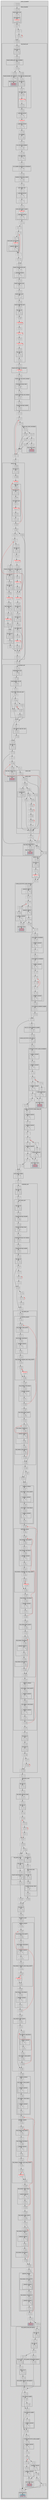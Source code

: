 digraph G {
node[fillcolor=white style="filled,solid" shape=none margin=0];
"1200a90c_1200468c_12002964_120056c0_12004218_12000650_12000000" -> "12004690_12002964_120056c0_12004218_12000650_12000000";
"120046a8_12002988_120056c0_12004218_12000650_12000000" -> "1200a8f4_120046a8_12002988_120056c0_12004218_12000650_12000000";
"12002078_120041e4_12000650_12000000" -> "1200136c_12002078_120041e4_12000650_12000000";
"12002fc4_120056d4_12004218_12000650_12000000" -> "12003fdc_12002fe0_120056d4_12004218_12000650_12000000";
"1200465c_12002964_120056c0_12004218_12000650_12000000" -> "12004668_12002964_120056c0_12004218_12000650_12000000";
"1200324c_120056c8_12004218_12000650_12000000" -> "12003280_1200325c_120056c8_12004218_12000650_12000000";
"1200a8fc_120046a8_120028a0_12005444_12004214_12000650_12000000" -> "120046ac_120028a0_12005444_12004214_12000650_12000000";
"120040d4_12000650_12000000" -> "12002be8_120040d4_12000650_12000000";
"1200a8f4_12004674_120028a0_12005444_12004214_12000650_12000000" -> "1200136c_1200a8f8_12004674_120028a0_12005444_12004214_12000650_12000000";
"120042f0_12000650_12000000" -> "12001998_120042f0_12000650_12000000";
"1200136c_120040e4_12000650_12000000" -> "120040e8_12000650_12000000";
"12005d30_120042c8_12000650_12000000" -> "120042cc_12000650_12000000";
"12003fa4_12002ea0_1200531c_12004214_12000650_12000000" -> "12002ea4_1200531c_12004214_12000650_12000000";
"120021a0_120042a0_12000650_12000000" -> "120042a4_12000650_12000000";
"12003a20_120041cc_12000650_12000000" -> "1200194c_12003a20_120041cc_12000650_12000000";
"12002008_12004274_12000650_12000000" -> "12002d0c_1200202c_12004274_12000650_12000000";
"1200a90c_120046d4_12002980_120056c0_12004218_12000650_12000000" -> "12002984_120056c0_12004218_12000650_12000000";
"120026a0_12003c7c_120041d0_12000650_12000000" -> "12003c80_120041d0_12000650_12000000";
"1200194c_1200a5b0_120040d8_12000650_12000000" -> "1200a5b4_120040d8_12000650_12000000";
"120056d8_12004218_12000650_12000000" -> "12005684_12004218_12000650_12000000";
"12003fdc_12005df8_12004190_12000650_12000000" -> "12005dfc_12004190_12000650_12000000";
"12002af8_120055a8_12004218_12000650_12000000" -> "120055ac_12004218_12000650_12000000";
"12003c5c_120041d0_12000650_12000000" -> "12006db0_12003c64_120041d0_12000650_12000000";
"12003c10_120039d0_120041cc_12000650_12000000" -> "120039d4_120041cc_12000650_12000000";
"1200194c_1200566c_12004218_12000650_12000000" -> "12005670_12004218_12000650_12000000";
"12003a84_120041cc_12000650_12000000" -> "12003ac8_120041cc_12000650_12000000";
"12006cb8_12003a80_120041cc_12000650_12000000" -> "12003a84_120041cc_12000650_12000000";
"12005458_12004214_12000650_12000000" -> "1200194c_12005464_12004214_12000650_12000000";
"120053e4_12004214_12000650_12000000" -> "120053e8_12004214_12000650_12000000";
"12000de0_12009260_12003cf4_120041d0_12000650_12000000" -> "12000de0_12009260_12003cf4_120041d0_12000650_12000000" [dir=back color=red];
"12000de0_12009260_12003cf4_120041d0_12000650_12000000" -> "12000df4_12009260_12003cf4_120041d0_12000650_12000000";
"12001e08_120042a8_12000650_12000000" -> "1200136c_12001e0c_120042a8_12000650_12000000";
"1200a95c_12003c6c_120041d0_12000650_12000000" -> "1200a974_12003c6c_120041d0_12000650_12000000";
"1200a95c_12003c6c_120041d0_12000650_12000000" -> "1200a9ac_12003c6c_120041d0_12000650_12000000";
"12005e24_12004340_12000650_12000000" -> "12004344_12000650_12000000";
"12005cc8_120042c8_12000650_12000000" -> "12002d0c_12005cf4_120042c8_12000650_12000000";
"1200568c_12004218_12000650_12000000" -> "12002928_120056c0_12004218_12000650_12000000";
"1200194c_12003c90_120041d0_12000650_12000000" -> "12003c94_120041d0_12000650_12000000";
"12001ffc_12004274_12000650_12000000" -> "12004278_12000650_12000000";
"12003c68_120041d0_12000650_12000000" -> "120048e8_12003c68_120041d0_12000650_12000000";
"12003cf8_120041d0_12000650_12000000" -> "12003d18_120041d0_12000650_12000000";
"12003cf8_120041d0_12000650_12000000" -> "12003d94_120041d0_12000650_12000000";
"12001f74_12004288_12000650_12000000" -> "1200428c_12000650_12000000";
"120046b4_120028a0_12005444_12004214_12000650_12000000" -> "120046a8_120028a0_12005444_12004214_12000650_12000000" [color=red constraint=false];
"120046b4_120028a0_12005444_12004214_12000650_12000000" -> "120046bc_120028a0_12005444_12004214_12000650_12000000";
"1200431c_12000650_12000000" -> "12004140_12000650_12000000";
"1200431c_12000650_12000000" -> "1200433c_12000650_12000000";
"12004690_12002964_120056c0_12004218_12000650_12000000" -> "12004668_12002964_120056c0_12004218_12000650_12000000" [color=red constraint=false];
"12004690_12002964_120056c0_12004218_12000650_12000000" -> "12004698_12002964_120056c0_12004218_12000650_12000000";
"1200a8fc_120046a8_12002964_120056c0_12004218_12000650_12000000" -> "120046ac_12002964_120056c0_12004218_12000650_12000000";
"120028c0_12005444_12004214_12000650_12000000" -> "120028c4_12005444_12004214_12000650_12000000";
"1200a98c_12003c6c_120041d0_12000650_12000000" -> "12003c70_120041d0_12000650_12000000";
"1200194c_12003dcc_12004348_12000650_12000000" -> "12003dd0_12004348_12000650_12000000";
"1200a990_12003c6c_120041d0_12000650_12000000" -> "1200a9a0_12003c6c_120041d0_12000650_12000000" [color=red constraint=false];
"1200a990_12003c6c_120041d0_12000650_12000000" -> "1200a9b4_12003c6c_120041d0_12000650_12000000";
"1200a8f4_12004674_120028dc_12005444_12004214_12000650_12000000" -> "1200136c_1200a8f8_12004674_120028dc_12005444_12004214_12000650_12000000";
"120028c4_12005444_12004214_12000650_12000000" -> "120046c0_120028d4_12005444_12004214_12000650_12000000";
"120042ec_12000650_12000000" -> "12001a98_120042ec_12000650_12000000";
"1200194c_12003af4_120041cc_12000650_12000000" -> "12003af8_120041cc_12000650_12000000";
"120041c0_12000650_12000000" -> "120041b4_12000650_12000000" [color=red constraint=false];
"120041c0_12000650_12000000" -> "120041cc_12000650_12000000";
"1200136c_12002160_120042a0_12000650_12000000" -> "12002164_120042a0_12000650_12000000";
"1200a88c_1200466c_12002964_120056c0_12004218_12000650_12000000" -> "12004670_12002964_120056c0_12004218_12000650_12000000";
"12003204_120056c8_12004218_12000650_12000000" -> "1200194c_12003214_120056c8_12004218_12000650_12000000";
"12004670_12002988_120056c0_12004218_12000650_12000000" -> "1200a8f4_12004674_12002988_120056c0_12004218_12000650_12000000";
"12006ca4_12003a80_120041cc_12000650_12000000" -> "12006cac_12003a80_120041cc_12000650_12000000";
"12001998_120042f0_12000650_12000000" -> "120042f4_12000650_12000000";
"12001ab8_120042e4_12000650_12000000" -> "120042e8_12000650_12000000";
"120053c8_12004214_12000650_12000000" -> "120053c8_12004214_12000650_12000000" [dir=back color=red];
"120053c8_12004214_12000650_12000000" -> "120053e4_12004214_12000650_12000000";
"12000df4_12009260_12003cf4_120041d0_12000650_12000000" -> "12000df8_12009260_12003cf4_120041d0_12000650_12000000";
"12004174_12000650_12000000" -> "12004148_12000650_12000000" [color=red constraint=false];
"12004174_12000650_12000000" -> "12004180_12000650_12000000";
"1200a54c_1200a61c_120040d8_12000650_12000000" -> "1200a54c_1200a61c_120040d8_12000650_12000000" [dir=back color=red];
"1200a54c_1200a61c_120040d8_12000650_12000000" -> "1200a560_1200a61c_120040d8_12000650_12000000";
"1200194c_1200558c_12004218_12000650_12000000" -> "12005590_12004218_12000650_12000000";
"1200a88c_120046b0_120028a0_12005444_12004214_12000650_12000000" -> "120046b4_120028a0_12005444_12004214_12000650_12000000";
"12005614_12004218_12000650_12000000" -> "12005618_12004218_12000650_12000000";
"1200a88c_1200469c_120028a0_12005444_12004214_12000650_12000000" -> "120046a0_120028a0_12005444_12004214_12000650_12000000";
"12004668_120028dc_12005444_12004214_12000650_12000000" -> "1200a88c_1200466c_120028dc_12005444_12004214_12000650_12000000";
"120055dc_12004218_12000650_12000000" -> "120055f4_12004218_12000650_12000000";
"120055dc_12004218_12000650_12000000" -> "12005618_12004218_12000650_12000000";
"12004668_12002964_120056c0_12004218_12000650_12000000" -> "1200a88c_1200466c_12002964_120056c0_12004218_12000650_12000000";
"12004670_120028a0_12005444_12004214_12000650_12000000" -> "1200a8f4_12004674_120028a0_12005444_12004214_12000650_12000000";
"1200465c_12002988_120056c0_12004218_12000650_12000000" -> "12004668_12002988_120056c0_12004218_12000650_12000000";
"12003f08_1200434c_12000650_12000000" -> "12004350_12000650_12000000";
"12006cb8_12003928_12003b78_120041cc_12000650_12000000" -> "1200392c_12003b78_120041cc_12000650_12000000";
"120046b4_12002988_120056c0_12004218_12000650_12000000" -> "120046a8_12002988_120056c0_12004218_12000650_12000000" [color=red constraint=false];
"120046b4_12002988_120056c0_12004218_12000650_12000000" -> "120046bc_12002988_120056c0_12004218_12000650_12000000";
"120046a0_120028dc_12005444_12004214_12000650_12000000" -> "120046a8_120028dc_12005444_12004214_12000650_12000000";
"120046a0_120028dc_12005444_12004214_12000650_12000000" -> "120046bc_120028dc_12005444_12004214_12000650_12000000";
"120083d0_120040c8_12000650_12000000" -> "120040cc_12000650_12000000";
"120020d8_12004294_12000650_12000000" -> "1200136c_120020e0_12004294_12000650_12000000";
"120031e8_120056c8_12004218_12000650_12000000" -> "1200194c_120031ec_120056c8_12004218_12000650_12000000";
"1200194c_12003994_120041cc_12000650_12000000" -> "12003998_120041cc_12000650_12000000";
"1200136c_12001c68_1200425c_12000650_12000000" -> "12004260_12000650_12000000";
"12005108_1200420c_12000650_12000000" -> "12004210_12000650_12000000";
"1200136c_1200a908_120046d4_12002998_120056c0_12004218_12000650_12000000" -> "1200a90c_120046d4_12002998_120056c0_12004218_12000650_12000000";
"1200a8cc_12004684_12002964_120056c0_12004218_12000650_12000000" -> "1200a8d4_12004684_12002964_120056c0_12004218_12000650_12000000";
"12002f58_1200567c_12004218_12000650_12000000" -> "1200194c_12002f64_1200567c_12004218_12000650_12000000";
"12006cac_12003928_12003b78_120041cc_12000650_12000000" -> "12006cac_12003928_12003b78_120041cc_12000650_12000000" [dir=back color=red];
"12006cac_12003928_12003b78_120041cc_12000650_12000000" -> "12006cb8_12003928_12003b78_120041cc_12000650_12000000";
"1200194c_12005688_12004218_12000650_12000000" -> "1200568c_12004218_12000650_12000000";
"1200426c_12000650_12000000" -> "12001fac_12004274_12000650_12000000";
"1200194c_12003e58_12004348_12000650_12000000" -> "12003e5c_12004348_12000650_12000000";
"12004cf8_12004170_12000650_12000000" -> "1200136c_12005104_12004170_12000650_12000000";
"12001c90_120042ac_12000650_12000000" -> "12001c98_120042ac_12000650_12000000";
"120042a4_12000650_12000000" -> "1200420c_12000650_12000000";
"12000da8_12009260_12003cf4_120041d0_12000650_12000000" -> "12000dac_12009260_12003cf4_120041d0_12000650_12000000";
"12000da8_12009260_12003cf4_120041d0_12000650_12000000" -> "12000e88_12009260_12003cf4_120041d0_12000650_12000000";
"120042cc_12000650_12000000" -> "120041c0_12000650_12000000";
"120028f8_12005444_12004214_12000650_12000000" -> "12005448_12004214_12000650_12000000";
"12002e74_1200531c_12004214_12000650_12000000" -> "1200194c_12002e7c_1200531c_12004214_12000650_12000000";
"12003d18_120041d0_12000650_12000000" -> "12003d24_120041d0_12000650_12000000" [color=red constraint=false];
"12003d18_120041d0_12000650_12000000" -> "12003dbc_120041d0_12000650_12000000";
"12006cac_12003c0c_120039d0_120041cc_12000650_12000000" -> "12006cac_12003c0c_120039d0_120041cc_12000650_12000000" [dir=back color=red];
"12006cac_12003c0c_120039d0_120041cc_12000650_12000000" -> "12006cb8_12003c0c_120039d0_120041cc_12000650_12000000";
"12004344_12000650_12000000" -> "12001274_12004344_12000650_12000000";
"12006cb8_12003b60_120041cc_12000650_12000000" -> "12003b64_120041cc_12000650_12000000";
"1200a8e0_12004684_12002988_120056c0_12004218_12000650_12000000" -> "1200a8d4_12004684_12002988_120056c0_12004218_12000650_12000000" [color=red constraint=false];
"1200a8e0_12004684_12002988_120056c0_12004218_12000650_12000000" -> "1200a8ec_12004684_12002988_120056c0_12004218_12000650_12000000";
"12003a14_120041cc_12000650_12000000" -> "12003a20_120041cc_12000650_12000000";
"12003a14_120041cc_12000650_12000000" -> "12003b74_120041cc_12000650_12000000";
"1200a8f4_12004674_12002988_120056c0_12004218_12000650_12000000" -> "1200136c_1200a8f8_12004674_12002988_120056c0_12004218_12000650_12000000";
"120040e0_12000650_12000000" -> "1200136c_120040e4_12000650_12000000";
"1200a8fc_12004674_120028a0_12005444_12004214_12000650_12000000" -> "12004678_120028a0_12005444_12004214_12000650_12000000";
"12006ca4_12003928_12003b78_120041cc_12000650_12000000" -> "12006cac_12003928_12003b78_120041cc_12000650_12000000";
"120019d0_1200427c_12000650_12000000" -> "12004280_12000650_12000000";
"1200136c_12001fec_12004274_12000650_12000000" -> "12001ff0_12004274_12000650_12000000";
"12005dec_12004190_12000650_12000000" -> "12003fdc_12005df8_12004190_12000650_12000000";
"1200194c_120038ac_12003b78_120041cc_12000650_12000000" -> "120038b0_12003b78_120041cc_12000650_12000000";
"120028b4_12005444_12004214_12000650_12000000" -> "120028c0_12005444_12004214_12000650_12000000";
"120028b4_12005444_12004214_12000650_12000000" -> "120028c4_12005444_12004214_12000650_12000000";
"12004180_12000650_12000000" -> "1200433c_12000650_12000000";
"1200a904_120046d4_120028ec_12005444_12004214_12000650_12000000" -> "1200136c_1200a908_120046d4_120028ec_12005444_12004214_12000650_12000000";
"120019cc_120042b0_12000650_12000000" -> "120042b4_12000650_12000000";
"12001de4_12004258_12000650_12000000" -> "1200425c_12000650_12000000";
"12002fb0_120056d4_12004218_12000650_12000000" -> "1200194c_12002fc0_120056d4_12004218_12000650_12000000";
"12002120_12004294_12000650_12000000" -> "12002d0c_12002144_12004294_12000650_12000000";
"1200a974_12003c6c_120041d0_12000650_12000000" -> "1200a98c_12003c6c_120041d0_12000650_12000000";
"1200a974_12003c6c_120041d0_12000650_12000000" -> "1200a9a0_12003c6c_120041d0_12000650_12000000";
"1200566c_12004218_12000650_12000000" -> "1200194c_1200566c_12004218_12000650_12000000";
"1200a8ec_12004684_12002988_120056c0_12004218_12000650_12000000" -> "12004688_12002988_120056c0_12004218_12000650_12000000";
"12003238_120056c8_12004218_12000650_12000000" -> "12003280_12003248_120056c8_12004218_12000650_12000000";
"12005428_12004214_12000650_12000000" -> "1200542c_12004214_12000650_12000000";
"12004228_12000650_12000000" -> "120006c0_12004228_12000650_12000000";
"1200194c_12005454_12004214_12000650_12000000" -> "12005458_12004214_12000650_12000000";
"12004ad8_12004318_12000650_12000000" -> "1200136c_12004cf4_12004318_12000650_12000000";
"1200542c_12004214_12000650_12000000" -> "12002864_12005444_12004214_12000650_12000000";
"12005590_12004218_12000650_12000000" -> "12002af8_120055a8_12004218_12000650_12000000";
"12004218_12000650_12000000" -> "12005580_12004218_12000650_12000000";
"12003c84_120041d0_12000650_12000000" -> "1200194c_12003c90_120041d0_12000650_12000000";
"12003c7c_120041d0_12000650_12000000" -> "120026a0_12003c7c_120041d0_12000650_12000000";
"1200194c_12005380_12004214_12000650_12000000" -> "12005384_12004214_12000650_12000000";
"12003a24_120041cc_12000650_12000000" -> "12003a50_120041cc_12000650_12000000";
"1200433c_12000650_12000000" -> "12001448_1200433c_12000650_12000000";
"120004b8_12000000" -> "12002b4c_12000524_12000000";
"1200427c_12000650_12000000" -> "120019d0_1200427c_12000650_12000000";
"120056cc_12004218_12000650_12000000" -> "12002fb0_120056d4_12004218_12000650_12000000";
"1200a89c_120046cc_12002980_120056c0_12004218_12000650_12000000" -> "1200136c_1200a8a8_120046cc_12002980_120056c0_12004218_12000650_12000000";
"120046d0_12002998_120056c0_12004218_12000650_12000000" -> "1200a904_120046d4_12002998_120056c0_12004218_12000650_12000000";
"12002094_120041e4_12000650_12000000" -> "12002d0c_120020b8_120041e4_12000650_12000000";
"12003dc8_12004348_12000650_12000000" -> "1200194c_12003dcc_12004348_12000650_12000000";
"120042b4_12000650_12000000" -> "120041f4_12000650_12000000";
"12002038_120041e4_12000650_12000000" -> "1200136c_12002054_120041e4_12000650_12000000";
"12000e38_12009260_12003cf4_120041d0_12000650_12000000" -> "12009264_12003cf4_120041d0_12000650_12000000";
"1200a88c_120046b0_12002988_120056c0_12004218_12000650_12000000" -> "120046b4_12002988_120056c0_12004218_12000650_12000000";
"12003e5c_12004348_12000650_12000000" -> "1200434c_12000650_12000000";
"12005670_12004218_12000650_12000000" -> "12002f58_1200567c_12004218_12000650_12000000";
"120046d0_120028ec_12005444_12004214_12000650_12000000" -> "1200a904_120046d4_120028ec_12005444_12004214_12000650_12000000";
"12004688_120028dc_12005444_12004214_12000650_12000000" -> "1200a904_1200468c_120028dc_12005444_12004214_12000650_12000000";
"120055f8_12004218_12000650_12000000" -> "120055f8_12004218_12000650_12000000" [dir=back color=red];
"120055f8_12004218_12000650_12000000" -> "12005614_12004218_12000650_12000000";
"12003c6c_120041d0_12000650_12000000" -> "1200a95c_12003c6c_120041d0_12000650_12000000";
"12003bf8_120039d0_120041cc_12000650_12000000" -> "12006c9c_12003c0c_120039d0_120041cc_12000650_12000000";
"12003fdc_12002fe0_120056d4_12004218_12000650_12000000" -> "12002fe4_120056d4_12004218_12000650_12000000";
"1200136c_12001c84_120042ac_12000650_12000000" -> "12001c88_120042ac_12000650_12000000";
"1200136c_1200a8a8_120046cc_12002998_120056c0_12004218_12000650_12000000" -> "120046d0_12002998_120056c0_12004218_12000650_12000000";
"120038b0_12003b78_120041cc_12000650_12000000" -> "120038ec_12003b78_120041cc_12000650_12000000";
"1200a88c_1200466c_12002988_120056c0_12004218_12000650_12000000" -> "12004670_12002988_120056c0_12004218_12000650_12000000";
"1200136c_1200514c_120042f8_12000650_12000000" -> "12005150_120042f8_12000650_12000000";
"1200a904_120046d4_120028d4_12005444_12004214_12000650_12000000" -> "1200136c_1200a908_120046d4_120028d4_12005444_12004214_12000650_12000000";
"12006c9c_12003b60_120041cc_12000650_12000000" -> "12003b64_120041cc_12000650_12000000";
"12006c9c_12003b60_120041cc_12000650_12000000" -> "12006ca4_12003b60_120041cc_12000650_12000000";
"12001c7c_120042ac_12000650_12000000" -> "1200136c_12001c84_120042ac_12000650_12000000";
"12003a5c_120041cc_12000650_12000000" -> "12006c9c_12003a80_120041cc_12000650_12000000";
"1200136c_12001fc8_12004274_12000650_12000000" -> "12001fcc_12004274_12000650_12000000";
"120041dc_12000650_12000000" -> "12002038_120041e4_12000650_12000000";
"12003c94_120041d0_12000650_12000000" -> "12003ca4_120041d0_12000650_12000000";
"12003c94_120041d0_12000650_12000000" -> "12003dbc_120041d0_12000650_12000000";
"12003218_120056c8_12004218_12000650_12000000" -> "1200194c_12003234_120056c8_12004218_12000650_12000000";
"120046bc_12002964_120056c0_12004218_12000650_12000000" -> "12002968_120056c0_12004218_12000650_12000000";
"12003c80_120041d0_12000650_12000000" -> "12003c84_120041d0_12000650_12000000";
"1200a904_120046d4_12002998_120056c0_12004218_12000650_12000000" -> "1200136c_1200a908_120046d4_12002998_120056c0_12004218_12000650_12000000";
"12004670_120028dc_12005444_12004214_12000650_12000000" -> "1200a8f4_12004674_120028dc_12005444_12004214_12000650_12000000";
"1200194c_12005464_12004214_12000650_12000000" -> "12005468_12004214_12000650_12000000";
"120041d0_12000650_12000000" -> "12003c5c_120041d0_12000650_12000000";
"120046ac_12002964_120056c0_12004218_12000650_12000000" -> "1200a88c_120046b0_12002964_120056c0_12004218_12000650_12000000";
"12002060_120041e4_12000650_12000000" -> "12002068_120041e4_12000650_12000000" [color=red constraint=false];
"12002060_120041e4_12000650_12000000" -> "12002090_120041e4_12000650_12000000";
"12004140_12000650_12000000" -> "12004148_12000650_12000000";
"120005e0_12000000" -> "120040b8_12000650_12000000";
"12001c98_120042ac_12000650_12000000" -> "12001c98_120042ac_12000650_12000000" [dir=back color=red];
"12001c98_120042ac_12000650_12000000" -> "12001ca8_120042ac_12000650_12000000";
"12003ad4_120041cc_12000650_12000000" -> "1200194c_12003af4_120041cc_12000650_12000000";
"1200136c_1200a8f8_12004674_12002988_120056c0_12004218_12000650_12000000" -> "1200a8fc_12004674_12002988_120056c0_12004218_12000650_12000000";
"1200194c_120038a4_12003b78_120041cc_12000650_12000000" -> "120038a8_12003b78_120041cc_12000650_12000000";
"12004698_12002988_120056c0_12004218_12000650_12000000" -> "1200a88c_1200469c_12002988_120056c0_12004218_12000650_12000000";
"120042e8_12000650_12000000" -> "12001a64_120042e8_12000650_12000000";
"12001dd8_12004258_12000650_12000000" -> "12001de4_12004258_12000650_12000000";
"12001dd8_12004258_12000650_12000000" -> "1200425c_12000650_12000000";
"12001cb0_120042ac_12000650_12000000" -> "1200136c_12001cb4_120042ac_12000650_12000000";
"12005384_12004214_12000650_12000000" -> "120053b0_12004214_12000650_12000000";
"12005384_12004214_12000650_12000000" -> "120053e8_12004214_12000650_12000000";
"1200136c_12002090_120041e4_12000650_12000000" -> "12002094_120041e4_12000650_12000000";
"12005320_12004214_12000650_12000000" -> "1200194c_12005380_12004214_12000650_12000000";
"12002090_120041e4_12000650_12000000" -> "1200136c_12002090_120041e4_12000650_12000000";
"120039bc_120041cc_12000650_12000000" -> "12003ba0_120039d0_120041cc_12000650_12000000";
"1200a8fc_120046a8_120028dc_12005444_12004214_12000650_12000000" -> "120046ac_120028dc_12005444_12004214_12000650_12000000";
"1200136c_1200a8f8_120046a8_12002964_120056c0_12004218_12000650_12000000" -> "1200a8fc_120046a8_12002964_120056c0_12004218_12000650_12000000";
"12000dac_12009260_12003cf4_120041d0_12000650_12000000" -> "12000db4_12009260_12003cf4_120041d0_12000650_12000000";
"12000dac_12009260_12003cf4_120041d0_12000650_12000000" -> "12000e40_12009260_12003cf4_120041d0_12000650_12000000";
"1200136c_1200a8a8_120046cc_12002980_120056c0_12004218_12000650_12000000" -> "120046d0_12002980_120056c0_12004218_12000650_12000000";
"12004678_120028dc_12005444_12004214_12000650_12000000" -> "1200a8cc_12004684_120028dc_12005444_12004214_12000650_12000000";
"1200513c_120042f8_12000650_12000000" -> "1200136c_1200514c_120042f8_12000650_12000000";
"1200194c_120055bc_12004218_12000650_12000000" -> "120055c0_12004218_12000650_12000000";
"1200241c_120041d8_12000650_12000000" -> "120041dc_12000650_12000000";
"12003a50_120041cc_12000650_12000000" -> "12003a50_120041cc_12000650_12000000" [dir=back color=red];
"12003a50_120041cc_12000650_12000000" -> "12003a5c_120041cc_12000650_12000000";
"120054d4_12004214_12000650_12000000" -> "12004218_12000650_12000000";
"12002180_120042a0_12000650_12000000" -> "12002178_120042a0_12000650_12000000";
"12002180_120042a0_12000650_12000000" -> "12002190_120042a0_12000650_12000000";
"120046bc_12002988_120056c0_12004218_12000650_12000000" -> "1200298c_120056c0_12004218_12000650_12000000";
"12003e1c_12004348_12000650_12000000" -> "12003e1c_12004348_12000650_12000000" [dir=back color=red];
"12003e1c_12004348_12000650_12000000" -> "12003e30_12004348_12000650_12000000";
"1200240c_120041d8_12000650_12000000" -> "1200241c_120041d8_12000650_12000000";
"1200240c_120041d8_12000650_12000000" -> "120041dc_12000650_12000000";
"120042f4_12000650_12000000" -> "1200513c_120042f8_12000650_12000000";
"1200a8fc_120046a8_12002988_120056c0_12004218_12000650_12000000" -> "120046ac_12002988_120056c0_12004218_12000650_12000000";
"12006db0_12003c64_120041d0_12000650_12000000" -> "12003c68_120041d0_12000650_12000000";
"12003a00_120041cc_12000650_12000000" -> "12003a14_120041cc_12000650_12000000";
"12003fdc_12002ea8_1200531c_12004214_12000650_12000000" -> "12002eac_1200531c_12004214_12000650_12000000";
"1200425c_12000650_12000000" -> "12001c54_1200425c_12000650_12000000";
"12006cb8_12003c0c_120039d0_120041cc_12000650_12000000" -> "12003c10_120039d0_120041cc_12000650_12000000";
"1200565c_12004218_12000650_12000000" -> "1200566c_12004218_12000650_12000000";
"1200565c_12004218_12000650_12000000" -> "120056cc_12004218_12000650_12000000";
"1200a5b4_120040d8_12000650_12000000" -> "1200a488_1200a61c_120040d8_12000650_12000000";
"120046c0_120028d4_12005444_12004214_12000650_12000000" -> "1200a89c_120046cc_120028d4_12005444_12004214_12000650_12000000";
"120055c0_12004218_12000650_12000000" -> "120055dc_12004218_12000650_12000000";
"1200a90c_1200468c_12002988_120056c0_12004218_12000650_12000000" -> "12004690_12002988_120056c0_12004218_12000650_12000000";
"12002f8c_1200567c_12004218_12000650_12000000" -> "12005680_12004218_12000650_12000000";
"12004000_12005e08_12004190_12000650_12000000" -> "12005e0c_12004190_12000650_12000000";
"1200136c_1200a8a8_120046cc_120028ec_12005444_12004214_12000650_12000000" -> "120046d0_120028ec_12005444_12004214_12000650_12000000";
"12003af8_120041cc_12000650_12000000" -> "1200194c_12003b3c_120041cc_12000650_12000000";
"1200136c_12002004_12004274_12000650_12000000" -> "12002008_12004274_12000650_12000000";
"120020c4_12004294_12000650_12000000" -> "1200136c_120020d4_12004294_12000650_12000000";
"120041d4_12000650_12000000" -> "120023f8_120041d8_12000650_12000000";
"1200a8fc_12004674_12002964_120056c0_12004218_12000650_12000000" -> "12004678_12002964_120056c0_12004218_12000650_12000000";
"1200a89c_120046cc_120028ec_12005444_12004214_12000650_12000000" -> "1200136c_1200a8a8_120046cc_120028ec_12005444_12004214_12000650_12000000";
"1200a90c_1200468c_120028dc_12005444_12004214_12000650_12000000" -> "12004690_120028dc_12005444_12004214_12000650_12000000";
"1200a8ec_12004684_120028dc_12005444_12004214_12000650_12000000" -> "12004688_120028dc_12005444_12004214_12000650_12000000";
"1200a8ec_12004684_120028a0_12005444_12004214_12000650_12000000" -> "12004688_120028a0_12005444_12004214_12000650_12000000";
"12000d9c_12000e90_12009260_12003cf4_120041d0_12000650_12000000" -> "12009264_12003cf4_120041d0_12000650_12000000";
"120046a8_120028dc_12005444_12004214_12000650_12000000" -> "1200a8f4_120046a8_120028dc_12005444_12004214_12000650_12000000";
"120040b8_12000650_12000000" -> "1200194c_120040c0_12000650_12000000";
"12003dd0_12004348_12000650_12000000" -> "12003df8_12004348_12000650_12000000";
"120053e8_12004214_12000650_12000000" -> "120053f4_12004214_12000650_12000000";
"120053e8_12004214_12000650_12000000" -> "1200542c_12004214_12000650_12000000";
"120042a8_12000650_12000000" -> "12001e08_120042a8_12000650_12000000";
"12000da0_12009260_12003cf4_120041d0_12000650_12000000" -> "12000da8_12009260_12003cf4_120041d0_12000650_12000000";
"12000da0_12009260_12003cf4_120041d0_12000650_12000000" -> "12009264_12003cf4_120041d0_12000650_12000000";
"1200420c_12000650_12000000" -> "12005108_1200420c_12000650_12000000";
"12002058_120041e4_12000650_12000000" -> "12002068_120041e4_12000650_12000000";
"12002104_12004294_12000650_12000000" -> "1200136c_12002104_12004294_12000650_12000000";
"12005300_12004214_12000650_12000000" -> "1200194c_12005314_12004214_12000650_12000000";
"1200136c_1200a908_120046d4_120028d4_12005444_12004214_12000650_12000000" -> "1200a90c_120046d4_120028d4_12005444_12004214_12000650_12000000";
"120021ac_120042a0_12000650_12000000" -> "12002d0c_120021d0_120042a0_12000650_12000000";
"12001fcc_12004274_12000650_12000000" -> "12001fdc_12004274_12000650_12000000";
"12005448_12004214_12000650_12000000" -> "1200194c_12005454_12004214_12000650_12000000";
"1200136c_1200a8f8_120046a8_120028a0_12005444_12004214_12000650_12000000" -> "1200a8fc_120046a8_120028a0_12005444_12004214_12000650_12000000";
"1200392c_12003b78_120041cc_12000650_12000000" -> "1200194c_1200397c_12003b78_120041cc_12000650_12000000";
"12000e40_12009260_12003cf4_120041d0_12000650_12000000" -> "12009264_12003cf4_120041d0_12000650_12000000";
"120028e0_12005444_12004214_12000650_12000000" -> "120046c0_120028ec_12005444_12004214_12000650_12000000";
"1200194c_12003bf4_120039d0_120041cc_12000650_12000000" -> "12003bf8_120039d0_120041cc_12000650_12000000";
"12002114_12004294_12000650_12000000" -> "12004298_12000650_12000000";
"1200136c_1200a8f8_12004674_120028dc_12005444_12004214_12000650_12000000" -> "1200a8fc_12004674_120028dc_12005444_12004214_12000650_12000000";
"1200924c_12003cf4_120041d0_12000650_12000000" -> "12000da0_12009260_12003cf4_120041d0_12000650_12000000";
"1200a9a0_12003c6c_120041d0_12000650_12000000" -> "1200a990_12003c6c_120041d0_12000650_12000000";
"1200a9a0_12003c6c_120041d0_12000650_12000000" -> "1200a9ac_12003c6c_120041d0_12000650_12000000";
"1200136c_120020d4_12004294_12000650_12000000" -> "120020d8_12004294_12000650_12000000";
"12003d6c_120041d0_12000650_12000000" -> "1200a46c_12003d8c_120041d0_12000650_12000000";
"12000df8_12009260_12003cf4_120041d0_12000650_12000000" -> "12000df8_12009260_12003cf4_120041d0_12000650_12000000" [dir=back color=red];
"12000df8_12009260_12003cf4_120041d0_12000650_12000000" -> "12000e38_12009260_12003cf4_120041d0_12000650_12000000";
"1200a9ac_12003c6c_120041d0_12000650_12000000" -> "12003c70_120041d0_12000650_12000000";
"1200a8f4_120046a8_12002964_120056c0_12004218_12000650_12000000" -> "1200136c_1200a8f8_120046a8_12002964_120056c0_12004218_12000650_12000000";
"12005d00_120042c8_12000650_12000000" -> "120042cc_12000650_12000000";
"1200136c_1200a908_120046d4_120028ec_12005444_12004214_12000650_12000000" -> "1200a90c_120046d4_120028ec_12005444_12004214_12000650_12000000";
"12000db4_12009260_12003cf4_120041d0_12000650_12000000" -> "12000dbc_12009260_12003cf4_120041d0_12000650_12000000";
"12000db4_12009260_12003cf4_120041d0_12000650_12000000" -> "12000e4c_12009260_12003cf4_120041d0_12000650_12000000";
"1200a904_1200468c_120028a0_12005444_12004214_12000650_12000000" -> "1200136c_1200a908_1200468c_120028a0_12005444_12004214_12000650_12000000";
"120053f4_12004214_12000650_12000000" -> "1200540c_12004214_12000650_12000000";
"12002004_12004274_12000650_12000000" -> "1200136c_12002004_12004274_12000650_12000000";
"1200136c_12002190_120042a0_12000650_12000000" -> "12002194_120042a0_12000650_12000000";
"120038f8_12003b78_120041cc_12000650_12000000" -> "12006c9c_12003928_12003b78_120041cc_12000650_12000000";
"12003890_12003b78_120041cc_12000650_12000000" -> "1200194c_120038a4_12003b78_120041cc_12000650_12000000";
"120046ac_12002988_120056c0_12004218_12000650_12000000" -> "1200a88c_120046b0_12002988_120056c0_12004218_12000650_12000000";
"1200a904_1200468c_120028dc_12005444_12004214_12000650_12000000" -> "1200136c_1200a908_1200468c_120028dc_12005444_12004214_12000650_12000000";
"12000578_12000000" -> "12000578_12000000" [dir=back color=red];
"12000578_12000000" -> "120005e0_12000000";
"12005580_12004218_12000650_12000000" -> "1200194c_1200558c_12004218_12000650_12000000";
"1200a8f4_120046a8_120028a0_12005444_12004214_12000650_12000000" -> "1200136c_1200a8f8_120046a8_120028a0_12005444_12004214_12000650_12000000";
"12004298_12000650_12000000" -> "12002150_120042a0_12000650_12000000";
"1200211c_12004294_12000650_12000000" -> "1200136c_1200211c_12004294_12000650_12000000";
"120028a4_12005444_12004214_12000650_12000000" -> "120028b4_12005444_12004214_12000650_12000000";
"120028a4_12005444_12004214_12000650_12000000" -> "120028c0_12005444_12004214_12000650_12000000";
"1200a9b4_12003c6c_120041d0_12000650_12000000" -> "12003c70_120041d0_12000650_12000000";
"1200a88c_120046b0_12002964_120056c0_12004218_12000650_12000000" -> "120046b4_12002964_120056c0_12004218_12000650_12000000";
"1200a88c_1200469c_120028dc_12005444_12004214_12000650_12000000" -> "120046a0_120028dc_12005444_12004214_12000650_12000000";
"120046a8_120028a0_12005444_12004214_12000650_12000000" -> "1200a8f4_120046a8_120028a0_12005444_12004214_12000650_12000000";
"12001ca8_120042ac_12000650_12000000" -> "12001c90_120042ac_12000650_12000000" [color=red constraint=false];
"12001ca8_120042ac_12000650_12000000" -> "12001cb0_120042ac_12000650_12000000";
"12001c88_120042ac_12000650_12000000" -> "12001c90_120042ac_12000650_12000000";
"120046a0_12002988_120056c0_12004218_12000650_12000000" -> "120046a8_12002988_120056c0_12004218_12000650_12000000";
"120046a0_12002988_120056c0_12004218_12000650_12000000" -> "120046bc_12002988_120056c0_12004218_12000650_12000000";
"120023f8_120041d8_12000650_12000000" -> "1200194c_12002408_120041d8_12000650_12000000";
"12006ca4_12003b60_120041cc_12000650_12000000" -> "12006cac_12003b60_120041cc_12000650_12000000";
"1200194c_1200397c_12003b78_120041cc_12000650_12000000" -> "12003980_12003b78_120041cc_12000650_12000000";
"12001c54_1200425c_12000650_12000000" -> "12001c60_1200425c_12000650_12000000";
"12001c54_1200425c_12000650_12000000" -> "12004260_12000650_12000000";
"1200a90c_120046d4_120028d4_12005444_12004214_12000650_12000000" -> "120028d8_12005444_12004214_12000650_12000000";
"1200136c_120020e0_12004294_12000650_12000000" -> "120020e4_12004294_12000650_12000000";
"12003280_1200325c_120056c8_12004218_12000650_12000000" -> "1200421c_12000650_12000000";
"120031f0_120056c8_12004218_12000650_12000000" -> "12003204_120056c8_12004218_12000650_12000000";
"120031f0_120056c8_12004218_12000650_12000000" -> "1200324c_120056c8_12004218_12000650_12000000";
"1200194c_12002f64_1200567c_12004218_12000650_12000000" -> "12002f68_1200567c_12004218_12000650_12000000";
"1200194c_120031e4_120056c8_12004218_12000650_12000000" -> "120031e8_120056c8_12004218_12000650_12000000";
"1200207c_120041e4_12000650_12000000" -> "12002088_120041e4_12000650_12000000";
"1200207c_120041e4_12000650_12000000" -> "12002094_120041e4_12000650_12000000";
"12002150_120042a0_12000650_12000000" -> "1200136c_12002160_120042a0_12000650_12000000";
"120028f0_12005444_12004214_12000650_12000000" -> "120028d8_12005444_12004214_12000650_12000000" [color=red constraint=false];
"120028f0_12005444_12004214_12000650_12000000" -> "120028f8_12005444_12004214_12000650_12000000";
"1200a46c_12003dac_120041d0_12000650_12000000" -> "12002d0c_1200a46c_12003dac_120041d0_12000650_12000000";
"1200194c_12002fc0_120056d4_12004218_12000650_12000000" -> "12002fc4_120056d4_12004218_12000650_12000000";
"1200298c_120056c0_12004218_12000650_12000000" -> "120046c0_12002998_120056c0_12004218_12000650_12000000";
"12003980_12003b78_120041cc_12000650_12000000" -> "12003b7c_120041cc_12000650_12000000";
"1200136c_1200a8f8_12004674_12002964_120056c0_12004218_12000650_12000000" -> "1200a8fc_12004674_12002964_120056c0_12004218_12000650_12000000";
"1200a88c_1200466c_120028a0_12005444_12004214_12000650_12000000" -> "12004670_120028a0_12005444_12004214_12000650_12000000";
"12002068_120041e4_12000650_12000000" -> "12002060_120041e4_12000650_12000000";
"12002068_120041e4_12000650_12000000" -> "12002078_120041e4_12000650_12000000";
"120055f4_12004218_12000650_12000000" -> "120055f8_12004218_12000650_12000000";
"12004280_12000650_12000000" -> "12001f74_12004288_12000650_12000000";
"120056c4_12004218_12000650_12000000" -> "120031d8_120056c8_12004218_12000650_12000000";
"1200a904_120046d4_12002980_120056c0_12004218_12000650_12000000" -> "1200136c_1200a908_120046d4_12002980_120056c0_12004218_12000650_12000000";
"120046d0_12002980_120056c0_12004218_12000650_12000000" -> "1200a904_120046d4_12002980_120056c0_12004218_12000650_12000000";
"1200194c_120031ec_120056c8_12004218_12000650_12000000" -> "120031f0_120056c8_12004218_12000650_12000000";
"12005468_12004214_12000650_12000000" -> "1200549c_12004214_12000650_12000000";
"12005468_12004214_12000650_12000000" -> "120054d4_12004214_12000650_12000000";
"1200194c_12002e7c_1200531c_12004214_12000650_12000000" -> "12002e80_1200531c_12004214_12000650_12000000";
"12000e88_12009260_12003cf4_120041d0_12000650_12000000" -> "12000d9c_12000e90_12009260_12003cf4_120041d0_12000650_12000000";
"1200a8cc_12004684_120028dc_12005444_12004214_12000650_12000000" -> "1200a8d4_12004684_120028dc_12005444_12004214_12000650_12000000";
"12002108_12004294_12000650_12000000" -> "12002114_12004294_12000650_12000000";
"12002108_12004294_12000650_12000000" -> "12002120_12004294_12000650_12000000";
"12004678_120028a0_12005444_12004214_12000650_12000000" -> "1200a8cc_12004684_120028a0_12005444_12004214_12000650_12000000";
"12005d60_120042c8_12000650_12000000" -> "120042cc_12000650_12000000";
"1200136c_1200a8a8_120046cc_120028d4_12005444_12004214_12000650_12000000" -> "120046d0_120028d4_12005444_12004214_12000650_12000000";
"1200136c_12001cb4_120042ac_12000650_12000000" -> "120042b0_12000650_12000000";
"12003e0c_12004348_12000650_12000000" -> "12003e1c_12004348_12000650_12000000";
"1200a8fc_12004674_12002988_120056c0_12004218_12000650_12000000" -> "12004678_12002988_120056c0_12004218_12000650_12000000";
"12005dfc_12004190_12000650_12000000" -> "12004000_12005e08_12004190_12000650_12000000";
"12005150_120042f8_12000650_12000000" -> "120042fc_12000650_12000000";
"120046b4_12002964_120056c0_12004218_12000650_12000000" -> "120046a8_12002964_120056c0_12004218_12000650_12000000" [color=red constraint=false];
"120046b4_12002964_120056c0_12004218_12000650_12000000" -> "120046bc_12002964_120056c0_12004218_12000650_12000000";
"1200136c_12001524_1200433c_12000650_12000000" -> "12004340_12000650_12000000";
"12000dcc_12009260_12003cf4_120041d0_12000650_12000000" -> "12000dcc_12009260_12003cf4_120041d0_12000650_12000000" [dir=back color=red];
"12000dcc_12009260_12003cf4_120041d0_12000650_12000000" -> "12000de0_12009260_12003cf4_120041d0_12000650_12000000";
"1200136c_1200a8f8_120046a8_12002988_120056c0_12004218_12000650_12000000" -> "1200a8fc_120046a8_12002988_120056c0_12004218_12000650_12000000";
"1200540c_12004214_12000650_12000000" -> "1200540c_12004214_12000650_12000000" [dir=back color=red];
"1200540c_12004214_12000650_12000000" -> "12005428_12004214_12000650_12000000";
"12001a64_120042e8_12000650_12000000" -> "120042ec_12000650_12000000";
"120040d8_12000650_12000000" -> "1200a5ac_120040d8_12000650_12000000";
"12003b74_120041cc_12000650_12000000" -> "12003890_12003b78_120041cc_12000650_12000000";
"120020e4_12004294_12000650_12000000" -> "120020f4_12004294_12000650_12000000";
"12003b40_120041cc_12000650_12000000" -> "12006c9c_12003b60_120041cc_12000650_12000000";
"1200434c_12000650_12000000" -> "12003f08_1200434c_12000650_12000000";
"1200136c_1200a8f8_12004674_120028a0_12005444_12004214_12000650_12000000" -> "1200a8fc_12004674_120028a0_12005444_12004214_12000650_12000000";
"12000528_12000000" -> "12000574_12000000";
"12000528_12000000" -> "120005e0_12000000";
"1200136c_1200a908_1200468c_120028a0_12005444_12004214_12000650_12000000" -> "1200a90c_1200468c_120028a0_12005444_12004214_12000650_12000000";
"12005318_12004214_12000650_12000000" -> "12002e74_1200531c_12004214_12000650_12000000";
"1200194c_12003234_120056c8_12004218_12000650_12000000" -> "12003238_120056c8_12004218_12000650_12000000";
"1200a46c_12003d8c_120041d0_12000650_12000000" -> "12002d0c_1200a46c_12003d8c_120041d0_12000650_12000000";
"12003b64_120041cc_12000650_12000000" -> "12003a14_120041cc_12000650_12000000" [color=red constraint=false];
"12003b64_120041cc_12000650_12000000" -> "12003b70_120041cc_12000650_12000000";
"1200a488_1200a61c_120040d8_12000650_12000000" -> "1200a54c_1200a61c_120040d8_12000650_12000000";
"12003b7c_120041cc_12000650_12000000" -> "12003b64_120041cc_12000650_12000000";
"120038ec_12003b78_120041cc_12000650_12000000" -> "120038ec_12003b78_120041cc_12000650_12000000" [dir=back color=red];
"120038ec_12003b78_120041cc_12000650_12000000" -> "120038f8_12003b78_120041cc_12000650_12000000";
"12006cac_12003a80_120041cc_12000650_12000000" -> "12006cac_12003a80_120041cc_12000650_12000000" [dir=back color=red];
"12006cac_12003a80_120041cc_12000650_12000000" -> "12006cb8_12003a80_120041cc_12000650_12000000";
"120042b0_12000650_12000000" -> "120019cc_120042b0_12000650_12000000";
"12004668_120028a0_12005444_12004214_12000650_12000000" -> "1200a88c_1200466c_120028a0_12005444_12004214_12000650_12000000";
"1200136c_120021a8_120042a0_12000650_12000000" -> "120021ac_120042a0_12000650_12000000";
"120031d8_120056c8_12004218_12000650_12000000" -> "1200194c_120031e4_120056c8_12004218_12000650_12000000";
"120040c4_12000650_12000000" -> "120083d0_120040c8_12000650_12000000";
"12000e4c_12009260_12003cf4_120041d0_12000650_12000000" -> "12009264_12003cf4_120041d0_12000650_12000000";
"12004148_12000650_12000000" -> "12004154_12000650_12000000";
"12004148_12000650_12000000" -> "12004174_12000650_12000000";
"12002170_120042a0_12000650_12000000" -> "12002180_120042a0_12000650_12000000";
"12004348_12000650_12000000" -> "12003dc8_12004348_12000650_12000000";
"120042fc_12000650_12000000" -> "12004ad8_12004318_12000650_12000000";
"12002e80_1200531c_12004214_12000650_12000000" -> "12003fa4_12002ea0_1200531c_12004214_12000650_12000000";
"12002864_12005444_12004214_12000650_12000000" -> "1200465c_120028a0_12005444_12004214_12000650_12000000";
"12006c9c_12003a80_120041cc_12000650_12000000" -> "12003a84_120041cc_12000650_12000000";
"12006c9c_12003a80_120041cc_12000650_12000000" -> "12006ca4_12003a80_120041cc_12000650_12000000";
"12001a4c_120042d0_12000650_12000000" -> "120042d4_12000650_12000000";
"12005680_12004218_12000650_12000000" -> "12005684_12004218_12000650_12000000";
"12005cb8_120042c8_12000650_12000000" -> "12005cc0_120042c8_12000650_12000000";
"12005cb8_120042c8_12000650_12000000" -> "12005d30_120042c8_12000650_12000000";
"12004210_12000650_12000000" -> "12005300_12004214_12000650_12000000";
"1200136c_12004cf4_12004318_12000650_12000000" -> "1200431c_12000650_12000000";
"1200a90c_120046d4_12002998_120056c0_12004218_12000650_12000000" -> "1200299c_120056c0_12004218_12000650_12000000";
"1200136c_1200a8f8_120046a8_120028dc_12005444_12004214_12000650_12000000" -> "1200a8fc_120046a8_120028dc_12005444_12004214_12000650_12000000";
"12003ba0_120039d0_120041cc_12000650_12000000" -> "1200194c_12003bf4_120039d0_120041cc_12000650_12000000";
"120046c0_12002998_120056c0_12004218_12000650_12000000" -> "1200a89c_120046cc_12002998_120056c0_12004218_12000650_12000000";
"12002088_120041e4_12000650_12000000" -> "120041e8_12000650_12000000";
"12006cac_12003b60_120041cc_12000650_12000000" -> "12006cac_12003b60_120041cc_12000650_12000000" [dir=back color=red];
"12006cac_12003b60_120041cc_12000650_12000000" -> "12006cb8_12003b60_120041cc_12000650_12000000";
"1200428c_12000650_12000000" -> "120020c4_12004294_12000650_12000000";
"1200136c_1200a908_1200468c_120028dc_12005444_12004214_12000650_12000000" -> "1200a90c_1200468c_120028dc_12005444_12004214_12000650_12000000";
"12002178_120042a0_12000650_12000000" -> "12002180_120042a0_12000650_12000000" [color=red constraint=false];
"12002178_120042a0_12000650_12000000" -> "120021a8_120042a0_12000650_12000000";
"1200299c_120056c0_12004218_12000650_12000000" -> "12002984_120056c0_12004218_12000650_12000000" [color=red constraint=false];
"1200299c_120056c0_12004218_12000650_12000000" -> "120029a4_120056c0_12004218_12000650_12000000";
"120046ac_120028a0_12005444_12004214_12000650_12000000" -> "1200a88c_120046b0_120028a0_12005444_12004214_12000650_12000000";
"120041f4_12000650_12000000" -> "1200420c_12000650_12000000";
"120041f4_12000650_12000000" -> "1200427c_12000650_12000000";
"12003c70_120041d0_12000650_12000000" -> "12003c7c_120041d0_12000650_12000000";
"12003c70_120041d0_12000650_12000000" -> "12003c84_120041d0_12000650_12000000";
"12002f68_1200567c_12004218_12000650_12000000" -> "12003fdc_12002f88_1200567c_12004218_12000650_12000000";
"1200a84c_12002b74_12000524_12000000" -> "12000528_12000000";
"1200a8d4_12004684_12002964_120056c0_12004218_12000650_12000000" -> "1200a8e0_12004684_12002964_120056c0_12004218_12000650_12000000";
"1200a8d4_12004684_12002964_120056c0_12004218_12000650_12000000" -> "1200a8ec_12004684_12002964_120056c0_12004218_12000650_12000000";
"120041cc_12000650_12000000" -> "12003990_120041cc_12000650_12000000";
"12003cc4_120041d0_12000650_12000000" -> "1200924c_12003cf4_120041d0_12000650_12000000";
"120040cc_12000650_12000000" -> "120040d4_12000650_12000000";
"120040cc_12000650_12000000" -> "120040d8_12000650_12000000";
"1200136c_1200a908_1200468c_12002964_120056c0_12004218_12000650_12000000" -> "1200a90c_1200468c_12002964_120056c0_12004218_12000650_12000000";
"120046b4_120028dc_12005444_12004214_12000650_12000000" -> "120046a8_120028dc_12005444_12004214_12000650_12000000" [color=red constraint=false];
"120046b4_120028dc_12005444_12004214_12000650_12000000" -> "120046bc_120028dc_12005444_12004214_12000650_12000000";
"1200a8cc_12004684_120028a0_12005444_12004214_12000650_12000000" -> "1200a8d4_12004684_120028a0_12005444_12004214_12000650_12000000";
"1200549c_12004214_12000650_12000000" -> "120054b0_12004214_12000650_12000000";
"120041b4_12000650_12000000" -> "120041c0_12000650_12000000";
"120041b4_12000650_12000000" -> "120042b8_12000650_12000000";
"1200136c_120040dc_12000650_12000000" -> "120040e0_12000650_12000000";
"1200194c_120040c0_12000650_12000000" -> "120040c4_12000650_12000000";
"12002164_120042a0_12000650_12000000" -> "1200136c_1200216c_120042a0_12000650_12000000";
"12006c9c_12003c0c_120039d0_120041cc_12000650_12000000" -> "12006cac_12003c0c_120039d0_120041cc_12000650_12000000";
"12003ac8_120041cc_12000650_12000000" -> "12003ac8_120041cc_12000650_12000000" [dir=back color=red];
"12003ac8_120041cc_12000650_12000000" -> "12003ad4_120041cc_12000650_12000000";
"12001c60_1200425c_12000650_12000000" -> "1200136c_12001c68_1200425c_12000650_12000000";
"12003280_12003248_120056c8_12004218_12000650_12000000" -> "1200421c_12000650_12000000";
"120028d8_12005444_12004214_12000650_12000000" -> "1200465c_120028dc_12005444_12004214_12000650_12000000";
"12003b70_120041cc_12000650_12000000" -> "120041d0_12000650_12000000";
"120020ec_12004294_12000650_12000000" -> "120020f4_12004294_12000650_12000000" [color=red constraint=false];
"120020ec_12004294_12000650_12000000" -> "1200211c_12004294_12000650_12000000";
"12002fe4_120056d4_12004218_12000650_12000000" -> "120056d8_12004218_12000650_12000000";
"120046c0_12002980_120056c0_12004218_12000650_12000000" -> "1200a89c_120046cc_12002980_120056c0_12004218_12000650_12000000";
"12000000" -> "120004b8_12000000";
"120046a0_12002964_120056c0_12004218_12000650_12000000" -> "120046a8_12002964_120056c0_12004218_12000650_12000000";
"120046a0_12002964_120056c0_12004218_12000650_12000000" -> "120046bc_12002964_120056c0_12004218_12000650_12000000";
"1200136c_1200a908_120046d4_12002980_120056c0_12004218_12000650_12000000" -> "1200a90c_120046d4_12002980_120056c0_12004218_12000650_12000000";
"120046bc_120028a0_12005444_12004214_12000650_12000000" -> "120028a4_12005444_12004214_12000650_12000000";
"120040e8_12000650_12000000" -> "12001a4c_120042d0_12000650_12000000";
"1200a8cc_12004684_12002988_120056c0_12004218_12000650_12000000" -> "1200a8d4_12004684_12002988_120056c0_12004218_12000650_12000000";
"1200136c_12005104_12004170_12000650_12000000" -> "12004174_12000650_12000000";
"12002ebc_1200531c_12004214_12000650_12000000" -> "12003f44_12002f24_1200531c_12004214_12000650_12000000";
"1200a5ac_120040d8_12000650_12000000" -> "1200194c_1200a5b0_120040d8_12000650_12000000";
"12004698_120028a0_12005444_12004214_12000650_12000000" -> "1200a88c_1200469c_120028a0_12005444_12004214_12000650_12000000";
"12004688_12002988_120056c0_12004218_12000650_12000000" -> "1200a904_1200468c_12002988_120056c0_12004218_12000650_12000000";
"1200465c_120028dc_12005444_12004214_12000650_12000000" -> "12004668_120028dc_12005444_12004214_12000650_12000000";
"12002be8_120040d4_12000650_12000000" -> "12002d0c_12002c14_120040d4_12000650_12000000";
"1200a88c_120046b0_120028dc_12005444_12004214_12000650_12000000" -> "120046b4_120028dc_12005444_12004214_12000650_12000000";
"12002ea4_1200531c_12004214_12000650_12000000" -> "12003fdc_12002ea8_1200531c_12004214_12000650_12000000";
"1200194c_12003214_120056c8_12004218_12000650_12000000" -> "12003218_120056c8_12004218_12000650_12000000";
"1200a904_1200468c_12002988_120056c0_12004218_12000650_12000000" -> "1200136c_1200a908_1200468c_12002988_120056c0_12004218_12000650_12000000";
"12003e58_12004348_12000650_12000000" -> "1200194c_12003e58_12004348_12000650_12000000";
"120029a4_120056c0_12004218_12000650_12000000" -> "120029c4_120056c0_12004218_12000650_12000000";
"120029a4_120056c0_12004218_12000650_12000000" -> "120056c4_12004218_12000650_12000000";
"12001ff0_12004274_12000650_12000000" -> "12001ffc_12004274_12000650_12000000";
"12001ff0_12004274_12000650_12000000" -> "12002008_12004274_12000650_12000000";
"12004698_120028dc_12005444_12004214_12000650_12000000" -> "1200a88c_1200469c_120028dc_12005444_12004214_12000650_12000000";
"12002928_120056c0_12004218_12000650_12000000" -> "1200465c_12002964_120056c0_12004218_12000650_12000000";
"12004194_12000650_12000000" -> "120041b4_12000650_12000000";
"12003e30_12004348_12000650_12000000" -> "12003e38_12004348_12000650_12000000";
"120046a8_12002964_120056c0_12004218_12000650_12000000" -> "1200a8f4_120046a8_12002964_120056c0_12004218_12000650_12000000";
"1200a90c_120046d4_120028ec_12005444_12004214_12000650_12000000" -> "120028f0_12005444_12004214_12000650_12000000";
"1200a89c_120046cc_120028d4_12005444_12004214_12000650_12000000" -> "1200136c_1200a8a8_120046cc_120028d4_12005444_12004214_12000650_12000000";
"1200a904_1200468c_12002964_120056c0_12004218_12000650_12000000" -> "1200136c_1200a908_1200468c_12002964_120056c0_12004218_12000650_12000000";
"12005618_12004218_12000650_12000000" -> "120055dc_12004218_12000650_12000000" [color=red constraint=false];
"12005618_12004218_12000650_12000000" -> "12005640_12004218_12000650_12000000";
"1200a8f4_12004674_12002964_120056c0_12004218_12000650_12000000" -> "1200136c_1200a8f8_12004674_12002964_120056c0_12004218_12000650_12000000";
"12003d94_120041d0_12000650_12000000" -> "1200a46c_12003dac_120041d0_12000650_12000000";
"12004258_12000650_12000000" -> "12001dd8_12004258_12000650_12000000";
"12004678_12002964_120056c0_12004218_12000650_12000000" -> "1200a8cc_12004684_12002964_120056c0_12004218_12000650_12000000";
"1200465c_120028a0_12005444_12004214_12000650_12000000" -> "12004668_120028a0_12005444_12004214_12000650_12000000";
"12000dbc_12009260_12003cf4_120041d0_12000650_12000000" -> "12000dcc_12009260_12003cf4_120041d0_12000650_12000000";
"12001a98_120042ec_12000650_12000000" -> "120042f0_12000650_12000000";
"1200a8e0_12004684_120028dc_12005444_12004214_12000650_12000000" -> "1200a8d4_12004684_120028dc_12005444_12004214_12000650_12000000" [color=red constraint=false];
"1200a8e0_12004684_120028dc_12005444_12004214_12000650_12000000" -> "1200a8ec_12004684_120028dc_12005444_12004214_12000650_12000000";
"120042b8_12000650_12000000" -> "12005c9c_120042c8_12000650_12000000";
"12001e10_120042a8_12000650_12000000" -> "120042ac_12000650_12000000";
"12003e38_12004348_12000650_12000000" -> "12003e38_12004348_12000650_12000000" [dir=back color=red];
"12003e38_12004348_12000650_12000000" -> "12003e58_12004348_12000650_12000000";
"12001fd4_12004274_12000650_12000000" -> "12001fdc_12004274_12000650_12000000" [color=red constraint=false];
"12001fd4_12004274_12000650_12000000" -> "12002004_12004274_12000650_12000000";
"1200a8fc_12004674_120028dc_12005444_12004214_12000650_12000000" -> "12004678_120028dc_12005444_12004214_12000650_12000000";
"12003998_120041cc_12000650_12000000" -> "120039bc_120041cc_12000650_12000000";
"1200a8d4_12004684_120028dc_12005444_12004214_12000650_12000000" -> "1200a8e0_12004684_120028dc_12005444_12004214_12000650_12000000";
"1200a8d4_12004684_120028dc_12005444_12004214_12000650_12000000" -> "1200a8ec_12004684_120028dc_12005444_12004214_12000650_12000000";
"12002eac_1200531c_12004214_12000650_12000000" -> "12004000_12002eb8_1200531c_12004214_12000650_12000000";
"120054b0_12004214_12000650_12000000" -> "120054b0_12004214_12000650_12000000" [dir=back color=red];
"120054b0_12004214_12000650_12000000" -> "120054d4_12004214_12000650_12000000";
"12003f44_12005e20_12004190_12000650_12000000" -> "12004194_12000650_12000000";
"1200a90c_1200468c_120028a0_12005444_12004214_12000650_12000000" -> "12004690_120028a0_12005444_12004214_12000650_12000000";
"12001fec_12004274_12000650_12000000" -> "1200136c_12001fec_12004274_12000650_12000000";
"12004690_120028dc_12005444_12004214_12000650_12000000" -> "12004668_120028dc_12005444_12004214_12000650_12000000" [color=red constraint=false];
"12004690_120028dc_12005444_12004214_12000650_12000000" -> "12004698_120028dc_12005444_12004214_12000650_12000000";
"12004690_120028a0_12005444_12004214_12000650_12000000" -> "12004668_120028a0_12005444_12004214_12000650_12000000" [color=red constraint=false];
"12004690_120028a0_12005444_12004214_12000650_12000000" -> "12004698_120028a0_12005444_12004214_12000650_12000000";
"12001fac_12004274_12000650_12000000" -> "1200136c_12001fc8_12004274_12000650_12000000";
"1200136c_1200a908_1200468c_12002988_120056c0_12004218_12000650_12000000" -> "1200a90c_1200468c_12002988_120056c0_12004218_12000650_12000000";
"120040dc_12000650_12000000" -> "1200136c_120040dc_12000650_12000000";
"12004688_12002964_120056c0_12004218_12000650_12000000" -> "1200a904_1200468c_12002964_120056c0_12004218_12000650_12000000";
"12003fdc_12002f88_1200567c_12004218_12000650_12000000" -> "12002f8c_1200567c_12004218_12000650_12000000";
"12003ca4_120041d0_12000650_12000000" -> "12003d24_120041d0_12000650_12000000";
"1200136c_12001e0c_120042a8_12000650_12000000" -> "12001e10_120042a8_12000650_12000000";
"12004678_12002988_120056c0_12004218_12000650_12000000" -> "1200a8cc_12004684_12002988_120056c0_12004218_12000650_12000000";
"120042ac_12000650_12000000" -> "12001c7c_120042ac_12000650_12000000";
"120053b0_12004214_12000650_12000000" -> "120053c8_12004214_12000650_12000000";
"1200194c_12003b3c_120041cc_12000650_12000000" -> "12003b40_120041cc_12000650_12000000";
"1200194c_12005314_12004214_12000650_12000000" -> "12005318_12004214_12000650_12000000";
"1200136c_1200211c_12004294_12000650_12000000" -> "12002120_12004294_12000650_12000000";
"120046ac_120028dc_12005444_12004214_12000650_12000000" -> "1200a88c_120046b0_120028dc_12005444_12004214_12000650_12000000";
"12001448_1200433c_12000650_12000000" -> "1200136c_12001524_1200433c_12000650_12000000";
"1200a88c_1200469c_12002988_120056c0_12004218_12000650_12000000" -> "120046a0_12002988_120056c0_12004218_12000650_12000000";
"1200a8e0_12004684_12002964_120056c0_12004218_12000650_12000000" -> "1200a8d4_12004684_12002964_120056c0_12004218_12000650_12000000" [color=red constraint=false];
"1200a8e0_12004684_12002964_120056c0_12004218_12000650_12000000" -> "1200a8ec_12004684_12002964_120056c0_12004218_12000650_12000000";
"12004690_12002988_120056c0_12004218_12000650_12000000" -> "12004668_12002988_120056c0_12004218_12000650_12000000" [color=red constraint=false];
"12004690_12002988_120056c0_12004218_12000650_12000000" -> "12004698_12002988_120056c0_12004218_12000650_12000000";
"1200136c_12002054_120041e4_12000650_12000000" -> "12002058_120041e4_12000650_12000000";
"12002b4c_12000524_12000000" -> "1200a84c_12002b74_12000524_12000000";
"1200136c_12002104_12004294_12000650_12000000" -> "12002108_12004294_12000650_12000000";
"12004278_12000650_12000000" -> "12004228_12000650_12000000";
"12005684_12004218_12000650_12000000" -> "1200194c_12005688_12004218_12000650_12000000";
"12005640_12004218_12000650_12000000" -> "1200565c_12004218_12000650_12000000";
"12005640_12004218_12000650_12000000" -> "120056cc_12004218_12000650_12000000";
"1200a88c_1200466c_120028dc_12005444_12004214_12000650_12000000" -> "12004670_120028dc_12005444_12004214_12000650_12000000";
"120046d0_120028d4_12005444_12004214_12000650_12000000" -> "1200a904_120046d4_120028d4_12005444_12004214_12000650_12000000";
"1200194c_12003a20_120041cc_12000650_12000000" -> "12003a24_120041cc_12000650_12000000";
"12004000_12002eb8_1200531c_12004214_12000650_12000000" -> "12002ebc_1200531c_12004214_12000650_12000000";
"120039d4_120041cc_12000650_12000000" -> "120039bc_120041cc_12000650_12000000" [color=red constraint=false];
"120039d4_120041cc_12000650_12000000" -> "120039e0_120041cc_12000650_12000000";
"12005e0c_12004190_12000650_12000000" -> "12003f44_12005e20_12004190_12000650_12000000";
"12004668_12002988_120056c0_12004218_12000650_12000000" -> "1200a88c_1200466c_12002988_120056c0_12004218_12000650_12000000";
"1200a560_1200a61c_120040d8_12000650_12000000" -> "120040dc_12000650_12000000";
"120041e8_12000650_12000000" -> "120041f4_12000650_12000000";
"120041e8_12000650_12000000" -> "120042a8_12000650_12000000";
"12003df8_12004348_12000650_12000000" -> "12003df8_12004348_12000650_12000000" [dir=back color=red];
"12003df8_12004348_12000650_12000000" -> "12003e0c_12004348_12000650_12000000";
"1200a8f4_120046a8_120028dc_12005444_12004214_12000650_12000000" -> "1200136c_1200a8f8_120046a8_120028dc_12005444_12004214_12000650_12000000";
"12005c9c_120042c8_12000650_12000000" -> "12005cb8_120042c8_12000650_12000000";
"12005c9c_120042c8_12000650_12000000" -> "12005d60_120042c8_12000650_12000000";
"12003b80_120041cc_12000650_12000000" -> "120041d0_12000650_12000000";
"12009264_12003cf4_120041d0_12000650_12000000" -> "12003cf8_120041d0_12000650_12000000";
"1200421c_12000650_12000000" -> "12004228_12000650_12000000";
"1200421c_12000650_12000000" -> "12004258_12000650_12000000";
"1200a89c_120046cc_12002998_120056c0_12004218_12000650_12000000" -> "1200136c_1200a8a8_120046cc_12002998_120056c0_12004218_12000650_12000000";
"1200a8d4_12004684_120028a0_12005444_12004214_12000650_12000000" -> "1200a8e0_12004684_120028a0_12005444_12004214_12000650_12000000";
"1200a8d4_12004684_120028a0_12005444_12004214_12000650_12000000" -> "1200a8ec_12004684_120028a0_12005444_12004214_12000650_12000000";
"120046bc_120028dc_12005444_12004214_12000650_12000000" -> "120028e0_12005444_12004214_12000650_12000000";
"120020f4_12004294_12000650_12000000" -> "120020ec_12004294_12000650_12000000";
"120020f4_12004294_12000650_12000000" -> "12002104_12004294_12000650_12000000";
"120039e0_120041cc_12000650_12000000" -> "12003a00_120041cc_12000650_12000000";
"120039e0_120041cc_12000650_12000000" -> "12003b80_120041cc_12000650_12000000";
"12002190_120042a0_12000650_12000000" -> "1200136c_12002190_120042a0_12000650_12000000";
"12004698_12002964_120056c0_12004218_12000650_12000000" -> "1200a88c_1200469c_12002964_120056c0_12004218_12000650_12000000";
"120055ac_12004218_12000650_12000000" -> "1200194c_120055bc_12004218_12000650_12000000";
"120046a0_120028a0_12005444_12004214_12000650_12000000" -> "120046a8_120028a0_12005444_12004214_12000650_12000000";
"120046a0_120028a0_12005444_12004214_12000650_12000000" -> "120046bc_120028a0_12005444_12004214_12000650_12000000";
"1200136c_12002078_120041e4_12000650_12000000" -> "1200207c_120041e4_12000650_12000000";
"12004688_120028a0_12005444_12004214_12000650_12000000" -> "1200a904_1200468c_120028a0_12005444_12004214_12000650_12000000";
"120038a8_12003b78_120041cc_12000650_12000000" -> "1200194c_120038ac_12003b78_120041cc_12000650_12000000";
"12004260_12000650_12000000" -> "12004228_12000650_12000000";
"12004260_12000650_12000000" -> "1200426c_12000650_12000000";
"12001fdc_12004274_12000650_12000000" -> "12001fd4_12004274_12000650_12000000";
"12001fdc_12004274_12000650_12000000" -> "12001fec_12004274_12000650_12000000";
"12001274_12004344_12000650_12000000" -> "12004348_12000650_12000000";
"12002984_120056c0_12004218_12000650_12000000" -> "1200465c_12002988_120056c0_12004218_12000650_12000000";
"12002968_120056c0_12004218_12000650_12000000" -> "120046c0_12002980_120056c0_12004218_12000650_12000000";
"12004154_12000650_12000000" -> "12004cf8_12004170_12000650_12000000";
"1200136c_1200216c_120042a0_12000650_12000000" -> "12002170_120042a0_12000650_12000000";
"120046c0_120028ec_12005444_12004214_12000650_12000000" -> "1200a89c_120046cc_120028ec_12005444_12004214_12000650_12000000";
"12005cc0_120042c8_12000650_12000000" -> "12005cc8_120042c8_12000650_12000000";
"12005cc0_120042c8_12000650_12000000" -> "12005d00_120042c8_12000650_12000000";
"12004340_12000650_12000000" -> "12005e24_12004340_12000650_12000000";
"1200a8f4_120046a8_12002988_120056c0_12004218_12000650_12000000" -> "1200136c_1200a8f8_120046a8_12002988_120056c0_12004218_12000650_12000000";
"1200194c_12002408_120041d8_12000650_12000000" -> "1200240c_120041d8_12000650_12000000";
"1200a8d4_12004684_12002988_120056c0_12004218_12000650_12000000" -> "1200a8e0_12004684_12002988_120056c0_12004218_12000650_12000000";
"1200a8d4_12004684_12002988_120056c0_12004218_12000650_12000000" -> "1200a8ec_12004684_12002988_120056c0_12004218_12000650_12000000";
"120021a8_120042a0_12000650_12000000" -> "1200136c_120021a8_120042a0_12000650_12000000";
"12003990_120041cc_12000650_12000000" -> "1200194c_12003994_120041cc_12000650_12000000";
"12006c9c_12003928_12003b78_120041cc_12000650_12000000" -> "1200392c_12003b78_120041cc_12000650_12000000";
"12006c9c_12003928_12003b78_120041cc_12000650_12000000" -> "12006ca4_12003928_12003b78_120041cc_12000650_12000000";
"120042d4_12000650_12000000" -> "12001ab8_120042e4_12000650_12000000";
"1200a8e0_12004684_120028a0_12005444_12004214_12000650_12000000" -> "1200a8d4_12004684_120028a0_12005444_12004214_12000650_12000000" [color=red constraint=false];
"1200a8e0_12004684_120028a0_12005444_12004214_12000650_12000000" -> "1200a8ec_12004684_120028a0_12005444_12004214_12000650_12000000";
"12000574_12000000" -> "12000578_12000000";
"12004670_12002964_120056c0_12004218_12000650_12000000" -> "1200a8f4_12004674_12002964_120056c0_12004218_12000650_12000000";
"12002194_120042a0_12000650_12000000" -> "120021a0_120042a0_12000650_12000000";
"12002194_120042a0_12000650_12000000" -> "120021ac_120042a0_12000650_12000000";
"12003f44_12002f24_1200531c_12004214_12000650_12000000" -> "12005320_12004214_12000650_12000000";
"1200a8ec_12004684_12002964_120056c0_12004218_12000650_12000000" -> "12004688_12002964_120056c0_12004218_12000650_12000000";
"120048e8_12003c68_120041d0_12000650_12000000" -> "12003c6c_120041d0_12000650_12000000";
"1200a88c_1200469c_12002964_120056c0_12004218_12000650_12000000" -> "120046a0_12002964_120056c0_12004218_12000650_12000000";
"12003dbc_120041d0_12000650_12000000" -> "120041d4_12000650_12000000";
"12003d24_120041d0_12000650_12000000" -> "12003cc4_120041d0_12000650_12000000";
"12003d24_120041d0_12000650_12000000" -> "12003d6c_120041d0_12000650_12000000";
"12004350_12000650_12000000" -> "12005dec_12004190_12000650_12000000";
subgraph cluster__start_of_mmdc0 {
  style="filled,solid";
  color=black;
  fillcolor=lightgrey;
  label="_start_of_mmdc0";"12000000" [label=<<TABLE BORDER="1" CELLBORDER="0" CELLSPACING="0"><TR><TD>12000000</TD></TR><HR/><TR><TD>12000000</TD></TR></TABLE>>];
  subgraph cluster_Reset_Handler_12000000 {
    style="filled,solid";
    color=black;
    fillcolor=lightgrey;
    label="Reset_Handler";"120005e0_12000000" [label=<<TABLE BORDER="1" CELLBORDER="0" CELLSPACING="0"><TR><TD>120005e0</TD></TR><HR/><TR><TD>12000650</TD></TR></TABLE>>];
    "12000578_12000000" [label=<<TABLE BORDER="1" CELLBORDER="0" CELLSPACING="0"><TR><TD>12000578</TD></TR><HR/><TR><TD>120005dc</TD></TR></TABLE>>];
    "12000574_12000000" [label=<<TABLE BORDER="1" CELLBORDER="0" CELLSPACING="0"><TR><TD>12000574</TD></TR><HR/><TR><TD>12000574</TD></TR></TABLE>>];
    "12000528_12000000" [label=<<TABLE BORDER="1" CELLBORDER="0" CELLSPACING="0"><TR><TD>12000528</TD></TR><HR/><TR><TD>12000570</TD></TR></TABLE>>];
    "120004b8_12000000" [label=<<TABLE BORDER="1" CELLBORDER="0" CELLSPACING="0"><TR><TD>120004b8</TD></TR><HR/><TR><TD>12000524</TD></TR></TABLE>>];
    subgraph cluster_hal_board_init_12000650_12000000 {
      style="filled,solid";
      color=black;
      fillcolor=lightgrey;
      label="hal_board_init";"120042cc_12000650_12000000" [label=<<TABLE BORDER="1" CELLBORDER="0" CELLSPACING="0"><TR><TD>120042cc</TD></TR><HR/><TR><TD>120042cc</TD></TR></TABLE>>];
      "120042b8_12000650_12000000" [label=<<TABLE BORDER="1" CELLBORDER="0" CELLSPACING="0"><TR><TD>120042b8</TD></TR><HR/><TR><TD>120042c8</TD></TR></TABLE>>];
      "120042b4_12000650_12000000" [label=<<TABLE BORDER="1" CELLBORDER="0" CELLSPACING="0"><TR><TD>120042b4</TD></TR><HR/><TR><TD>120042b4</TD></TR></TABLE>>];
      "120042b0_12000650_12000000" [label=<<TABLE BORDER="1" CELLBORDER="0" CELLSPACING="0"><TR><TD>120042b0</TD></TR><HR/><TR><TD>120042b0</TD></TR></TABLE>>];
      "120042ac_12000650_12000000" [label=<<TABLE BORDER="1" CELLBORDER="0" CELLSPACING="0"><TR><TD>120042ac</TD></TR><HR/><TR><TD>120042ac</TD></TR></TABLE>>];
      "120042a8_12000650_12000000" [label=<<TABLE BORDER="1" CELLBORDER="0" CELLSPACING="0"><TR><TD>120042a8</TD></TR><HR/><TR><TD>120042a8</TD></TR></TABLE>>];
      "120042a4_12000650_12000000" [label=<<TABLE BORDER="1" CELLBORDER="0" CELLSPACING="0"><TR><TD>120042a4</TD></TR><HR/><TR><TD>120042a4</TD></TR></TABLE>>];
      "12004298_12000650_12000000" [label=<<TABLE BORDER="1" CELLBORDER="0" CELLSPACING="0"><TR><TD>12004298</TD></TR><HR/><TR><TD>120042a0</TD></TR></TABLE>>];
      "1200428c_12000650_12000000" [label=<<TABLE BORDER="1" CELLBORDER="0" CELLSPACING="0"><TR><TD>1200428c</TD></TR><HR/><TR><TD>12004294</TD></TR></TABLE>>];
      "12004280_12000650_12000000" [label=<<TABLE BORDER="1" CELLBORDER="0" CELLSPACING="0"><TR><TD>12004280</TD></TR><HR/><TR><TD>12004288</TD></TR></TABLE>>];
      "1200427c_12000650_12000000" [label=<<TABLE BORDER="1" CELLBORDER="0" CELLSPACING="0"><TR><TD>1200427c</TD></TR><HR/><TR><TD>1200427c</TD></TR></TABLE>>];
      "12004278_12000650_12000000" [label=<<TABLE BORDER="1" CELLBORDER="0" CELLSPACING="0"><TR><TD>12004278</TD></TR><HR/><TR><TD>12004278</TD></TR></TABLE>>];
      "1200426c_12000650_12000000" [label=<<TABLE BORDER="1" CELLBORDER="0" CELLSPACING="0"><TR><TD>1200426c</TD></TR><HR/><TR><TD>12004274</TD></TR></TABLE>>];
      "12004260_12000650_12000000" [label=<<TABLE BORDER="1" CELLBORDER="0" CELLSPACING="0"><TR><TD>12004260</TD></TR><HR/><TR><TD>12004268</TD></TR></TABLE>>];
      "1200425c_12000650_12000000" [label=<<TABLE BORDER="1" CELLBORDER="0" CELLSPACING="0"><TR><TD>1200425c</TD></TR><HR/><TR><TD>1200425c</TD></TR></TABLE>>];
      "12004258_12000650_12000000" [label=<<TABLE BORDER="1" CELLBORDER="0" CELLSPACING="0"><TR><TD>12004258</TD></TR><HR/><TR><TD>12004258</TD></TR></TABLE>>];
      "12004228_12000650_12000000" [label=<<TABLE BORDER="1" CELLBORDER="0" CELLSPACING="0"><TR><TD>12004228</TD></TR><HR/><TR><TD>12004228</TD></TR></TABLE>>];
      "1200421c_12000650_12000000" [label=<<TABLE BORDER="1" CELLBORDER="0" CELLSPACING="0"><TR><TD>1200421c</TD></TR><HR/><TR><TD>12004224</TD></TR></TABLE>>];
      "12004218_12000650_12000000" [label=<<TABLE BORDER="1" CELLBORDER="0" CELLSPACING="0"><TR><TD>12004218</TD></TR><HR/><TR><TD>12004218</TD></TR></TABLE>>];
      "12004210_12000650_12000000" [label=<<TABLE BORDER="1" CELLBORDER="0" CELLSPACING="0"><TR><TD>12004210</TD></TR><HR/><TR><TD>12004214</TD></TR></TABLE>>];
      "1200420c_12000650_12000000" [label=<<TABLE BORDER="1" CELLBORDER="0" CELLSPACING="0"><TR><TD>1200420c</TD></TR><HR/><TR><TD>1200420c</TD></TR></TABLE>>];
      "120041f4_12000650_12000000" [label=<<TABLE BORDER="1" CELLBORDER="0" CELLSPACING="0"><TR><TD>120041f4</TD></TR><HR/><TR><TD>12004208</TD></TR></TABLE>>];
      "120041e8_12000650_12000000" [label=<<TABLE BORDER="1" CELLBORDER="0" CELLSPACING="0"><TR><TD>120041e8</TD></TR><HR/><TR><TD>120041f0</TD></TR></TABLE>>];
      "120041dc_12000650_12000000" [label=<<TABLE BORDER="1" CELLBORDER="0" CELLSPACING="0"><TR><TD>120041dc</TD></TR><HR/><TR><TD>120041e4</TD></TR></TABLE>>];
      "120041d4_12000650_12000000" [label=<<TABLE BORDER="1" CELLBORDER="0" CELLSPACING="0"><TR><TD>120041d4</TD></TR><HR/><TR><TD>120041d8</TD></TR></TABLE>>];
      "120041d0_12000650_12000000" [label=<<TABLE BORDER="1" CELLBORDER="0" CELLSPACING="0"><TR><TD>120041d0</TD></TR><HR/><TR><TD>120041d0</TD></TR></TABLE>>];
      "120041cc_12000650_12000000" [label=<<TABLE BORDER="1" CELLBORDER="0" CELLSPACING="0"><TR><TD>120041cc</TD></TR><HR/><TR><TD>120041cc</TD></TR></TABLE>>];
      "120041c0_12000650_12000000" [label=<<TABLE BORDER="1" CELLBORDER="0" CELLSPACING="0"><TR><TD>120041c0</TD></TR><HR/><TR><TD>120041c8</TD></TR></TABLE>>];
      "120041b4_12000650_12000000" [label=<<TABLE BORDER="1" CELLBORDER="0" CELLSPACING="0"><TR><TD>120041b4</TD></TR><HR/><TR><TD>120041bc</TD></TR></TABLE>>];
      "12004194_12000650_12000000" [label=<<TABLE BORDER="1" CELLBORDER="0" CELLSPACING="0"><TR><TD>12004194</TD></TR><HR/><TR><TD>120041b0</TD></TR></TABLE>>];
      "12004350_12000650_12000000" [label=<<TABLE BORDER="1" CELLBORDER="0" CELLSPACING="0"><TR><TD>12004350</TD></TR><HR/><TR><TD>12004190</TD></TR></TABLE>>];
      "1200434c_12000650_12000000" [label=<<TABLE BORDER="1" CELLBORDER="0" CELLSPACING="0"><TR><TD>1200434c</TD></TR><HR/><TR><TD>1200434c</TD></TR></TABLE>>];
      "12004348_12000650_12000000" [label=<<TABLE BORDER="1" CELLBORDER="0" CELLSPACING="0"><TR><TD>12004348</TD></TR><HR/><TR><TD>12004348</TD></TR></TABLE>>];
      "12004344_12000650_12000000" [label=<<TABLE BORDER="1" CELLBORDER="0" CELLSPACING="0"><TR><TD>12004344</TD></TR><HR/><TR><TD>12004344</TD></TR></TABLE>>];
      "12004340_12000650_12000000" [label=<<TABLE BORDER="1" CELLBORDER="0" CELLSPACING="0"><TR><TD>12004340</TD></TR><HR/><TR><TD>12004340</TD></TR></TABLE>>];
      "1200433c_12000650_12000000" [label=<<TABLE BORDER="1" CELLBORDER="0" CELLSPACING="0"><TR><TD>1200433c</TD></TR><HR/><TR><TD>1200433c</TD></TR></TABLE>>];
      "12004180_12000650_12000000" [label=<<TABLE BORDER="1" CELLBORDER="0" CELLSPACING="0"><TR><TD>12004180</TD></TR><HR/><TR><TD>12004184</TD></TR></TABLE>>];
      "12004174_12000650_12000000" [label=<<TABLE BORDER="1" CELLBORDER="0" CELLSPACING="0"><TR><TD>12004174</TD></TR><HR/><TR><TD>1200417c</TD></TR></TABLE>>];
      "12004154_12000650_12000000" [label=<<TABLE BORDER="1" CELLBORDER="0" CELLSPACING="0"><TR><TD>12004154</TD></TR><HR/><TR><TD>12004170</TD></TR></TABLE>>];
      "12004148_12000650_12000000" [label=<<TABLE BORDER="1" CELLBORDER="0" CELLSPACING="0"><TR><TD>12004148</TD></TR><HR/><TR><TD>12004150</TD></TR></TABLE>>];
      "12004140_12000650_12000000" [label=<<TABLE BORDER="1" CELLBORDER="0" CELLSPACING="0"><TR><TD>12004140</TD></TR><HR/><TR><TD>12004144</TD></TR></TABLE>>];
      "1200431c_12000650_12000000" [label=<<TABLE BORDER="1" CELLBORDER="0" CELLSPACING="0"><TR><TD>1200431c</TD></TR><HR/><TR><TD>12004338</TD></TR></TABLE>>];
      "120042fc_12000650_12000000" [label=<<TABLE BORDER="1" CELLBORDER="0" CELLSPACING="0"><TR><TD>120042fc</TD></TR><HR/><TR><TD>12004318</TD></TR></TABLE>>];
      "120042f4_12000650_12000000" [label=<<TABLE BORDER="1" CELLBORDER="0" CELLSPACING="0"><TR><TD>120042f4</TD></TR><HR/><TR><TD>120042f8</TD></TR></TABLE>>];
      "120042f0_12000650_12000000" [label=<<TABLE BORDER="1" CELLBORDER="0" CELLSPACING="0"><TR><TD>120042f0</TD></TR><HR/><TR><TD>120042f0</TD></TR></TABLE>>];
      "120042ec_12000650_12000000" [label=<<TABLE BORDER="1" CELLBORDER="0" CELLSPACING="0"><TR><TD>120042ec</TD></TR><HR/><TR><TD>120042ec</TD></TR></TABLE>>];
      "120042e8_12000650_12000000" [label=<<TABLE BORDER="1" CELLBORDER="0" CELLSPACING="0"><TR><TD>120042e8</TD></TR><HR/><TR><TD>120042e8</TD></TR></TABLE>>];
      "120042d4_12000650_12000000" [label=<<TABLE BORDER="1" CELLBORDER="0" CELLSPACING="0"><TR><TD>120042d4</TD></TR><HR/><TR><TD>120042e4</TD></TR></TABLE>>];
      "120040e8_12000650_12000000" [label=<<TABLE BORDER="1" CELLBORDER="0" CELLSPACING="0"><TR><TD>120040e8</TD></TR><HR/><TR><TD>120042d0</TD></TR></TABLE>>];
      "120040e0_12000650_12000000" [label=<<TABLE BORDER="1" CELLBORDER="0" CELLSPACING="0"><TR><TD><FONT COLOR="red"><B>120040e0</B></FONT></TD></TR><HR/><TR><TD>120040e4</TD></TR></TABLE>>];
      "120040dc_12000650_12000000" [label=<<TABLE BORDER="1" CELLBORDER="0" CELLSPACING="0"><TR><TD>120040dc</TD></TR><HR/><TR><TD>120040dc</TD></TR></TABLE>>];
      "120040d8_12000650_12000000" [label=<<TABLE BORDER="1" CELLBORDER="0" CELLSPACING="0"><TR><TD>120040d8</TD></TR><HR/><TR><TD>120040d8</TD></TR></TABLE>>];
      "120040d4_12000650_12000000" [label=<<TABLE BORDER="1" CELLBORDER="0" CELLSPACING="0"><TR><TD>120040d4</TD></TR><HR/><TR><TD>120040d4</TD></TR></TABLE>>];
      "120040cc_12000650_12000000" [label=<<TABLE BORDER="1" CELLBORDER="0" CELLSPACING="0"><TR><TD>120040cc</TD></TR><HR/><TR><TD>120040d0</TD></TR></TABLE>>];
      "120040c4_12000650_12000000" [label=<<TABLE BORDER="1" CELLBORDER="0" CELLSPACING="0"><TR><TD>120040c4</TD></TR><HR/><TR><TD>120040c8</TD></TR></TABLE>>];
      "120040b8_12000650_12000000" [label=<<TABLE BORDER="1" CELLBORDER="0" CELLSPACING="0"><TR><TD>120040b8</TD></TR><HR/><TR><TD>120040c0</TD></TR></TABLE>>];
      subgraph cluster_board_cpu_start_secondary_120042c8_12000650_12000000 {
        style="filled,solid";
        color=black;
        fillcolor=lightgrey;
        label="board_cpu_start_secondary";"12005d60_120042c8_12000650_12000000" [label=<<TABLE BORDER="1" CELLBORDER="0" CELLSPACING="0"><TR><TD>12005d60</TD></TR><HR/><TR><TD>12005d8c</TD></TR></TABLE>>];
        "12005d30_120042c8_12000650_12000000" [label=<<TABLE BORDER="1" CELLBORDER="0" CELLSPACING="0"><TR><TD>12005d30</TD></TR><HR/><TR><TD>12005d5c</TD></TR></TABLE>>];
        "12005d00_120042c8_12000650_12000000" [label=<<TABLE BORDER="1" CELLBORDER="0" CELLSPACING="0"><TR><TD>12005d00</TD></TR><HR/><TR><TD>12005d2c</TD></TR></TABLE>>];
        "12005cc8_120042c8_12000650_12000000" [label=<<TABLE BORDER="1" CELLBORDER="0" CELLSPACING="0"><TR><TD>12005cc8</TD></TR><HR/><TR><TD>12005cf4</TD></TR></TABLE>>];
        "12005cc0_120042c8_12000650_12000000" [label=<<TABLE BORDER="1" CELLBORDER="0" CELLSPACING="0"><TR><TD>12005cc0</TD></TR><HR/><TR><TD>12005cc4</TD></TR></TABLE>>];
        "12005cb8_120042c8_12000650_12000000" [label=<<TABLE BORDER="1" CELLBORDER="0" CELLSPACING="0"><TR><TD>12005cb8</TD></TR><HR/><TR><TD>12005cbc</TD></TR></TABLE>>];
        "12005c9c_120042c8_12000650_12000000" [label=<<TABLE BORDER="1" CELLBORDER="0" CELLSPACING="0"><TR><TD>12005c9c</TD></TR><HR/><TR><TD>12005cb4</TD></TR></TABLE>>];
        subgraph cluster_hal_error_raise_12005cf4_120042c8_12000650_12000000 {
          style="filled,solid";
          color=black;
          fillcolor=lightgrey;
          label="hal_error_raise";"12002d0c_12005cf4_120042c8_12000650_12000000" [label=<<TABLE BORDER="1" CELLBORDER="0" CELLSPACING="0"><TR><TD><FONT COLOR="red"><B>12002d0c</B></FONT></TD></TR><HR/><TR><TD><FONT COLOR="red"><B>12002d0c</B></FONT></TD></TR></TABLE>> fillcolor=lightblue];
          }
}
subgraph cluster_arm_dcache_prefetch_enable_120042b0_12000650_12000000 {
                style="filled,solid";
                color=black;
                fillcolor=lightgrey;
                label="arm_dcache_prefetch_enable";"120019cc_120042b0_12000650_12000000" [label=<<TABLE BORDER="1" CELLBORDER="0" CELLSPACING="0"><TR><TD>120019cc</TD></TR><HR/><TR><TD>120019cc</TD></TR></TABLE>>];
                }
subgraph cluster_arm_dcache_invalidate_120042ac_12000650_12000000 {
                    style="filled,solid";
                    color=black;
                    fillcolor=lightgrey;
                    label="arm_dcache_invalidate";"12001cb0_120042ac_12000650_12000000" [label=<<TABLE BORDER="1" CELLBORDER="0" CELLSPACING="0"><TR><TD>12001cb0</TD></TR><HR/><TR><TD>12001cb4</TD></TR></TABLE>>];
                    "12001ca8_120042ac_12000650_12000000" [label=<<TABLE BORDER="1" CELLBORDER="0" CELLSPACING="0"><TR><TD>12001ca8</TD></TR><HR/><TR><TD>12001cac</TD></TR></TABLE>>];
                    "12001c98_120042ac_12000650_12000000" [label=<<TABLE BORDER="1" CELLBORDER="0" CELLSPACING="0"><TR><TD>12001c98</TD></TR><HR/><TR><TD>12001ca4</TD></TR></TABLE>>];
                    "12001c90_120042ac_12000650_12000000" [label=<<TABLE BORDER="1" CELLBORDER="0" CELLSPACING="0"><TR><TD>12001c90</TD></TR><HR/><TR><TD>12001c94</TD></TR></TABLE>>];
                    "12001c88_120042ac_12000650_12000000" [label=<<TABLE BORDER="1" CELLBORDER="0" CELLSPACING="0"><TR><TD>12001c88</TD></TR><HR/><TR><TD>12001c8c</TD></TR></TABLE>>];
                    "12001c7c_120042ac_12000650_12000000" [label=<<TABLE BORDER="1" CELLBORDER="0" CELLSPACING="0"><TR><TD>12001c7c</TD></TR><HR/><TR><TD>12001c84</TD></TR></TABLE>>];
                    subgraph cluster___memory_barrier_12001cb4_120042ac_12000650_12000000 {
                      style="filled,solid";
                      color=black;
                      fillcolor=lightgrey;
                      label="__memory_barrier";"1200136c_12001cb4_120042ac_12000650_12000000" [label=<<TABLE BORDER="1" CELLBORDER="0" CELLSPACING="0"><TR><TD>1200136c</TD></TR><HR/><TR><TD>12001370</TD></TR></TABLE>>];
                      }
subgraph cluster___memory_barrier_12001c84_120042ac_12000650_12000000 {
                          style="filled,solid";
                          color=black;
                          fillcolor=lightgrey;
                          label="__memory_barrier";"1200136c_12001c84_120042ac_12000650_12000000" [label=<<TABLE BORDER="1" CELLBORDER="0" CELLSPACING="0"><TR><TD>1200136c</TD></TR><HR/><TR><TD>12001370</TD></TR></TABLE>>];
                          }
}
subgraph cluster_arm_icache_invalidate_120042a8_12000650_12000000 {
                                style="filled,solid";
                                color=black;
                                fillcolor=lightgrey;
                                label="arm_icache_invalidate";"12001e10_120042a8_12000650_12000000" [label=<<TABLE BORDER="1" CELLBORDER="0" CELLSPACING="0"><TR><TD>12001e10</TD></TR><HR/><TR><TD>12001e1c</TD></TR></TABLE>>];
                                "12001e08_120042a8_12000650_12000000" [label=<<TABLE BORDER="1" CELLBORDER="0" CELLSPACING="0"><TR><TD>12001e08</TD></TR><HR/><TR><TD>12001e0c</TD></TR></TABLE>>];
                                subgraph cluster___memory_barrier_12001e0c_120042a8_12000650_12000000 {
                                  style="filled,solid";
                                  color=black;
                                  fillcolor=lightgrey;
                                  label="__memory_barrier";"1200136c_12001e0c_120042a8_12000650_12000000" [label=<<TABLE BORDER="1" CELLBORDER="0" CELLSPACING="0"><TR><TD>1200136c</TD></TR><HR/><TR><TD>12001370</TD></TR></TABLE>>];
                                  }
}
subgraph cluster_cortex_a9_l2c310_cache_clean_all_120042a0_12000650_12000000 {
                                        style="filled,solid";
                                        color=black;
                                        fillcolor=lightgrey;
                                        label="cortex_a9_l2c310_cache_clean_all";"120021a0_120042a0_12000650_12000000" [label=<<TABLE BORDER="1" CELLBORDER="0" CELLSPACING="0"><TR><TD>120021a0</TD></TR><HR/><TR><TD>120021a4</TD></TR></TABLE>>];
                                        "12002194_120042a0_12000650_12000000" [label=<<TABLE BORDER="1" CELLBORDER="0" CELLSPACING="0"><TR><TD>12002194</TD></TR><HR/><TR><TD>1200219c</TD></TR></TABLE>>];
                                        "12002190_120042a0_12000650_12000000" [label=<<TABLE BORDER="1" CELLBORDER="0" CELLSPACING="0"><TR><TD>12002190</TD></TR><HR/><TR><TD>12002190</TD></TR></TABLE>>];
                                        "120021ac_120042a0_12000650_12000000" [label=<<TABLE BORDER="1" CELLBORDER="0" CELLSPACING="0"><TR><TD>120021ac</TD></TR><HR/><TR><TD>120021d0</TD></TR></TABLE>>];
                                        "120021a8_120042a0_12000650_12000000" [label=<<TABLE BORDER="1" CELLBORDER="0" CELLSPACING="0"><TR><TD>120021a8</TD></TR><HR/><TR><TD>120021a8</TD></TR></TABLE>>];
                                        "12002178_120042a0_12000650_12000000" [label=<<TABLE BORDER="1" CELLBORDER="0" CELLSPACING="0"><TR><TD>12002178</TD></TR><HR/><TR><TD>1200217c</TD></TR></TABLE>>];
                                        "12002180_120042a0_12000650_12000000" [label=<<TABLE BORDER="1" CELLBORDER="0" CELLSPACING="0"><TR><TD>12002180</TD></TR><HR/><TR><TD>1200218c</TD></TR></TABLE>>];
                                        "12002170_120042a0_12000650_12000000" [label=<<TABLE BORDER="1" CELLBORDER="0" CELLSPACING="0"><TR><TD>12002170</TD></TR><HR/><TR><TD>12002174</TD></TR></TABLE>>];
                                        "12002164_120042a0_12000650_12000000" [label=<<TABLE BORDER="1" CELLBORDER="0" CELLSPACING="0"><TR><TD>12002164</TD></TR><HR/><TR><TD>1200216c</TD></TR></TABLE>>];
                                        "12002150_120042a0_12000650_12000000" [label=<<TABLE BORDER="1" CELLBORDER="0" CELLSPACING="0"><TR><TD>12002150</TD></TR><HR/><TR><TD>12002160</TD></TR></TABLE>>];
                                        subgraph cluster___memory_barrier_12002190_120042a0_12000650_12000000 {
                                          style="filled,solid";
                                          color=black;
                                          fillcolor=lightgrey;
                                          label="__memory_barrier";"1200136c_12002190_120042a0_12000650_12000000" [label=<<TABLE BORDER="1" CELLBORDER="0" CELLSPACING="0"><TR><TD>1200136c</TD></TR><HR/><TR><TD>12001370</TD></TR></TABLE>>];
                                          }
subgraph cluster_hal_error_raise_120021d0_120042a0_12000650_12000000 {
                                              style="filled,solid";
                                              color=black;
                                              fillcolor=lightgrey;
                                              label="hal_error_raise";"12002d0c_120021d0_120042a0_12000650_12000000" [label=<<TABLE BORDER="1" CELLBORDER="0" CELLSPACING="0"><TR><TD><FONT COLOR="red"><B>12002d0c</B></FONT></TD></TR><HR/><TR><TD><FONT COLOR="red"><B>12002d0c</B></FONT></TD></TR></TABLE>> fillcolor=lightblue];
                                              }
subgraph cluster___memory_barrier_120021a8_120042a0_12000650_12000000 {
                                                  style="filled,solid";
                                                  color=black;
                                                  fillcolor=lightgrey;
                                                  label="__memory_barrier";"1200136c_120021a8_120042a0_12000650_12000000" [label=<<TABLE BORDER="1" CELLBORDER="0" CELLSPACING="0"><TR><TD>1200136c</TD></TR><HR/><TR><TD>12001370</TD></TR></TABLE>>];
                                                  }
subgraph cluster___memory_barrier_1200216c_120042a0_12000650_12000000 {
                                                      style="filled,solid";
                                                      color=black;
                                                      fillcolor=lightgrey;
                                                      label="__memory_barrier";"1200136c_1200216c_120042a0_12000650_12000000" [label=<<TABLE BORDER="1" CELLBORDER="0" CELLSPACING="0"><TR><TD>1200136c</TD></TR><HR/><TR><TD>12001370</TD></TR></TABLE>>];
                                                      }
subgraph cluster___memory_barrier_12002160_120042a0_12000650_12000000 {
                                                          style="filled,solid";
                                                          color=black;
                                                          fillcolor=lightgrey;
                                                          label="__memory_barrier";"1200136c_12002160_120042a0_12000650_12000000" [label=<<TABLE BORDER="1" CELLBORDER="0" CELLSPACING="0"><TR><TD>1200136c</TD></TR><HR/><TR><TD>12001370</TD></TR></TABLE>>];
                                                          }
}
subgraph cluster_cortex_a9_l2c310_cache_invalidate_12004294_12000650_12000000 {
                                                                style="filled,solid";
                                                                color=black;
                                                                fillcolor=lightgrey;
                                                                label="cortex_a9_l2c310_cache_invalidate";"12002114_12004294_12000650_12000000" [label=<<TABLE BORDER="1" CELLBORDER="0" CELLSPACING="0"><TR><TD>12002114</TD></TR><HR/><TR><TD>12002118</TD></TR></TABLE>>];
                                                                "12002108_12004294_12000650_12000000" [label=<<TABLE BORDER="1" CELLBORDER="0" CELLSPACING="0"><TR><TD>12002108</TD></TR><HR/><TR><TD>12002110</TD></TR></TABLE>>];
                                                                "12002104_12004294_12000650_12000000" [label=<<TABLE BORDER="1" CELLBORDER="0" CELLSPACING="0"><TR><TD>12002104</TD></TR><HR/><TR><TD>12002104</TD></TR></TABLE>>];
                                                                "12002120_12004294_12000650_12000000" [label=<<TABLE BORDER="1" CELLBORDER="0" CELLSPACING="0"><TR><TD>12002120</TD></TR><HR/><TR><TD>12002144</TD></TR></TABLE>>];
                                                                "1200211c_12004294_12000650_12000000" [label=<<TABLE BORDER="1" CELLBORDER="0" CELLSPACING="0"><TR><TD>1200211c</TD></TR><HR/><TR><TD>1200211c</TD></TR></TABLE>>];
                                                                "120020ec_12004294_12000650_12000000" [label=<<TABLE BORDER="1" CELLBORDER="0" CELLSPACING="0"><TR><TD>120020ec</TD></TR><HR/><TR><TD>120020f0</TD></TR></TABLE>>];
                                                                "120020f4_12004294_12000650_12000000" [label=<<TABLE BORDER="1" CELLBORDER="0" CELLSPACING="0"><TR><TD>120020f4</TD></TR><HR/><TR><TD>12002100</TD></TR></TABLE>>];
                                                                "120020e4_12004294_12000650_12000000" [label=<<TABLE BORDER="1" CELLBORDER="0" CELLSPACING="0"><TR><TD>120020e4</TD></TR><HR/><TR><TD>120020e8</TD></TR></TABLE>>];
                                                                "120020d8_12004294_12000650_12000000" [label=<<TABLE BORDER="1" CELLBORDER="0" CELLSPACING="0"><TR><TD>120020d8</TD></TR><HR/><TR><TD>120020e0</TD></TR></TABLE>>];
                                                                "120020c4_12004294_12000650_12000000" [label=<<TABLE BORDER="1" CELLBORDER="0" CELLSPACING="0"><TR><TD>120020c4</TD></TR><HR/><TR><TD>120020d4</TD></TR></TABLE>>];
                                                                subgraph cluster___memory_barrier_12002104_12004294_12000650_12000000 {
                                                                  style="filled,solid";
                                                                  color=black;
                                                                  fillcolor=lightgrey;
                                                                  label="__memory_barrier";"1200136c_12002104_12004294_12000650_12000000" [label=<<TABLE BORDER="1" CELLBORDER="0" CELLSPACING="0"><TR><TD>1200136c</TD></TR><HR/><TR><TD>12001370</TD></TR></TABLE>>];
                                                                  }
subgraph cluster_hal_error_raise_12002144_12004294_12000650_12000000 {
                                                                    style="filled,solid";
                                                                    color=black;
                                                                    fillcolor=lightgrey;
                                                                    label="hal_error_raise";"12002d0c_12002144_12004294_12000650_12000000" [label=<<TABLE BORDER="1" CELLBORDER="0" CELLSPACING="0"><TR><TD><FONT COLOR="red"><B>12002d0c</B></FONT></TD></TR><HR/><TR><TD><FONT COLOR="red"><B>12002d0c</B></FONT></TD></TR></TABLE>> fillcolor=lightblue];
                                                                    }

                                                                subgraph cluster___memory_barrier_1200211c_12004294_12000650_12000000 {
                                                                  style="filled,solid";
                                                                  color=black;
                                                                  fillcolor=lightgrey;
                                                                  label="__memory_barrier";"1200136c_1200211c_12004294_12000650_12000000" [label=<<TABLE BORDER="1" CELLBORDER="0" CELLSPACING="0"><TR><TD>1200136c</TD></TR><HR/><TR><TD>12001370</TD></TR></TABLE>>];
                                                                  }
subgraph cluster___memory_barrier_120020e0_12004294_12000650_12000000 {
                                                                    style="filled,solid";
                                                                    color=black;
                                                                    fillcolor=lightgrey;
                                                                    label="__memory_barrier";"1200136c_120020e0_12004294_12000650_12000000" [label=<<TABLE BORDER="1" CELLBORDER="0" CELLSPACING="0"><TR><TD>1200136c</TD></TR><HR/><TR><TD>12001370</TD></TR></TABLE>>];
                                                                    }

                                                                subgraph cluster___memory_barrier_120020d4_12004294_12000650_12000000 {
                                                                  style="filled,solid";
                                                                  color=black;
                                                                  fillcolor=lightgrey;
                                                                  label="__memory_barrier";"1200136c_120020d4_12004294_12000650_12000000" [label=<<TABLE BORDER="1" CELLBORDER="0" CELLSPACING="0"><TR><TD>1200136c</TD></TR><HR/><TR><TD>12001370</TD></TR></TABLE>>];
                                                                  }
}

      subgraph cluster_cortex_a9_l2c310_cache_setup_12004288_12000650_12000000 {
        style="filled,solid";
        color=black;
        fillcolor=lightgrey;
        label="cortex_a9_l2c310_cache_setup";"12001f74_12004288_12000650_12000000" [label=<<TABLE BORDER="1" CELLBORDER="0" CELLSPACING="0"><TR><TD>12001f74</TD></TR><HR/><TR><TD>12001fa8</TD></TR></TABLE>>];
        }
subgraph cluster_arm_l2_cache_prefetch_enable_1200427c_12000650_12000000 {
            style="filled,solid";
            color=black;
            fillcolor=lightgrey;
            label="arm_l2_cache_prefetch_enable";"120019d0_1200427c_12000650_12000000" [label=<<TABLE BORDER="1" CELLBORDER="0" CELLSPACING="0"><TR><TD>120019d0</TD></TR><HR/><TR><TD>120019dc</TD></TR></TABLE>>];
            }
subgraph cluster_cortex_a9_l2c310_cache_enable_12004274_12000650_12000000 {
                style="filled,solid";
                color=black;
                fillcolor=lightgrey;
                label="cortex_a9_l2c310_cache_enable";"12001ffc_12004274_12000650_12000000" [label=<<TABLE BORDER="1" CELLBORDER="0" CELLSPACING="0"><TR><TD>12001ffc</TD></TR><HR/><TR><TD>12002000</TD></TR></TABLE>>];
                "12001ff0_12004274_12000650_12000000" [label=<<TABLE BORDER="1" CELLBORDER="0" CELLSPACING="0"><TR><TD>12001ff0</TD></TR><HR/><TR><TD>12001ff8</TD></TR></TABLE>>];
                "12001fec_12004274_12000650_12000000" [label=<<TABLE BORDER="1" CELLBORDER="0" CELLSPACING="0"><TR><TD>12001fec</TD></TR><HR/><TR><TD>12001fec</TD></TR></TABLE>>];
                "12002008_12004274_12000650_12000000" [label=<<TABLE BORDER="1" CELLBORDER="0" CELLSPACING="0"><TR><TD>12002008</TD></TR><HR/><TR><TD>1200202c</TD></TR></TABLE>>];
                "12002004_12004274_12000650_12000000" [label=<<TABLE BORDER="1" CELLBORDER="0" CELLSPACING="0"><TR><TD>12002004</TD></TR><HR/><TR><TD>12002004</TD></TR></TABLE>>];
                "12001fd4_12004274_12000650_12000000" [label=<<TABLE BORDER="1" CELLBORDER="0" CELLSPACING="0"><TR><TD>12001fd4</TD></TR><HR/><TR><TD>12001fd8</TD></TR></TABLE>>];
                "12001fdc_12004274_12000650_12000000" [label=<<TABLE BORDER="1" CELLBORDER="0" CELLSPACING="0"><TR><TD>12001fdc</TD></TR><HR/><TR><TD>12001fe8</TD></TR></TABLE>>];
                "12001fcc_12004274_12000650_12000000" [label=<<TABLE BORDER="1" CELLBORDER="0" CELLSPACING="0"><TR><TD>12001fcc</TD></TR><HR/><TR><TD>12001fd0</TD></TR></TABLE>>];
                "12001fac_12004274_12000650_12000000" [label=<<TABLE BORDER="1" CELLBORDER="0" CELLSPACING="0"><TR><TD>12001fac</TD></TR><HR/><TR><TD>12001fc8</TD></TR></TABLE>>];
                subgraph cluster___memory_barrier_12001fec_12004274_12000650_12000000 {
                  style="filled,solid";
                  color=black;
                  fillcolor=lightgrey;
                  label="__memory_barrier";"1200136c_12001fec_12004274_12000650_12000000" [label=<<TABLE BORDER="1" CELLBORDER="0" CELLSPACING="0"><TR><TD>1200136c</TD></TR><HR/><TR><TD>12001370</TD></TR></TABLE>>];
                  }
subgraph cluster_hal_error_raise_1200202c_12004274_12000650_12000000 {
                      style="filled,solid";
                      color=black;
                      fillcolor=lightgrey;
                      label="hal_error_raise";"12002d0c_1200202c_12004274_12000650_12000000" [label=<<TABLE BORDER="1" CELLBORDER="0" CELLSPACING="0"><TR><TD><FONT COLOR="red"><B>12002d0c</B></FONT></TD></TR><HR/><TR><TD><FONT COLOR="red"><B>12002d0c</B></FONT></TD></TR></TABLE>> fillcolor=lightblue];
                      }
subgraph cluster___memory_barrier_12002004_12004274_12000650_12000000 {
                          style="filled,solid";
                          color=black;
                          fillcolor=lightgrey;
                          label="__memory_barrier";"1200136c_12002004_12004274_12000650_12000000" [label=<<TABLE BORDER="1" CELLBORDER="0" CELLSPACING="0"><TR><TD>1200136c</TD></TR><HR/><TR><TD>12001370</TD></TR></TABLE>>];
                          }
subgraph cluster___memory_barrier_12001fc8_12004274_12000650_12000000 {
                              style="filled,solid";
                              color=black;
                              fillcolor=lightgrey;
                              label="__memory_barrier";"1200136c_12001fc8_12004274_12000650_12000000" [label=<<TABLE BORDER="1" CELLBORDER="0" CELLSPACING="0"><TR><TD>1200136c</TD></TR><HR/><TR><TD>12001370</TD></TR></TABLE>>];
                              }
}
subgraph cluster_arm_dcache_enable_1200425c_12000650_12000000 {
                                    style="filled,solid";
                                    color=black;
                                    fillcolor=lightgrey;
                                    label="arm_dcache_enable";"12001c60_1200425c_12000650_12000000" [label=<<TABLE BORDER="1" CELLBORDER="0" CELLSPACING="0"><TR><TD>12001c60</TD></TR><HR/><TR><TD>12001c68</TD></TR></TABLE>>];
                                    "12001c54_1200425c_12000650_12000000" [label=<<TABLE BORDER="1" CELLBORDER="0" CELLSPACING="0"><TR><TD>12001c54</TD></TR><HR/><TR><TD>12001c5c</TD></TR></TABLE>>];
                                    subgraph cluster___memory_barrier_12001c68_1200425c_12000650_12000000 {
                                      style="filled,solid";
                                      color=black;
                                      fillcolor=lightgrey;
                                      label="__memory_barrier";"1200136c_12001c68_1200425c_12000650_12000000" [label=<<TABLE BORDER="1" CELLBORDER="0" CELLSPACING="0"><TR><TD>1200136c</TD></TR><HR/><TR><TD>12001370</TD></TR></TABLE>>];
                                      }
}
subgraph cluster_arm_icache_enable_12004258_12000650_12000000 {
                                            style="filled,solid";
                                            color=black;
                                            fillcolor=lightgrey;
                                            label="arm_icache_enable";"12001de4_12004258_12000650_12000000" [label=<<TABLE BORDER="1" CELLBORDER="0" CELLSPACING="0"><TR><TD>12001de4</TD></TR><HR/><TR><TD>12001df0</TD></TR></TABLE>>];
                                            "12001dd8_12004258_12000650_12000000" [label=<<TABLE BORDER="1" CELLBORDER="0" CELLSPACING="0"><TR><TD>12001dd8</TD></TR><HR/><TR><TD>12001de0</TD></TR></TABLE>>];
                                            }
subgraph cluster_hwctx_restore_12004228_12000650_12000000 {
                                                style="filled,solid";
                                                color=black;
                                                fillcolor=lightgrey;
                                                label="hwctx_restore";"120006c0_12004228_12000650_12000000" [label=<<TABLE BORDER="1" CELLBORDER="0" CELLSPACING="0"><TR><TD>120006c0</TD></TR><HR/><TR><TD><FONT COLOR="red"><B>12000730</B></FONT></TD></TR></TABLE>> fillcolor=lightblue];
                                                }
subgraph cluster_scheduler_start_12004218_12000650_12000000 {
                                                    style="filled,solid";
                                                    color=black;
                                                    fillcolor=lightgrey;
                                                    label="scheduler_start";"120056d8_12004218_12000650_12000000" [label=<<TABLE BORDER="1" CELLBORDER="0" CELLSPACING="0"><TR><TD>120056d8</TD></TR><HR/><TR><TD>120056dc</TD></TR></TABLE>>];
                                                    "120056cc_12004218_12000650_12000000" [label=<<TABLE BORDER="1" CELLBORDER="0" CELLSPACING="0"><TR><TD>120056cc</TD></TR><HR/><TR><TD>120056d4</TD></TR></TABLE>>];
                                                    "120056c4_12004218_12000650_12000000" [label=<<TABLE BORDER="1" CELLBORDER="0" CELLSPACING="0"><TR><TD>120056c4</TD></TR><HR/><TR><TD>120056c8</TD></TR></TABLE>>];
                                                    "1200568c_12004218_12000650_12000000" [label=<<TABLE BORDER="1" CELLBORDER="0" CELLSPACING="0"><TR><TD>1200568c</TD></TR><HR/><TR><TD>120056c0</TD></TR></TABLE>>];
                                                    "12005684_12004218_12000650_12000000" [label=<<TABLE BORDER="1" CELLBORDER="0" CELLSPACING="0"><TR><TD>12005684</TD></TR><HR/><TR><TD>12005688</TD></TR></TABLE>>];
                                                    "12005680_12004218_12000650_12000000" [label=<<TABLE BORDER="1" CELLBORDER="0" CELLSPACING="0"><TR><TD>12005680</TD></TR><HR/><TR><TD>12005680</TD></TR></TABLE>>];
                                                    "12005670_12004218_12000650_12000000" [label=<<TABLE BORDER="1" CELLBORDER="0" CELLSPACING="0"><TR><TD>12005670</TD></TR><HR/><TR><TD>1200567c</TD></TR></TABLE>>];
                                                    "1200566c_12004218_12000650_12000000" [label=<<TABLE BORDER="1" CELLBORDER="0" CELLSPACING="0"><TR><TD>1200566c</TD></TR><HR/><TR><TD>1200566c</TD></TR></TABLE>>];
                                                    "1200565c_12004218_12000650_12000000" [label=<<TABLE BORDER="1" CELLBORDER="0" CELLSPACING="0"><TR><TD>1200565c</TD></TR><HR/><TR><TD>12005668</TD></TR></TABLE>>];
                                                    "12005640_12004218_12000650_12000000" [label=<<TABLE BORDER="1" CELLBORDER="0" CELLSPACING="0"><TR><TD>12005640</TD></TR><HR/><TR><TD>12005658</TD></TR></TABLE>>];
                                                    "12005618_12004218_12000650_12000000" [label=<<TABLE BORDER="1" CELLBORDER="0" CELLSPACING="0"><TR><TD>12005618</TD></TR><HR/><TR><TD>1200563c</TD></TR></TABLE>>];
                                                    "12005614_12004218_12000650_12000000" [label=<<TABLE BORDER="1" CELLBORDER="0" CELLSPACING="0"><TR><TD>12005614</TD></TR><HR/><TR><TD>12005614</TD></TR></TABLE>>];
                                                    "120055f8_12004218_12000650_12000000" [label=<<TABLE BORDER="1" CELLBORDER="0" CELLSPACING="0"><TR><TD>120055f8</TD></TR><HR/><TR><TD>12005610</TD></TR></TABLE>>];
                                                    "120055f4_12004218_12000650_12000000" [label=<<TABLE BORDER="1" CELLBORDER="0" CELLSPACING="0"><TR><TD>120055f4</TD></TR><HR/><TR><TD>120055f4</TD></TR></TABLE>>];
                                                    "120055dc_12004218_12000650_12000000" [label=<<TABLE BORDER="1" CELLBORDER="0" CELLSPACING="0"><TR><TD>120055dc</TD></TR><HR/><TR><TD>120055f0</TD></TR></TABLE>>];
                                                    "120055c0_12004218_12000650_12000000" [label=<<TABLE BORDER="1" CELLBORDER="0" CELLSPACING="0"><TR><TD>120055c0</TD></TR><HR/><TR><TD>120055d8</TD></TR></TABLE>>];
                                                    "120055ac_12004218_12000650_12000000" [label=<<TABLE BORDER="1" CELLBORDER="0" CELLSPACING="0"><TR><TD>120055ac</TD></TR><HR/><TR><TD>120055bc</TD></TR></TABLE>>];
                                                    "12005590_12004218_12000650_12000000" [label=<<TABLE BORDER="1" CELLBORDER="0" CELLSPACING="0"><TR><TD>12005590</TD></TR><HR/><TR><TD>120055a8</TD></TR></TABLE>>];
                                                    "12005580_12004218_12000650_12000000" [label=<<TABLE BORDER="1" CELLBORDER="0" CELLSPACING="0"><TR><TD>12005580</TD></TR><HR/><TR><TD>1200558c</TD></TR></TABLE>>];
                                                    subgraph cluster_hal_quota_start_120056d4_12004218_12000650_12000000 {
                                                      style="filled,solid";
                                                      color=black;
                                                      fillcolor=lightgrey;
                                                      label="hal_quota_start";"12002fe4_120056d4_12004218_12000650_12000000" [label=<<TABLE BORDER="1" CELLBORDER="0" CELLSPACING="0"><TR><TD>12002fe4</TD></TR><HR/><TR><TD>12003044</TD></TR></TABLE>>];
                                                      "12002fc4_120056d4_12004218_12000650_12000000" [label=<<TABLE BORDER="1" CELLBORDER="0" CELLSPACING="0"><TR><TD>12002fc4</TD></TR><HR/><TR><TD>12002fe0</TD></TR></TABLE>>];
                                                      "12002fb0_120056d4_12004218_12000650_12000000" [label=<<TABLE BORDER="1" CELLBORDER="0" CELLSPACING="0"><TR><TD>12002fb0</TD></TR><HR/><TR><TD>12002fc0</TD></TR></TABLE>>];
                                                      subgraph cluster_board_interrupt_clear_12002fe0_120056d4_12004218_12000650_12000000 {
                                                        style="filled,solid";
                                                        color=black;
                                                        fillcolor=lightgrey;
                                                        label="board_interrupt_clear";"12003fdc_12002fe0_120056d4_12004218_12000650_12000000" [label=<<TABLE BORDER="1" CELLBORDER="0" CELLSPACING="0"><TR><TD>12003fdc</TD></TR><HR/><TR><TD>12003ffc</TD></TR></TABLE>>];
                                                        }
subgraph cluster_hal_cpu_id_12002fc0_120056d4_12004218_12000650_12000000 {
                                                            style="filled,solid";
                                                            color=black;
                                                            fillcolor=lightgrey;
                                                            label="hal_cpu_id";"1200194c_12002fc0_120056d4_12004218_12000650_12000000" [label=<<TABLE BORDER="1" CELLBORDER="0" CELLSPACING="0"><TR><TD>1200194c</TD></TR><HR/><TR><TD>12001954</TD></TR></TABLE>>];
                                                            }
}
subgraph cluster_hal_spatial_load_descriptors_120056c8_12004218_12000650_12000000 {
                                                                  style="filled,solid";
                                                                  color=black;
                                                                  fillcolor=lightgrey;
                                                                  label="hal_spatial_load_descriptors";"1200324c_120056c8_12004218_12000650_12000000" [label=<<TABLE BORDER="1" CELLBORDER="0" CELLSPACING="0"><TR><TD>1200324c</TD></TR><HR/><TR><TD>1200325c</TD></TR></TABLE>>];
                                                                  "12003238_120056c8_12004218_12000650_12000000" [label=<<TABLE BORDER="1" CELLBORDER="0" CELLSPACING="0"><TR><TD>12003238</TD></TR><HR/><TR><TD>12003248</TD></TR></TABLE>>];
                                                                  "12003218_120056c8_12004218_12000650_12000000" [label=<<TABLE BORDER="1" CELLBORDER="0" CELLSPACING="0"><TR><TD>12003218</TD></TR><HR/><TR><TD>12003234</TD></TR></TABLE>>];
                                                                  "12003204_120056c8_12004218_12000650_12000000" [label=<<TABLE BORDER="1" CELLBORDER="0" CELLSPACING="0"><TR><TD>12003204</TD></TR><HR/><TR><TD>12003214</TD></TR></TABLE>>];
                                                                  "120031f0_120056c8_12004218_12000650_12000000" [label=<<TABLE BORDER="1" CELLBORDER="0" CELLSPACING="0"><TR><TD>120031f0</TD></TR><HR/><TR><TD>12003200</TD></TR></TABLE>>];
                                                                  "120031e8_120056c8_12004218_12000650_12000000" [label=<<TABLE BORDER="1" CELLBORDER="0" CELLSPACING="0"><TR><TD>120031e8</TD></TR><HR/><TR><TD>120031ec</TD></TR></TABLE>>];
                                                                  "120031d8_120056c8_12004218_12000650_12000000" [label=<<TABLE BORDER="1" CELLBORDER="0" CELLSPACING="0"><TR><TD>120031d8</TD></TR><HR/><TR><TD>120031e4</TD></TR></TABLE>>];
                                                                  subgraph cluster_hal_spatial_change_descriptors_1200325c_120056c8_12004218_12000650_12000000 {
                                                                    style="filled,solid";
                                                                    color=black;
                                                                    fillcolor=lightgrey;
                                                                    label="hal_spatial_change_descriptors";"12003280_1200325c_120056c8_12004218_12000650_12000000" [label=<<TABLE BORDER="1" CELLBORDER="0" CELLSPACING="0"><TR><TD>12003280</TD></TR><HR/><TR><TD>12003280</TD></TR></TABLE>>];
                                                                    }

                                                                  subgraph cluster_hal_spatial_change_descriptors_12003248_120056c8_12004218_12000650_12000000 {
                                                                    style="filled,solid";
                                                                    color=black;
                                                                    fillcolor=lightgrey;
                                                                    label="hal_spatial_change_descriptors";"12003280_12003248_120056c8_12004218_12000650_12000000" [label=<<TABLE BORDER="1" CELLBORDER="0" CELLSPACING="0"><TR><TD>12003280</TD></TR><HR/><TR><TD>12003280</TD></TR></TABLE>>];
                                                                    }

                                                                  subgraph cluster_hal_cpu_id_12003234_120056c8_12004218_12000650_12000000 {
                                                                    style="filled,solid";
                                                                    color=black;
                                                                    fillcolor=lightgrey;
                                                                    label="hal_cpu_id";"1200194c_12003234_120056c8_12004218_12000650_12000000" [label=<<TABLE BORDER="1" CELLBORDER="0" CELLSPACING="0"><TR><TD>1200194c</TD></TR><HR/><TR><TD>12001954</TD></TR></TABLE>>];
                                                                    }

                                                                  subgraph cluster_hal_cpu_id_12003214_120056c8_12004218_12000650_12000000 {
                                                                    style="filled,solid";
                                                                    color=black;
                                                                    fillcolor=lightgrey;
                                                                    label="hal_cpu_id";"1200194c_12003214_120056c8_12004218_12000650_12000000" [label=<<TABLE BORDER="1" CELLBORDER="0" CELLSPACING="0"><TR><TD>1200194c</TD></TR><HR/><TR><TD>12001954</TD></TR></TABLE>>];
                                                                    }

                                                                  subgraph cluster_hal_cpu_id_120031ec_120056c8_12004218_12000650_12000000 {
                                                                    style="filled,solid";
                                                                    color=black;
                                                                    fillcolor=lightgrey;
                                                                    label="hal_cpu_id";"1200194c_120031ec_120056c8_12004218_12000650_12000000" [label=<<TABLE BORDER="1" CELLBORDER="0" CELLSPACING="0"><TR><TD>1200194c</TD></TR><HR/><TR><TD>12001954</TD></TR></TABLE>>];
                                                                    }

                                                                  subgraph cluster_hal_cpu_id_120031e4_120056c8_12004218_12000650_12000000 {
                                                                    style="filled,solid";
                                                                    color=black;
                                                                    fillcolor=lightgrey;
                                                                    label="hal_cpu_id";"1200194c_120031e4_120056c8_12004218_12000650_12000000" [label=<<TABLE BORDER="1" CELLBORDER="0" CELLSPACING="0"><TR><TD>1200194c</TD></TR><HR/><TR><TD>12001954</TD></TR></TABLE>>];
                                                                    }
}

                                                    subgraph cluster_hal_alarm_start_120056c0_12004218_12000650_12000000 {
                                                      style="filled,solid";
                                                      color=black;
                                                      fillcolor=lightgrey;
                                                      label="hal_alarm_start";"120029c4_120056c0_12004218_12000650_12000000" [label=<<TABLE BORDER="1" CELLBORDER="0" CELLSPACING="0"><TR><TD><FONT COLOR="red"><B>120029c4</B></FONT></TD></TR><HR/><TR><TD><FONT COLOR="red"><B>120029c4</B></FONT></TD></TR></TABLE>> fillcolor=lightblue];
                                                      "120029a4_120056c0_12004218_12000650_12000000" [label=<<TABLE BORDER="1" CELLBORDER="0" CELLSPACING="0"><TR><TD>120029a4</TD></TR><HR/><TR><TD>120029c0</TD></TR></TABLE>>];
                                                      "1200299c_120056c0_12004218_12000650_12000000" [label=<<TABLE BORDER="1" CELLBORDER="0" CELLSPACING="0"><TR><TD>1200299c</TD></TR><HR/><TR><TD>120029a0</TD></TR></TABLE>>];
                                                      "1200298c_120056c0_12004218_12000650_12000000" [label=<<TABLE BORDER="1" CELLBORDER="0" CELLSPACING="0"><TR><TD>1200298c</TD></TR><HR/><TR><TD>12002998</TD></TR></TABLE>>];
                                                      "12002984_120056c0_12004218_12000650_12000000" [label=<<TABLE BORDER="1" CELLBORDER="0" CELLSPACING="0"><TR><TD>12002984</TD></TR><HR/><TR><TD>12002988</TD></TR></TABLE>>];
                                                      "12002968_120056c0_12004218_12000650_12000000" [label=<<TABLE BORDER="1" CELLBORDER="0" CELLSPACING="0"><TR><TD>12002968</TD></TR><HR/><TR><TD>12002980</TD></TR></TABLE>>];
                                                      "12002928_120056c0_12004218_12000650_12000000" [label=<<TABLE BORDER="1" CELLBORDER="0" CELLSPACING="0"><TR><TD>12002928</TD></TR><HR/><TR><TD>12002964</TD></TR></TABLE>>];
                                                      subgraph cluster_spinlock_release_12002998_120056c0_12004218_12000650_12000000 {
                                                        style="filled,solid";
                                                        color=black;
                                                        fillcolor=lightgrey;
                                                        label="spinlock_release";"120046d0_12002998_120056c0_12004218_12000650_12000000" [label=<<TABLE BORDER="1" CELLBORDER="0" CELLSPACING="0"><TR><TD>120046d0</TD></TR><HR/><TR><TD>120046d4</TD></TR></TABLE>>];
                                                        "120046c0_12002998_120056c0_12004218_12000650_12000000" [label=<<TABLE BORDER="1" CELLBORDER="0" CELLSPACING="0"><TR><TD>120046c0</TD></TR><HR/><TR><TD>120046cc</TD></TR></TABLE>>];
                                                        subgraph cluster_hal_atomic_store_fence_120046d4_12002998_120056c0_12004218_12000650_12000000 {
                                                          style="filled,solid";
                                                          color=black;
                                                          fillcolor=lightgrey;
                                                          label="hal_atomic_store_fence";"1200a90c_120046d4_12002998_120056c0_12004218_12000650_12000000" [label=<<TABLE BORDER="1" CELLBORDER="0" CELLSPACING="0"><TR><TD>1200a90c</TD></TR><HR/><TR><TD>1200a910</TD></TR></TABLE>>];
                                                          "1200a904_120046d4_12002998_120056c0_12004218_12000650_12000000" [label=<<TABLE BORDER="1" CELLBORDER="0" CELLSPACING="0"><TR><TD>1200a904</TD></TR><HR/><TR><TD>1200a908</TD></TR></TABLE>>];
                                                          subgraph cluster___memory_barrier_1200a908_120046d4_12002998_120056c0_12004218_12000650_12000000 {
                                                            style="filled,solid";
                                                            color=black;
                                                            fillcolor=lightgrey;
                                                            label="__memory_barrier";"1200136c_1200a908_120046d4_12002998_120056c0_12004218_12000650_12000000" [label=<<TABLE BORDER="1" CELLBORDER="0" CELLSPACING="0"><TR><TD>1200136c</TD></TR><HR/><TR><TD>12001370</TD></TR></TABLE>>];
                                                            }
}
subgraph cluster_hal_atomic_store_uint32_120046cc_12002998_120056c0_12004218_12000650_12000000 {
                                                                  style="filled,solid";
                                                                  color=black;
                                                                  fillcolor=lightgrey;
                                                                  label="hal_atomic_store_uint32";"1200a89c_120046cc_12002998_120056c0_12004218_12000650_12000000" [label=<<TABLE BORDER="1" CELLBORDER="0" CELLSPACING="0"><TR><TD>1200a89c</TD></TR><HR/><TR><TD>1200a8a8</TD></TR></TABLE>>];
                                                                  subgraph cluster___memory_barrier_1200a8a8_120046cc_12002998_120056c0_12004218_12000650_12000000 {
                                                                    style="filled,solid";
                                                                    color=black;
                                                                    fillcolor=lightgrey;
                                                                    label="__memory_barrier";"1200136c_1200a8a8_120046cc_12002998_120056c0_12004218_12000650_12000000" [label=<<TABLE BORDER="1" CELLBORDER="0" CELLSPACING="0"><TR><TD>1200136c</TD></TR><HR/><TR><TD>12001370</TD></TR></TABLE>>];
                                                                    }
}
}

                                                      subgraph cluster_spinlock_acquire_12002988_120056c0_12004218_12000650_12000000 {
                                                        style="filled,solid";
                                                        color=black;
                                                        fillcolor=lightgrey;
                                                        label="spinlock_acquire";"120046bc_12002988_120056c0_12004218_12000650_12000000" [label=<<TABLE BORDER="1" CELLBORDER="0" CELLSPACING="0"><TR><TD>120046bc</TD></TR><HR/><TR><TD>120046bc</TD></TR></TABLE>>];
                                                        "120046b4_12002988_120056c0_12004218_12000650_12000000" [label=<<TABLE BORDER="1" CELLBORDER="0" CELLSPACING="0"><TR><TD>120046b4</TD></TR><HR/><TR><TD>120046b8</TD></TR></TABLE>>];
                                                        "120046ac_12002988_120056c0_12004218_12000650_12000000" [label=<<TABLE BORDER="1" CELLBORDER="0" CELLSPACING="0"><TR><TD>120046ac</TD></TR><HR/><TR><TD>120046b0</TD></TR></TABLE>>];
                                                        "120046a8_12002988_120056c0_12004218_12000650_12000000" [label=<<TABLE BORDER="1" CELLBORDER="0" CELLSPACING="0"><TR><TD>120046a8</TD></TR><HR/><TR><TD>120046a8</TD></TR></TABLE>>];
                                                        "120046a0_12002988_120056c0_12004218_12000650_12000000" [label=<<TABLE BORDER="1" CELLBORDER="0" CELLSPACING="0"><TR><TD>120046a0</TD></TR><HR/><TR><TD>120046a4</TD></TR></TABLE>>];
                                                        "12004698_12002988_120056c0_12004218_12000650_12000000" [label=<<TABLE BORDER="1" CELLBORDER="0" CELLSPACING="0"><TR><TD>12004698</TD></TR><HR/><TR><TD>1200469c</TD></TR></TABLE>>];
                                                        "12004690_12002988_120056c0_12004218_12000650_12000000" [label=<<TABLE BORDER="1" CELLBORDER="0" CELLSPACING="0"><TR><TD>12004690</TD></TR><HR/><TR><TD>12004694</TD></TR></TABLE>>];
                                                        "12004688_12002988_120056c0_12004218_12000650_12000000" [label=<<TABLE BORDER="1" CELLBORDER="0" CELLSPACING="0"><TR><TD>12004688</TD></TR><HR/><TR><TD>1200468c</TD></TR></TABLE>>];
                                                        "12004678_12002988_120056c0_12004218_12000650_12000000" [label=<<TABLE BORDER="1" CELLBORDER="0" CELLSPACING="0"><TR><TD>12004678</TD></TR><HR/><TR><TD>12004684</TD></TR></TABLE>>];
                                                        "12004670_12002988_120056c0_12004218_12000650_12000000" [label=<<TABLE BORDER="1" CELLBORDER="0" CELLSPACING="0"><TR><TD>12004670</TD></TR><HR/><TR><TD>12004674</TD></TR></TABLE>>];
                                                        "12004668_12002988_120056c0_12004218_12000650_12000000" [label=<<TABLE BORDER="1" CELLBORDER="0" CELLSPACING="0"><TR><TD>12004668</TD></TR><HR/><TR><TD>1200466c</TD></TR></TABLE>>];
                                                        "1200465c_12002988_120056c0_12004218_12000650_12000000" [label=<<TABLE BORDER="1" CELLBORDER="0" CELLSPACING="0"><TR><TD>1200465c</TD></TR><HR/><TR><TD>12004664</TD></TR></TABLE>>];
                                                        subgraph cluster_hal_atomic_load_uint32_120046b0_12002988_120056c0_12004218_12000650_12000000 {
                                                          style="filled,solid";
                                                          color=black;
                                                          fillcolor=lightgrey;
                                                          label="hal_atomic_load_uint32";"1200a88c_120046b0_12002988_120056c0_12004218_12000650_12000000" [label=<<TABLE BORDER="1" CELLBORDER="0" CELLSPACING="0"><TR><TD>1200a88c</TD></TR><HR/><TR><TD>1200a898</TD></TR></TABLE>>];
                                                          }
subgraph cluster_hal_atomic_load_fence_120046a8_12002988_120056c0_12004218_12000650_12000000 {
                                                              style="filled,solid";
                                                              color=black;
                                                              fillcolor=lightgrey;
                                                              label="hal_atomic_load_fence";"1200a8fc_120046a8_12002988_120056c0_12004218_12000650_12000000" [label=<<TABLE BORDER="1" CELLBORDER="0" CELLSPACING="0"><TR><TD>1200a8fc</TD></TR><HR/><TR><TD>1200a900</TD></TR></TABLE>>];
                                                              "1200a8f4_120046a8_12002988_120056c0_12004218_12000650_12000000" [label=<<TABLE BORDER="1" CELLBORDER="0" CELLSPACING="0"><TR><TD>1200a8f4</TD></TR><HR/><TR><TD>1200a8f8</TD></TR></TABLE>>];
                                                              subgraph cluster___memory_barrier_1200a8f8_120046a8_12002988_120056c0_12004218_12000650_12000000 {
                                                                style="filled,solid";
                                                                color=black;
                                                                fillcolor=lightgrey;
                                                                label="__memory_barrier";"1200136c_1200a8f8_120046a8_12002988_120056c0_12004218_12000650_12000000" [label=<<TABLE BORDER="1" CELLBORDER="0" CELLSPACING="0"><TR><TD>1200136c</TD></TR><HR/><TR><TD>12001370</TD></TR></TABLE>>];
                                                                }
}
subgraph cluster_hal_atomic_load_uint32_1200469c_12002988_120056c0_12004218_12000650_12000000 {
                                                                    style="filled,solid";
                                                                    color=black;
                                                                    fillcolor=lightgrey;
                                                                    label="hal_atomic_load_uint32";"1200a88c_1200469c_12002988_120056c0_12004218_12000650_12000000" [label=<<TABLE BORDER="1" CELLBORDER="0" CELLSPACING="0"><TR><TD>1200a88c</TD></TR><HR/><TR><TD>1200a898</TD></TR></TABLE>>];
                                                                    }

                                                        subgraph cluster_hal_atomic_store_fence_1200468c_12002988_120056c0_12004218_12000650_12000000 {
                                                          style="filled,solid";
                                                          color=black;
                                                          fillcolor=lightgrey;
                                                          label="hal_atomic_store_fence";"1200a90c_1200468c_12002988_120056c0_12004218_12000650_12000000" [label=<<TABLE BORDER="1" CELLBORDER="0" CELLSPACING="0"><TR><TD>1200a90c</TD></TR><HR/><TR><TD>1200a910</TD></TR></TABLE>>];
                                                          "1200a904_1200468c_12002988_120056c0_12004218_12000650_12000000" [label=<<TABLE BORDER="1" CELLBORDER="0" CELLSPACING="0"><TR><TD>1200a904</TD></TR><HR/><TR><TD>1200a908</TD></TR></TABLE>>];
                                                          subgraph cluster___memory_barrier_1200a908_1200468c_12002988_120056c0_12004218_12000650_12000000 {
                                                            style="filled,solid";
                                                            color=black;
                                                            fillcolor=lightgrey;
                                                            label="__memory_barrier";"1200136c_1200a908_1200468c_12002988_120056c0_12004218_12000650_12000000" [label=<<TABLE BORDER="1" CELLBORDER="0" CELLSPACING="0"><TR><TD>1200136c</TD></TR><HR/><TR><TD>12001370</TD></TR></TABLE>>];
                                                            }
}
subgraph cluster_hal_atomic_compare_and_swap_uint32_12004684_12002988_120056c0_12004218_12000650_12000000 {
                                                                  style="filled,solid";
                                                                  color=black;
                                                                  fillcolor=lightgrey;
                                                                  label="hal_atomic_compare_and_swap_uint32";"1200a8ec_12004684_12002988_120056c0_12004218_12000650_12000000" [label=<<TABLE BORDER="1" CELLBORDER="0" CELLSPACING="0"><TR><TD>1200a8ec</TD></TR><HR/><TR><TD>1200a8f0</TD></TR></TABLE>>];
                                                                  "1200a8e0_12004684_12002988_120056c0_12004218_12000650_12000000" [label=<<TABLE BORDER="1" CELLBORDER="0" CELLSPACING="0"><TR><TD><FONT COLOR="red"><B>1200a8e0</B></FONT></TD></TR><HR/><TR><TD>1200a8e8</TD></TR></TABLE>>];
                                                                  "1200a8d4_12004684_12002988_120056c0_12004218_12000650_12000000" [label=<<TABLE BORDER="1" CELLBORDER="0" CELLSPACING="0"><TR><TD>1200a8d4</TD></TR><HR/><TR><TD>1200a8dc</TD></TR></TABLE>>];
                                                                  "1200a8cc_12004684_12002988_120056c0_12004218_12000650_12000000" [label=<<TABLE BORDER="1" CELLBORDER="0" CELLSPACING="0"><TR><TD>1200a8cc</TD></TR><HR/><TR><TD>1200a8d0</TD></TR></TABLE>>];
                                                                  }
subgraph cluster_hal_atomic_load_fence_12004674_12002988_120056c0_12004218_12000650_12000000 {
                                                                    style="filled,solid";
                                                                    color=black;
                                                                    fillcolor=lightgrey;
                                                                    label="hal_atomic_load_fence";"1200a8fc_12004674_12002988_120056c0_12004218_12000650_12000000" [label=<<TABLE BORDER="1" CELLBORDER="0" CELLSPACING="0"><TR><TD>1200a8fc</TD></TR><HR/><TR><TD>1200a900</TD></TR></TABLE>>];
                                                                    "1200a8f4_12004674_12002988_120056c0_12004218_12000650_12000000" [label=<<TABLE BORDER="1" CELLBORDER="0" CELLSPACING="0"><TR><TD>1200a8f4</TD></TR><HR/><TR><TD>1200a8f8</TD></TR></TABLE>>];
                                                                    subgraph cluster___memory_barrier_1200a8f8_12004674_12002988_120056c0_12004218_12000650_12000000 {
                                                                    style="filled,solid";
                                                                    color=black;
                                                                    fillcolor=lightgrey;
                                                                    label="__memory_barrier";"1200136c_1200a8f8_12004674_12002988_120056c0_12004218_12000650_12000000" [label=<<TABLE BORDER="1" CELLBORDER="0" CELLSPACING="0"><TR><TD>1200136c</TD></TR><HR/><TR><TD>12001370</TD></TR></TABLE>>];
                                                                    }
}

                                                        subgraph cluster_hal_atomic_load_uint32_1200466c_12002988_120056c0_12004218_12000650_12000000 {
                                                          style="filled,solid";
                                                          color=black;
                                                          fillcolor=lightgrey;
                                                          label="hal_atomic_load_uint32";"1200a88c_1200466c_12002988_120056c0_12004218_12000650_12000000" [label=<<TABLE BORDER="1" CELLBORDER="0" CELLSPACING="0"><TR><TD>1200a88c</TD></TR><HR/><TR><TD>1200a898</TD></TR></TABLE>>];
                                                          }
}
subgraph cluster_spinlock_release_12002980_120056c0_12004218_12000650_12000000 {
                                                                style="filled,solid";
                                                                color=black;
                                                                fillcolor=lightgrey;
                                                                label="spinlock_release";"120046d0_12002980_120056c0_12004218_12000650_12000000" [label=<<TABLE BORDER="1" CELLBORDER="0" CELLSPACING="0"><TR><TD>120046d0</TD></TR><HR/><TR><TD>120046d4</TD></TR></TABLE>>];
                                                                "120046c0_12002980_120056c0_12004218_12000650_12000000" [label=<<TABLE BORDER="1" CELLBORDER="0" CELLSPACING="0"><TR><TD>120046c0</TD></TR><HR/><TR><TD>120046cc</TD></TR></TABLE>>];
                                                                subgraph cluster_hal_atomic_store_fence_120046d4_12002980_120056c0_12004218_12000650_12000000 {
                                                                  style="filled,solid";
                                                                  color=black;
                                                                  fillcolor=lightgrey;
                                                                  label="hal_atomic_store_fence";"1200a90c_120046d4_12002980_120056c0_12004218_12000650_12000000" [label=<<TABLE BORDER="1" CELLBORDER="0" CELLSPACING="0"><TR><TD>1200a90c</TD></TR><HR/><TR><TD>1200a910</TD></TR></TABLE>>];
                                                                  "1200a904_120046d4_12002980_120056c0_12004218_12000650_12000000" [label=<<TABLE BORDER="1" CELLBORDER="0" CELLSPACING="0"><TR><TD>1200a904</TD></TR><HR/><TR><TD>1200a908</TD></TR></TABLE>>];
                                                                  subgraph cluster___memory_barrier_1200a908_120046d4_12002980_120056c0_12004218_12000650_12000000 {
                                                                    style="filled,solid";
                                                                    color=black;
                                                                    fillcolor=lightgrey;
                                                                    label="__memory_barrier";"1200136c_1200a908_120046d4_12002980_120056c0_12004218_12000650_12000000" [label=<<TABLE BORDER="1" CELLBORDER="0" CELLSPACING="0"><TR><TD>1200136c</TD></TR><HR/><TR><TD>12001370</TD></TR></TABLE>>];
                                                                    }
}

                                                                subgraph cluster_hal_atomic_store_uint32_120046cc_12002980_120056c0_12004218_12000650_12000000 {
                                                                  style="filled,solid";
                                                                  color=black;
                                                                  fillcolor=lightgrey;
                                                                  label="hal_atomic_store_uint32";"1200a89c_120046cc_12002980_120056c0_12004218_12000650_12000000" [label=<<TABLE BORDER="1" CELLBORDER="0" CELLSPACING="0"><TR><TD>1200a89c</TD></TR><HR/><TR><TD>1200a8a8</TD></TR></TABLE>>];
                                                                  subgraph cluster___memory_barrier_1200a8a8_120046cc_12002980_120056c0_12004218_12000650_12000000 {
                                                                    style="filled,solid";
                                                                    color=black;
                                                                    fillcolor=lightgrey;
                                                                    label="__memory_barrier";"1200136c_1200a8a8_120046cc_12002980_120056c0_12004218_12000650_12000000" [label=<<TABLE BORDER="1" CELLBORDER="0" CELLSPACING="0"><TR><TD>1200136c</TD></TR><HR/><TR><TD>12001370</TD></TR></TABLE>>];
                                                                    }
}
}

                                                      subgraph cluster_spinlock_acquire_12002964_120056c0_12004218_12000650_12000000 {
                                                        style="filled,solid";
                                                        color=black;
                                                        fillcolor=lightgrey;
                                                        label="spinlock_acquire";"120046bc_12002964_120056c0_12004218_12000650_12000000" [label=<<TABLE BORDER="1" CELLBORDER="0" CELLSPACING="0"><TR><TD>120046bc</TD></TR><HR/><TR><TD>120046bc</TD></TR></TABLE>>];
                                                        "120046b4_12002964_120056c0_12004218_12000650_12000000" [label=<<TABLE BORDER="1" CELLBORDER="0" CELLSPACING="0"><TR><TD>120046b4</TD></TR><HR/><TR><TD>120046b8</TD></TR></TABLE>>];
                                                        "120046ac_12002964_120056c0_12004218_12000650_12000000" [label=<<TABLE BORDER="1" CELLBORDER="0" CELLSPACING="0"><TR><TD>120046ac</TD></TR><HR/><TR><TD>120046b0</TD></TR></TABLE>>];
                                                        "120046a8_12002964_120056c0_12004218_12000650_12000000" [label=<<TABLE BORDER="1" CELLBORDER="0" CELLSPACING="0"><TR><TD>120046a8</TD></TR><HR/><TR><TD>120046a8</TD></TR></TABLE>>];
                                                        "120046a0_12002964_120056c0_12004218_12000650_12000000" [label=<<TABLE BORDER="1" CELLBORDER="0" CELLSPACING="0"><TR><TD>120046a0</TD></TR><HR/><TR><TD>120046a4</TD></TR></TABLE>>];
                                                        "12004698_12002964_120056c0_12004218_12000650_12000000" [label=<<TABLE BORDER="1" CELLBORDER="0" CELLSPACING="0"><TR><TD>12004698</TD></TR><HR/><TR><TD>1200469c</TD></TR></TABLE>>];
                                                        "12004690_12002964_120056c0_12004218_12000650_12000000" [label=<<TABLE BORDER="1" CELLBORDER="0" CELLSPACING="0"><TR><TD>12004690</TD></TR><HR/><TR><TD>12004694</TD></TR></TABLE>>];
                                                        "12004688_12002964_120056c0_12004218_12000650_12000000" [label=<<TABLE BORDER="1" CELLBORDER="0" CELLSPACING="0"><TR><TD>12004688</TD></TR><HR/><TR><TD>1200468c</TD></TR></TABLE>>];
                                                        "12004678_12002964_120056c0_12004218_12000650_12000000" [label=<<TABLE BORDER="1" CELLBORDER="0" CELLSPACING="0"><TR><TD>12004678</TD></TR><HR/><TR><TD>12004684</TD></TR></TABLE>>];
                                                        "12004670_12002964_120056c0_12004218_12000650_12000000" [label=<<TABLE BORDER="1" CELLBORDER="0" CELLSPACING="0"><TR><TD>12004670</TD></TR><HR/><TR><TD>12004674</TD></TR></TABLE>>];
                                                        "12004668_12002964_120056c0_12004218_12000650_12000000" [label=<<TABLE BORDER="1" CELLBORDER="0" CELLSPACING="0"><TR><TD>12004668</TD></TR><HR/><TR><TD>1200466c</TD></TR></TABLE>>];
                                                        "1200465c_12002964_120056c0_12004218_12000650_12000000" [label=<<TABLE BORDER="1" CELLBORDER="0" CELLSPACING="0"><TR><TD>1200465c</TD></TR><HR/><TR><TD>12004664</TD></TR></TABLE>>];
                                                        subgraph cluster_hal_atomic_load_uint32_120046b0_12002964_120056c0_12004218_12000650_12000000 {
                                                          style="filled,solid";
                                                          color=black;
                                                          fillcolor=lightgrey;
                                                          label="hal_atomic_load_uint32";"1200a88c_120046b0_12002964_120056c0_12004218_12000650_12000000" [label=<<TABLE BORDER="1" CELLBORDER="0" CELLSPACING="0"><TR><TD>1200a88c</TD></TR><HR/><TR><TD>1200a898</TD></TR></TABLE>>];
                                                          }
subgraph cluster_hal_atomic_load_fence_120046a8_12002964_120056c0_12004218_12000650_12000000 {
                                                              style="filled,solid";
                                                              color=black;
                                                              fillcolor=lightgrey;
                                                              label="hal_atomic_load_fence";"1200a8fc_120046a8_12002964_120056c0_12004218_12000650_12000000" [label=<<TABLE BORDER="1" CELLBORDER="0" CELLSPACING="0"><TR><TD>1200a8fc</TD></TR><HR/><TR><TD>1200a900</TD></TR></TABLE>>];
                                                              "1200a8f4_120046a8_12002964_120056c0_12004218_12000650_12000000" [label=<<TABLE BORDER="1" CELLBORDER="0" CELLSPACING="0"><TR><TD>1200a8f4</TD></TR><HR/><TR><TD>1200a8f8</TD></TR></TABLE>>];
                                                              subgraph cluster___memory_barrier_1200a8f8_120046a8_12002964_120056c0_12004218_12000650_12000000 {
                                                                style="filled,solid";
                                                                color=black;
                                                                fillcolor=lightgrey;
                                                                label="__memory_barrier";"1200136c_1200a8f8_120046a8_12002964_120056c0_12004218_12000650_12000000" [label=<<TABLE BORDER="1" CELLBORDER="0" CELLSPACING="0"><TR><TD>1200136c</TD></TR><HR/><TR><TD>12001370</TD></TR></TABLE>>];
                                                                }
}
subgraph cluster_hal_atomic_load_uint32_1200469c_12002964_120056c0_12004218_12000650_12000000 {
                                                                    style="filled,solid";
                                                                    color=black;
                                                                    fillcolor=lightgrey;
                                                                    label="hal_atomic_load_uint32";"1200a88c_1200469c_12002964_120056c0_12004218_12000650_12000000" [label=<<TABLE BORDER="1" CELLBORDER="0" CELLSPACING="0"><TR><TD>1200a88c</TD></TR><HR/><TR><TD>1200a898</TD></TR></TABLE>>];
                                                                    }

                                                        subgraph cluster_hal_atomic_store_fence_1200468c_12002964_120056c0_12004218_12000650_12000000 {
                                                          style="filled,solid";
                                                          color=black;
                                                          fillcolor=lightgrey;
                                                          label="hal_atomic_store_fence";"1200a90c_1200468c_12002964_120056c0_12004218_12000650_12000000" [label=<<TABLE BORDER="1" CELLBORDER="0" CELLSPACING="0"><TR><TD>1200a90c</TD></TR><HR/><TR><TD>1200a910</TD></TR></TABLE>>];
                                                          "1200a904_1200468c_12002964_120056c0_12004218_12000650_12000000" [label=<<TABLE BORDER="1" CELLBORDER="0" CELLSPACING="0"><TR><TD>1200a904</TD></TR><HR/><TR><TD>1200a908</TD></TR></TABLE>>];
                                                          subgraph cluster___memory_barrier_1200a908_1200468c_12002964_120056c0_12004218_12000650_12000000 {
                                                            style="filled,solid";
                                                            color=black;
                                                            fillcolor=lightgrey;
                                                            label="__memory_barrier";"1200136c_1200a908_1200468c_12002964_120056c0_12004218_12000650_12000000" [label=<<TABLE BORDER="1" CELLBORDER="0" CELLSPACING="0"><TR><TD>1200136c</TD></TR><HR/><TR><TD>12001370</TD></TR></TABLE>>];
                                                            }
}
subgraph cluster_hal_atomic_compare_and_swap_uint32_12004684_12002964_120056c0_12004218_12000650_12000000 {
                                                                  style="filled,solid";
                                                                  color=black;
                                                                  fillcolor=lightgrey;
                                                                  label="hal_atomic_compare_and_swap_uint32";"1200a8ec_12004684_12002964_120056c0_12004218_12000650_12000000" [label=<<TABLE BORDER="1" CELLBORDER="0" CELLSPACING="0"><TR><TD>1200a8ec</TD></TR><HR/><TR><TD>1200a8f0</TD></TR></TABLE>>];
                                                                  "1200a8e0_12004684_12002964_120056c0_12004218_12000650_12000000" [label=<<TABLE BORDER="1" CELLBORDER="0" CELLSPACING="0"><TR><TD><FONT COLOR="red"><B>1200a8e0</B></FONT></TD></TR><HR/><TR><TD>1200a8e8</TD></TR></TABLE>>];
                                                                  "1200a8d4_12004684_12002964_120056c0_12004218_12000650_12000000" [label=<<TABLE BORDER="1" CELLBORDER="0" CELLSPACING="0"><TR><TD>1200a8d4</TD></TR><HR/><TR><TD>1200a8dc</TD></TR></TABLE>>];
                                                                  "1200a8cc_12004684_12002964_120056c0_12004218_12000650_12000000" [label=<<TABLE BORDER="1" CELLBORDER="0" CELLSPACING="0"><TR><TD>1200a8cc</TD></TR><HR/><TR><TD>1200a8d0</TD></TR></TABLE>>];
                                                                  }
subgraph cluster_hal_atomic_load_fence_12004674_12002964_120056c0_12004218_12000650_12000000 {
                                                                    style="filled,solid";
                                                                    color=black;
                                                                    fillcolor=lightgrey;
                                                                    label="hal_atomic_load_fence";"1200a8fc_12004674_12002964_120056c0_12004218_12000650_12000000" [label=<<TABLE BORDER="1" CELLBORDER="0" CELLSPACING="0"><TR><TD>1200a8fc</TD></TR><HR/><TR><TD>1200a900</TD></TR></TABLE>>];
                                                                    "1200a8f4_12004674_12002964_120056c0_12004218_12000650_12000000" [label=<<TABLE BORDER="1" CELLBORDER="0" CELLSPACING="0"><TR><TD>1200a8f4</TD></TR><HR/><TR><TD>1200a8f8</TD></TR></TABLE>>];
                                                                    subgraph cluster___memory_barrier_1200a8f8_12004674_12002964_120056c0_12004218_12000650_12000000 {
                                                                    style="filled,solid";
                                                                    color=black;
                                                                    fillcolor=lightgrey;
                                                                    label="__memory_barrier";"1200136c_1200a8f8_12004674_12002964_120056c0_12004218_12000650_12000000" [label=<<TABLE BORDER="1" CELLBORDER="0" CELLSPACING="0"><TR><TD>1200136c</TD></TR><HR/><TR><TD>12001370</TD></TR></TABLE>>];
                                                                    }
}

                                                        subgraph cluster_hal_atomic_load_uint32_1200466c_12002964_120056c0_12004218_12000650_12000000 {
                                                          style="filled,solid";
                                                          color=black;
                                                          fillcolor=lightgrey;
                                                          label="hal_atomic_load_uint32";"1200a88c_1200466c_12002964_120056c0_12004218_12000650_12000000" [label=<<TABLE BORDER="1" CELLBORDER="0" CELLSPACING="0"><TR><TD>1200a88c</TD></TR><HR/><TR><TD>1200a898</TD></TR></TABLE>>];
                                                          }
}
}
subgraph cluster_hal_cpu_id_12005688_12004218_12000650_12000000 {
                                                                  style="filled,solid";
                                                                  color=black;
                                                                  fillcolor=lightgrey;
                                                                  label="hal_cpu_id";"1200194c_12005688_12004218_12000650_12000000" [label=<<TABLE BORDER="1" CELLBORDER="0" CELLSPACING="0"><TR><TD>1200194c</TD></TR><HR/><TR><TD>12001954</TD></TR></TABLE>>];
                                                                  }
subgraph cluster_hal_quota_stop_1200567c_12004218_12000650_12000000 {
                                                                    style="filled,solid";
                                                                    color=black;
                                                                    fillcolor=lightgrey;
                                                                    label="hal_quota_stop";"12002f8c_1200567c_12004218_12000650_12000000" [label=<<TABLE BORDER="1" CELLBORDER="0" CELLSPACING="0"><TR><TD>12002f8c</TD></TR><HR/><TR><TD>12002fac</TD></TR></TABLE>>];
                                                                    "12002f68_1200567c_12004218_12000650_12000000" [label=<<TABLE BORDER="1" CELLBORDER="0" CELLSPACING="0"><TR><TD>12002f68</TD></TR><HR/><TR><TD>12002f88</TD></TR></TABLE>>];
                                                                    "12002f58_1200567c_12004218_12000650_12000000" [label=<<TABLE BORDER="1" CELLBORDER="0" CELLSPACING="0"><TR><TD>12002f58</TD></TR><HR/><TR><TD>12002f64</TD></TR></TABLE>>];
                                                                    subgraph cluster_board_interrupt_clear_12002f88_1200567c_12004218_12000650_12000000 {
                                                                    style="filled,solid";
                                                                    color=black;
                                                                    fillcolor=lightgrey;
                                                                    label="board_interrupt_clear";"12003fdc_12002f88_1200567c_12004218_12000650_12000000" [label=<<TABLE BORDER="1" CELLBORDER="0" CELLSPACING="0"><TR><TD>12003fdc</TD></TR><HR/><TR><TD>12003ffc</TD></TR></TABLE>>];
                                                                    }
subgraph cluster_hal_cpu_id_12002f64_1200567c_12004218_12000650_12000000 {
                                                                    style="filled,solid";
                                                                    color=black;
                                                                    fillcolor=lightgrey;
                                                                    label="hal_cpu_id";"1200194c_12002f64_1200567c_12004218_12000650_12000000" [label=<<TABLE BORDER="1" CELLBORDER="0" CELLSPACING="0"><TR><TD>1200194c</TD></TR><HR/><TR><TD>12001954</TD></TR></TABLE>>];
                                                                    }
}

                                                    subgraph cluster_hal_cpu_id_1200566c_12004218_12000650_12000000 {
                                                      style="filled,solid";
                                                      color=black;
                                                      fillcolor=lightgrey;
                                                      label="hal_cpu_id";"1200194c_1200566c_12004218_12000650_12000000" [label=<<TABLE BORDER="1" CELLBORDER="0" CELLSPACING="0"><TR><TD>1200194c</TD></TR><HR/><TR><TD>12001954</TD></TR></TABLE>>];
                                                      }
subgraph cluster_hal_cpu_id_120055bc_12004218_12000650_12000000 {
                                                          style="filled,solid";
                                                          color=black;
                                                          fillcolor=lightgrey;
                                                          label="hal_cpu_id";"1200194c_120055bc_12004218_12000650_12000000" [label=<<TABLE BORDER="1" CELLBORDER="0" CELLSPACING="0"><TR><TD>1200194c</TD></TR><HR/><TR><TD>12001954</TD></TR></TABLE>>];
                                                          }
subgraph cluster_hal_alarm_current_time_120055a8_12004218_12000650_12000000 {
                                                              style="filled,solid";
                                                              color=black;
                                                              fillcolor=lightgrey;
                                                              label="hal_alarm_current_time";"12002af8_120055a8_12004218_12000650_12000000" [label=<<TABLE BORDER="1" CELLBORDER="0" CELLSPACING="0"><TR><TD>12002af8</TD></TR><HR/><TR><TD>12002b20</TD></TR></TABLE>>];
                                                              }
subgraph cluster_hal_cpu_id_1200558c_12004218_12000650_12000000 {
                                                                  style="filled,solid";
                                                                  color=black;
                                                                  fillcolor=lightgrey;
                                                                  label="hal_cpu_id";"1200194c_1200558c_12004218_12000650_12000000" [label=<<TABLE BORDER="1" CELLBORDER="0" CELLSPACING="0"><TR><TD>1200194c</TD></TR><HR/><TR><TD>12001954</TD></TR></TABLE>>];
                                                                  }
}

      subgraph cluster_scheduler_init_12004214_12000650_12000000 {
        style="filled,solid";
        color=black;
        fillcolor=lightgrey;
        label="scheduler_init";"120054d4_12004214_12000650_12000000" [label=<<TABLE BORDER="1" CELLBORDER="0" CELLSPACING="0"><TR><TD>120054d4</TD></TR><HR/><TR><TD>120054d8</TD></TR></TABLE>>];
        "120054b0_12004214_12000650_12000000" [label=<<TABLE BORDER="1" CELLBORDER="0" CELLSPACING="0"><TR><TD>120054b0</TD></TR><HR/><TR><TD>120054d0</TD></TR></TABLE>>];
        "1200549c_12004214_12000650_12000000" [label=<<TABLE BORDER="1" CELLBORDER="0" CELLSPACING="0"><TR><TD>1200549c</TD></TR><HR/><TR><TD>120054ac</TD></TR></TABLE>>];
        "12005468_12004214_12000650_12000000" [label=<<TABLE BORDER="1" CELLBORDER="0" CELLSPACING="0"><TR><TD>12005468</TD></TR><HR/><TR><TD>12005498</TD></TR></TABLE>>];
        "12005458_12004214_12000650_12000000" [label=<<TABLE BORDER="1" CELLBORDER="0" CELLSPACING="0"><TR><TD>12005458</TD></TR><HR/><TR><TD>12005464</TD></TR></TABLE>>];
        "12005448_12004214_12000650_12000000" [label=<<TABLE BORDER="1" CELLBORDER="0" CELLSPACING="0"><TR><TD>12005448</TD></TR><HR/><TR><TD>12005454</TD></TR></TABLE>>];
        "1200542c_12004214_12000650_12000000" [label=<<TABLE BORDER="1" CELLBORDER="0" CELLSPACING="0"><TR><TD>1200542c</TD></TR><HR/><TR><TD>12005444</TD></TR></TABLE>>];
        "12005428_12004214_12000650_12000000" [label=<<TABLE BORDER="1" CELLBORDER="0" CELLSPACING="0"><TR><TD>12005428</TD></TR><HR/><TR><TD>12005428</TD></TR></TABLE>>];
        "1200540c_12004214_12000650_12000000" [label=<<TABLE BORDER="1" CELLBORDER="0" CELLSPACING="0"><TR><TD>1200540c</TD></TR><HR/><TR><TD>12005424</TD></TR></TABLE>>];
        "120053f4_12004214_12000650_12000000" [label=<<TABLE BORDER="1" CELLBORDER="0" CELLSPACING="0"><TR><TD>120053f4</TD></TR><HR/><TR><TD>12005408</TD></TR></TABLE>>];
        "120053e8_12004214_12000650_12000000" [label=<<TABLE BORDER="1" CELLBORDER="0" CELLSPACING="0"><TR><TD>120053e8</TD></TR><HR/><TR><TD>120053f0</TD></TR></TABLE>>];
        "120053e4_12004214_12000650_12000000" [label=<<TABLE BORDER="1" CELLBORDER="0" CELLSPACING="0"><TR><TD>120053e4</TD></TR><HR/><TR><TD>120053e4</TD></TR></TABLE>>];
        "120053c8_12004214_12000650_12000000" [label=<<TABLE BORDER="1" CELLBORDER="0" CELLSPACING="0"><TR><TD>120053c8</TD></TR><HR/><TR><TD>120053e0</TD></TR></TABLE>>];
        "120053b0_12004214_12000650_12000000" [label=<<TABLE BORDER="1" CELLBORDER="0" CELLSPACING="0"><TR><TD>120053b0</TD></TR><HR/><TR><TD>120053c4</TD></TR></TABLE>>];
        "12005384_12004214_12000650_12000000" [label=<<TABLE BORDER="1" CELLBORDER="0" CELLSPACING="0"><TR><TD>12005384</TD></TR><HR/><TR><TD>120053ac</TD></TR></TABLE>>];
        "12005320_12004214_12000650_12000000" [label=<<TABLE BORDER="1" CELLBORDER="0" CELLSPACING="0"><TR><TD>12005320</TD></TR><HR/><TR><TD>12005380</TD></TR></TABLE>>];
        "12005318_12004214_12000650_12000000" [label=<<TABLE BORDER="1" CELLBORDER="0" CELLSPACING="0"><TR><TD>12005318</TD></TR><HR/><TR><TD>1200531c</TD></TR></TABLE>>];
        "12005300_12004214_12000650_12000000" [label=<<TABLE BORDER="1" CELLBORDER="0" CELLSPACING="0"><TR><TD>12005300</TD></TR><HR/><TR><TD>12005314</TD></TR></TABLE>>];
        subgraph cluster_hal_cpu_id_12005464_12004214_12000650_12000000 {
          style="filled,solid";
          color=black;
          fillcolor=lightgrey;
          label="hal_cpu_id";"1200194c_12005464_12004214_12000650_12000000" [label=<<TABLE BORDER="1" CELLBORDER="0" CELLSPACING="0"><TR><TD>1200194c</TD></TR><HR/><TR><TD>12001954</TD></TR></TABLE>>];
          }
subgraph cluster_hal_cpu_id_12005454_12004214_12000650_12000000 {
              style="filled,solid";
              color=black;
              fillcolor=lightgrey;
              label="hal_cpu_id";"1200194c_12005454_12004214_12000650_12000000" [label=<<TABLE BORDER="1" CELLBORDER="0" CELLSPACING="0"><TR><TD>1200194c</TD></TR><HR/><TR><TD>12001954</TD></TR></TABLE>>];
              }
subgraph cluster_hal_alarm_init_12005444_12004214_12000650_12000000 {
                  style="filled,solid";
                  color=black;
                  fillcolor=lightgrey;
                  label="hal_alarm_init";"120028f8_12005444_12004214_12000650_12000000" [label=<<TABLE BORDER="1" CELLBORDER="0" CELLSPACING="0"><TR><TD>120028f8</TD></TR><HR/><TR><TD>12002924</TD></TR></TABLE>>];
                  "120028f0_12005444_12004214_12000650_12000000" [label=<<TABLE BORDER="1" CELLBORDER="0" CELLSPACING="0"><TR><TD>120028f0</TD></TR><HR/><TR><TD>120028f4</TD></TR></TABLE>>];
                  "120028e0_12005444_12004214_12000650_12000000" [label=<<TABLE BORDER="1" CELLBORDER="0" CELLSPACING="0"><TR><TD>120028e0</TD></TR><HR/><TR><TD>120028ec</TD></TR></TABLE>>];
                  "120028d8_12005444_12004214_12000650_12000000" [label=<<TABLE BORDER="1" CELLBORDER="0" CELLSPACING="0"><TR><TD>120028d8</TD></TR><HR/><TR><TD>120028dc</TD></TR></TABLE>>];
                  "120028c4_12005444_12004214_12000650_12000000" [label=<<TABLE BORDER="1" CELLBORDER="0" CELLSPACING="0"><TR><TD>120028c4</TD></TR><HR/><TR><TD>120028d4</TD></TR></TABLE>>];
                  "120028c0_12005444_12004214_12000650_12000000" [label=<<TABLE BORDER="1" CELLBORDER="0" CELLSPACING="0"><TR><TD>120028c0</TD></TR><HR/><TR><TD>120028c0</TD></TR></TABLE>>];
                  "120028b4_12005444_12004214_12000650_12000000" [label=<<TABLE BORDER="1" CELLBORDER="0" CELLSPACING="0"><TR><TD>120028b4</TD></TR><HR/><TR><TD>120028bc</TD></TR></TABLE>>];
                  "120028a4_12005444_12004214_12000650_12000000" [label=<<TABLE BORDER="1" CELLBORDER="0" CELLSPACING="0"><TR><TD>120028a4</TD></TR><HR/><TR><TD>120028b0</TD></TR></TABLE>>];
                  "12002864_12005444_12004214_12000650_12000000" [label=<<TABLE BORDER="1" CELLBORDER="0" CELLSPACING="0"><TR><TD>12002864</TD></TR><HR/><TR><TD>120028a0</TD></TR></TABLE>>];
                  subgraph cluster_spinlock_release_120028ec_12005444_12004214_12000650_12000000 {
                    style="filled,solid";
                    color=black;
                    fillcolor=lightgrey;
                    label="spinlock_release";"120046d0_120028ec_12005444_12004214_12000650_12000000" [label=<<TABLE BORDER="1" CELLBORDER="0" CELLSPACING="0"><TR><TD>120046d0</TD></TR><HR/><TR><TD>120046d4</TD></TR></TABLE>>];
                    "120046c0_120028ec_12005444_12004214_12000650_12000000" [label=<<TABLE BORDER="1" CELLBORDER="0" CELLSPACING="0"><TR><TD>120046c0</TD></TR><HR/><TR><TD>120046cc</TD></TR></TABLE>>];
                    subgraph cluster_hal_atomic_store_fence_120046d4_120028ec_12005444_12004214_12000650_12000000 {
                      style="filled,solid";
                      color=black;
                      fillcolor=lightgrey;
                      label="hal_atomic_store_fence";"1200a90c_120046d4_120028ec_12005444_12004214_12000650_12000000" [label=<<TABLE BORDER="1" CELLBORDER="0" CELLSPACING="0"><TR><TD>1200a90c</TD></TR><HR/><TR><TD>1200a910</TD></TR></TABLE>>];
                      "1200a904_120046d4_120028ec_12005444_12004214_12000650_12000000" [label=<<TABLE BORDER="1" CELLBORDER="0" CELLSPACING="0"><TR><TD>1200a904</TD></TR><HR/><TR><TD>1200a908</TD></TR></TABLE>>];
                      subgraph cluster___memory_barrier_1200a908_120046d4_120028ec_12005444_12004214_12000650_12000000 {
                        style="filled,solid";
                        color=black;
                        fillcolor=lightgrey;
                        label="__memory_barrier";"1200136c_1200a908_120046d4_120028ec_12005444_12004214_12000650_12000000" [label=<<TABLE BORDER="1" CELLBORDER="0" CELLSPACING="0"><TR><TD>1200136c</TD></TR><HR/><TR><TD>12001370</TD></TR></TABLE>>];
                        }
}
subgraph cluster_hal_atomic_store_uint32_120046cc_120028ec_12005444_12004214_12000650_12000000 {
                              style="filled,solid";
                              color=black;
                              fillcolor=lightgrey;
                              label="hal_atomic_store_uint32";"1200a89c_120046cc_120028ec_12005444_12004214_12000650_12000000" [label=<<TABLE BORDER="1" CELLBORDER="0" CELLSPACING="0"><TR><TD>1200a89c</TD></TR><HR/><TR><TD>1200a8a8</TD></TR></TABLE>>];
                              subgraph cluster___memory_barrier_1200a8a8_120046cc_120028ec_12005444_12004214_12000650_12000000 {
                                style="filled,solid";
                                color=black;
                                fillcolor=lightgrey;
                                label="__memory_barrier";"1200136c_1200a8a8_120046cc_120028ec_12005444_12004214_12000650_12000000" [label=<<TABLE BORDER="1" CELLBORDER="0" CELLSPACING="0"><TR><TD>1200136c</TD></TR><HR/><TR><TD>12001370</TD></TR></TABLE>>];
                                }
}
}
subgraph cluster_spinlock_acquire_120028dc_12005444_12004214_12000650_12000000 {
                                        style="filled,solid";
                                        color=black;
                                        fillcolor=lightgrey;
                                        label="spinlock_acquire";"120046bc_120028dc_12005444_12004214_12000650_12000000" [label=<<TABLE BORDER="1" CELLBORDER="0" CELLSPACING="0"><TR><TD>120046bc</TD></TR><HR/><TR><TD>120046bc</TD></TR></TABLE>>];
                                        "120046b4_120028dc_12005444_12004214_12000650_12000000" [label=<<TABLE BORDER="1" CELLBORDER="0" CELLSPACING="0"><TR><TD>120046b4</TD></TR><HR/><TR><TD>120046b8</TD></TR></TABLE>>];
                                        "120046ac_120028dc_12005444_12004214_12000650_12000000" [label=<<TABLE BORDER="1" CELLBORDER="0" CELLSPACING="0"><TR><TD>120046ac</TD></TR><HR/><TR><TD>120046b0</TD></TR></TABLE>>];
                                        "120046a8_120028dc_12005444_12004214_12000650_12000000" [label=<<TABLE BORDER="1" CELLBORDER="0" CELLSPACING="0"><TR><TD>120046a8</TD></TR><HR/><TR><TD>120046a8</TD></TR></TABLE>>];
                                        "120046a0_120028dc_12005444_12004214_12000650_12000000" [label=<<TABLE BORDER="1" CELLBORDER="0" CELLSPACING="0"><TR><TD>120046a0</TD></TR><HR/><TR><TD>120046a4</TD></TR></TABLE>>];
                                        "12004698_120028dc_12005444_12004214_12000650_12000000" [label=<<TABLE BORDER="1" CELLBORDER="0" CELLSPACING="0"><TR><TD>12004698</TD></TR><HR/><TR><TD>1200469c</TD></TR></TABLE>>];
                                        "12004690_120028dc_12005444_12004214_12000650_12000000" [label=<<TABLE BORDER="1" CELLBORDER="0" CELLSPACING="0"><TR><TD>12004690</TD></TR><HR/><TR><TD>12004694</TD></TR></TABLE>>];
                                        "12004688_120028dc_12005444_12004214_12000650_12000000" [label=<<TABLE BORDER="1" CELLBORDER="0" CELLSPACING="0"><TR><TD>12004688</TD></TR><HR/><TR><TD>1200468c</TD></TR></TABLE>>];
                                        "12004678_120028dc_12005444_12004214_12000650_12000000" [label=<<TABLE BORDER="1" CELLBORDER="0" CELLSPACING="0"><TR><TD>12004678</TD></TR><HR/><TR><TD>12004684</TD></TR></TABLE>>];
                                        "12004670_120028dc_12005444_12004214_12000650_12000000" [label=<<TABLE BORDER="1" CELLBORDER="0" CELLSPACING="0"><TR><TD>12004670</TD></TR><HR/><TR><TD>12004674</TD></TR></TABLE>>];
                                        "12004668_120028dc_12005444_12004214_12000650_12000000" [label=<<TABLE BORDER="1" CELLBORDER="0" CELLSPACING="0"><TR><TD>12004668</TD></TR><HR/><TR><TD>1200466c</TD></TR></TABLE>>];
                                        "1200465c_120028dc_12005444_12004214_12000650_12000000" [label=<<TABLE BORDER="1" CELLBORDER="0" CELLSPACING="0"><TR><TD>1200465c</TD></TR><HR/><TR><TD>12004664</TD></TR></TABLE>>];
                                        subgraph cluster_hal_atomic_load_uint32_120046b0_120028dc_12005444_12004214_12000650_12000000 {
                                          style="filled,solid";
                                          color=black;
                                          fillcolor=lightgrey;
                                          label="hal_atomic_load_uint32";"1200a88c_120046b0_120028dc_12005444_12004214_12000650_12000000" [label=<<TABLE BORDER="1" CELLBORDER="0" CELLSPACING="0"><TR><TD>1200a88c</TD></TR><HR/><TR><TD>1200a898</TD></TR></TABLE>>];
                                          }
subgraph cluster_hal_atomic_load_fence_120046a8_120028dc_12005444_12004214_12000650_12000000 {
                                              style="filled,solid";
                                              color=black;
                                              fillcolor=lightgrey;
                                              label="hal_atomic_load_fence";"1200a8fc_120046a8_120028dc_12005444_12004214_12000650_12000000" [label=<<TABLE BORDER="1" CELLBORDER="0" CELLSPACING="0"><TR><TD>1200a8fc</TD></TR><HR/><TR><TD>1200a900</TD></TR></TABLE>>];
                                              "1200a8f4_120046a8_120028dc_12005444_12004214_12000650_12000000" [label=<<TABLE BORDER="1" CELLBORDER="0" CELLSPACING="0"><TR><TD>1200a8f4</TD></TR><HR/><TR><TD>1200a8f8</TD></TR></TABLE>>];
                                              subgraph cluster___memory_barrier_1200a8f8_120046a8_120028dc_12005444_12004214_12000650_12000000 {
                                                style="filled,solid";
                                                color=black;
                                                fillcolor=lightgrey;
                                                label="__memory_barrier";"1200136c_1200a8f8_120046a8_120028dc_12005444_12004214_12000650_12000000" [label=<<TABLE BORDER="1" CELLBORDER="0" CELLSPACING="0"><TR><TD>1200136c</TD></TR><HR/><TR><TD>12001370</TD></TR></TABLE>>];
                                                }
}
subgraph cluster_hal_atomic_load_uint32_1200469c_120028dc_12005444_12004214_12000650_12000000 {
                                                      style="filled,solid";
                                                      color=black;
                                                      fillcolor=lightgrey;
                                                      label="hal_atomic_load_uint32";"1200a88c_1200469c_120028dc_12005444_12004214_12000650_12000000" [label=<<TABLE BORDER="1" CELLBORDER="0" CELLSPACING="0"><TR><TD>1200a88c</TD></TR><HR/><TR><TD>1200a898</TD></TR></TABLE>>];
                                                      }
subgraph cluster_hal_atomic_store_fence_1200468c_120028dc_12005444_12004214_12000650_12000000 {
                                                          style="filled,solid";
                                                          color=black;
                                                          fillcolor=lightgrey;
                                                          label="hal_atomic_store_fence";"1200a90c_1200468c_120028dc_12005444_12004214_12000650_12000000" [label=<<TABLE BORDER="1" CELLBORDER="0" CELLSPACING="0"><TR><TD>1200a90c</TD></TR><HR/><TR><TD>1200a910</TD></TR></TABLE>>];
                                                          "1200a904_1200468c_120028dc_12005444_12004214_12000650_12000000" [label=<<TABLE BORDER="1" CELLBORDER="0" CELLSPACING="0"><TR><TD>1200a904</TD></TR><HR/><TR><TD>1200a908</TD></TR></TABLE>>];
                                                          subgraph cluster___memory_barrier_1200a908_1200468c_120028dc_12005444_12004214_12000650_12000000 {
                                                            style="filled,solid";
                                                            color=black;
                                                            fillcolor=lightgrey;
                                                            label="__memory_barrier";"1200136c_1200a908_1200468c_120028dc_12005444_12004214_12000650_12000000" [label=<<TABLE BORDER="1" CELLBORDER="0" CELLSPACING="0"><TR><TD>1200136c</TD></TR><HR/><TR><TD>12001370</TD></TR></TABLE>>];
                                                            }
}
subgraph cluster_hal_atomic_compare_and_swap_uint32_12004684_120028dc_12005444_12004214_12000650_12000000 {
                                                                  style="filled,solid";
                                                                  color=black;
                                                                  fillcolor=lightgrey;
                                                                  label="hal_atomic_compare_and_swap_uint32";"1200a8ec_12004684_120028dc_12005444_12004214_12000650_12000000" [label=<<TABLE BORDER="1" CELLBORDER="0" CELLSPACING="0"><TR><TD>1200a8ec</TD></TR><HR/><TR><TD>1200a8f0</TD></TR></TABLE>>];
                                                                  "1200a8e0_12004684_120028dc_12005444_12004214_12000650_12000000" [label=<<TABLE BORDER="1" CELLBORDER="0" CELLSPACING="0"><TR><TD><FONT COLOR="red"><B>1200a8e0</B></FONT></TD></TR><HR/><TR><TD>1200a8e8</TD></TR></TABLE>>];
                                                                  "1200a8d4_12004684_120028dc_12005444_12004214_12000650_12000000" [label=<<TABLE BORDER="1" CELLBORDER="0" CELLSPACING="0"><TR><TD>1200a8d4</TD></TR><HR/><TR><TD>1200a8dc</TD></TR></TABLE>>];
                                                                  "1200a8cc_12004684_120028dc_12005444_12004214_12000650_12000000" [label=<<TABLE BORDER="1" CELLBORDER="0" CELLSPACING="0"><TR><TD>1200a8cc</TD></TR><HR/><TR><TD>1200a8d0</TD></TR></TABLE>>];
                                                                  }
subgraph cluster_hal_atomic_load_fence_12004674_120028dc_12005444_12004214_12000650_12000000 {
                                                                    style="filled,solid";
                                                                    color=black;
                                                                    fillcolor=lightgrey;
                                                                    label="hal_atomic_load_fence";"1200a8fc_12004674_120028dc_12005444_12004214_12000650_12000000" [label=<<TABLE BORDER="1" CELLBORDER="0" CELLSPACING="0"><TR><TD>1200a8fc</TD></TR><HR/><TR><TD>1200a900</TD></TR></TABLE>>];
                                                                    "1200a8f4_12004674_120028dc_12005444_12004214_12000650_12000000" [label=<<TABLE BORDER="1" CELLBORDER="0" CELLSPACING="0"><TR><TD>1200a8f4</TD></TR><HR/><TR><TD>1200a8f8</TD></TR></TABLE>>];
                                                                    subgraph cluster___memory_barrier_1200a8f8_12004674_120028dc_12005444_12004214_12000650_12000000 {
                                                                    style="filled,solid";
                                                                    color=black;
                                                                    fillcolor=lightgrey;
                                                                    label="__memory_barrier";"1200136c_1200a8f8_12004674_120028dc_12005444_12004214_12000650_12000000" [label=<<TABLE BORDER="1" CELLBORDER="0" CELLSPACING="0"><TR><TD>1200136c</TD></TR><HR/><TR><TD>12001370</TD></TR></TABLE>>];
                                                                    }
}

                                        subgraph cluster_hal_atomic_load_uint32_1200466c_120028dc_12005444_12004214_12000650_12000000 {
                                          style="filled,solid";
                                          color=black;
                                          fillcolor=lightgrey;
                                          label="hal_atomic_load_uint32";"1200a88c_1200466c_120028dc_12005444_12004214_12000650_12000000" [label=<<TABLE BORDER="1" CELLBORDER="0" CELLSPACING="0"><TR><TD>1200a88c</TD></TR><HR/><TR><TD>1200a898</TD></TR></TABLE>>];
                                          }
}
subgraph cluster_spinlock_release_120028d4_12005444_12004214_12000650_12000000 {
                                                style="filled,solid";
                                                color=black;
                                                fillcolor=lightgrey;
                                                label="spinlock_release";"120046d0_120028d4_12005444_12004214_12000650_12000000" [label=<<TABLE BORDER="1" CELLBORDER="0" CELLSPACING="0"><TR><TD>120046d0</TD></TR><HR/><TR><TD>120046d4</TD></TR></TABLE>>];
                                                "120046c0_120028d4_12005444_12004214_12000650_12000000" [label=<<TABLE BORDER="1" CELLBORDER="0" CELLSPACING="0"><TR><TD>120046c0</TD></TR><HR/><TR><TD>120046cc</TD></TR></TABLE>>];
                                                subgraph cluster_hal_atomic_store_fence_120046d4_120028d4_12005444_12004214_12000650_12000000 {
                                                  style="filled,solid";
                                                  color=black;
                                                  fillcolor=lightgrey;
                                                  label="hal_atomic_store_fence";"1200a90c_120046d4_120028d4_12005444_12004214_12000650_12000000" [label=<<TABLE BORDER="1" CELLBORDER="0" CELLSPACING="0"><TR><TD>1200a90c</TD></TR><HR/><TR><TD>1200a910</TD></TR></TABLE>>];
                                                  "1200a904_120046d4_120028d4_12005444_12004214_12000650_12000000" [label=<<TABLE BORDER="1" CELLBORDER="0" CELLSPACING="0"><TR><TD>1200a904</TD></TR><HR/><TR><TD>1200a908</TD></TR></TABLE>>];
                                                  subgraph cluster___memory_barrier_1200a908_120046d4_120028d4_12005444_12004214_12000650_12000000 {
                                                    style="filled,solid";
                                                    color=black;
                                                    fillcolor=lightgrey;
                                                    label="__memory_barrier";"1200136c_1200a908_120046d4_120028d4_12005444_12004214_12000650_12000000" [label=<<TABLE BORDER="1" CELLBORDER="0" CELLSPACING="0"><TR><TD>1200136c</TD></TR><HR/><TR><TD>12001370</TD></TR></TABLE>>];
                                                    }
}
subgraph cluster_hal_atomic_store_uint32_120046cc_120028d4_12005444_12004214_12000650_12000000 {
                                                          style="filled,solid";
                                                          color=black;
                                                          fillcolor=lightgrey;
                                                          label="hal_atomic_store_uint32";"1200a89c_120046cc_120028d4_12005444_12004214_12000650_12000000" [label=<<TABLE BORDER="1" CELLBORDER="0" CELLSPACING="0"><TR><TD>1200a89c</TD></TR><HR/><TR><TD>1200a8a8</TD></TR></TABLE>>];
                                                          subgraph cluster___memory_barrier_1200a8a8_120046cc_120028d4_12005444_12004214_12000650_12000000 {
                                                            style="filled,solid";
                                                            color=black;
                                                            fillcolor=lightgrey;
                                                            label="__memory_barrier";"1200136c_1200a8a8_120046cc_120028d4_12005444_12004214_12000650_12000000" [label=<<TABLE BORDER="1" CELLBORDER="0" CELLSPACING="0"><TR><TD>1200136c</TD></TR><HR/><TR><TD>12001370</TD></TR></TABLE>>];
                                                            }
}
}
subgraph cluster_spinlock_acquire_120028a0_12005444_12004214_12000650_12000000 {
                                                                    style="filled,solid";
                                                                    color=black;
                                                                    fillcolor=lightgrey;
                                                                    label="spinlock_acquire";"120046bc_120028a0_12005444_12004214_12000650_12000000" [label=<<TABLE BORDER="1" CELLBORDER="0" CELLSPACING="0"><TR><TD>120046bc</TD></TR><HR/><TR><TD>120046bc</TD></TR></TABLE>>];
                                                                    "120046b4_120028a0_12005444_12004214_12000650_12000000" [label=<<TABLE BORDER="1" CELLBORDER="0" CELLSPACING="0"><TR><TD>120046b4</TD></TR><HR/><TR><TD>120046b8</TD></TR></TABLE>>];
                                                                    "120046ac_120028a0_12005444_12004214_12000650_12000000" [label=<<TABLE BORDER="1" CELLBORDER="0" CELLSPACING="0"><TR><TD>120046ac</TD></TR><HR/><TR><TD>120046b0</TD></TR></TABLE>>];
                                                                    "120046a8_120028a0_12005444_12004214_12000650_12000000" [label=<<TABLE BORDER="1" CELLBORDER="0" CELLSPACING="0"><TR><TD>120046a8</TD></TR><HR/><TR><TD>120046a8</TD></TR></TABLE>>];
                                                                    "120046a0_120028a0_12005444_12004214_12000650_12000000" [label=<<TABLE BORDER="1" CELLBORDER="0" CELLSPACING="0"><TR><TD>120046a0</TD></TR><HR/><TR><TD>120046a4</TD></TR></TABLE>>];
                                                                    "12004698_120028a0_12005444_12004214_12000650_12000000" [label=<<TABLE BORDER="1" CELLBORDER="0" CELLSPACING="0"><TR><TD>12004698</TD></TR><HR/><TR><TD>1200469c</TD></TR></TABLE>>];
                                                                    "12004690_120028a0_12005444_12004214_12000650_12000000" [label=<<TABLE BORDER="1" CELLBORDER="0" CELLSPACING="0"><TR><TD>12004690</TD></TR><HR/><TR><TD>12004694</TD></TR></TABLE>>];
                                                                    "12004688_120028a0_12005444_12004214_12000650_12000000" [label=<<TABLE BORDER="1" CELLBORDER="0" CELLSPACING="0"><TR><TD>12004688</TD></TR><HR/><TR><TD>1200468c</TD></TR></TABLE>>];
                                                                    "12004678_120028a0_12005444_12004214_12000650_12000000" [label=<<TABLE BORDER="1" CELLBORDER="0" CELLSPACING="0"><TR><TD>12004678</TD></TR><HR/><TR><TD>12004684</TD></TR></TABLE>>];
                                                                    "12004670_120028a0_12005444_12004214_12000650_12000000" [label=<<TABLE BORDER="1" CELLBORDER="0" CELLSPACING="0"><TR><TD>12004670</TD></TR><HR/><TR><TD>12004674</TD></TR></TABLE>>];
                                                                    "12004668_120028a0_12005444_12004214_12000650_12000000" [label=<<TABLE BORDER="1" CELLBORDER="0" CELLSPACING="0"><TR><TD>12004668</TD></TR><HR/><TR><TD>1200466c</TD></TR></TABLE>>];
                                                                    "1200465c_120028a0_12005444_12004214_12000650_12000000" [label=<<TABLE BORDER="1" CELLBORDER="0" CELLSPACING="0"><TR><TD>1200465c</TD></TR><HR/><TR><TD>12004664</TD></TR></TABLE>>];
                                                                    subgraph cluster_hal_atomic_load_uint32_120046b0_120028a0_12005444_12004214_12000650_12000000 {
                                                                    style="filled,solid";
                                                                    color=black;
                                                                    fillcolor=lightgrey;
                                                                    label="hal_atomic_load_uint32";"1200a88c_120046b0_120028a0_12005444_12004214_12000650_12000000" [label=<<TABLE BORDER="1" CELLBORDER="0" CELLSPACING="0"><TR><TD>1200a88c</TD></TR><HR/><TR><TD>1200a898</TD></TR></TABLE>>];
                                                                    }

                                                                    subgraph cluster_hal_atomic_load_fence_120046a8_120028a0_12005444_12004214_12000650_12000000 {
                                                                    style="filled,solid";
                                                                    color=black;
                                                                    fillcolor=lightgrey;
                                                                    label="hal_atomic_load_fence";"1200a8fc_120046a8_120028a0_12005444_12004214_12000650_12000000" [label=<<TABLE BORDER="1" CELLBORDER="0" CELLSPACING="0"><TR><TD>1200a8fc</TD></TR><HR/><TR><TD>1200a900</TD></TR></TABLE>>];
                                                                    "1200a8f4_120046a8_120028a0_12005444_12004214_12000650_12000000" [label=<<TABLE BORDER="1" CELLBORDER="0" CELLSPACING="0"><TR><TD>1200a8f4</TD></TR><HR/><TR><TD>1200a8f8</TD></TR></TABLE>>];
                                                                    subgraph cluster___memory_barrier_1200a8f8_120046a8_120028a0_12005444_12004214_12000650_12000000 {
                                                                    style="filled,solid";
                                                                    color=black;
                                                                    fillcolor=lightgrey;
                                                                    label="__memory_barrier";"1200136c_1200a8f8_120046a8_120028a0_12005444_12004214_12000650_12000000" [label=<<TABLE BORDER="1" CELLBORDER="0" CELLSPACING="0"><TR><TD>1200136c</TD></TR><HR/><TR><TD>12001370</TD></TR></TABLE>>];
                                                                    }
}

                                                                    subgraph cluster_hal_atomic_load_uint32_1200469c_120028a0_12005444_12004214_12000650_12000000 {
                                                                    style="filled,solid";
                                                                    color=black;
                                                                    fillcolor=lightgrey;
                                                                    label="hal_atomic_load_uint32";"1200a88c_1200469c_120028a0_12005444_12004214_12000650_12000000" [label=<<TABLE BORDER="1" CELLBORDER="0" CELLSPACING="0"><TR><TD>1200a88c</TD></TR><HR/><TR><TD>1200a898</TD></TR></TABLE>>];
                                                                    }

                                                                    subgraph cluster_hal_atomic_store_fence_1200468c_120028a0_12005444_12004214_12000650_12000000 {
                                                                    style="filled,solid";
                                                                    color=black;
                                                                    fillcolor=lightgrey;
                                                                    label="hal_atomic_store_fence";"1200a90c_1200468c_120028a0_12005444_12004214_12000650_12000000" [label=<<TABLE BORDER="1" CELLBORDER="0" CELLSPACING="0"><TR><TD>1200a90c</TD></TR><HR/><TR><TD>1200a910</TD></TR></TABLE>>];
                                                                    "1200a904_1200468c_120028a0_12005444_12004214_12000650_12000000" [label=<<TABLE BORDER="1" CELLBORDER="0" CELLSPACING="0"><TR><TD>1200a904</TD></TR><HR/><TR><TD>1200a908</TD></TR></TABLE>>];
                                                                    subgraph cluster___memory_barrier_1200a908_1200468c_120028a0_12005444_12004214_12000650_12000000 {
                                                                    style="filled,solid";
                                                                    color=black;
                                                                    fillcolor=lightgrey;
                                                                    label="__memory_barrier";"1200136c_1200a908_1200468c_120028a0_12005444_12004214_12000650_12000000" [label=<<TABLE BORDER="1" CELLBORDER="0" CELLSPACING="0"><TR><TD>1200136c</TD></TR><HR/><TR><TD>12001370</TD></TR></TABLE>>];
                                                                    }
}

                                                                    subgraph cluster_hal_atomic_compare_and_swap_uint32_12004684_120028a0_12005444_12004214_12000650_12000000 {
                                                                    style="filled,solid";
                                                                    color=black;
                                                                    fillcolor=lightgrey;
                                                                    label="hal_atomic_compare_and_swap_uint32";"1200a8ec_12004684_120028a0_12005444_12004214_12000650_12000000" [label=<<TABLE BORDER="1" CELLBORDER="0" CELLSPACING="0"><TR><TD>1200a8ec</TD></TR><HR/><TR><TD>1200a8f0</TD></TR></TABLE>>];
                                                                    "1200a8e0_12004684_120028a0_12005444_12004214_12000650_12000000" [label=<<TABLE BORDER="1" CELLBORDER="0" CELLSPACING="0"><TR><TD><FONT COLOR="red"><B>1200a8e0</B></FONT></TD></TR><HR/><TR><TD>1200a8e8</TD></TR></TABLE>>];
                                                                    "1200a8d4_12004684_120028a0_12005444_12004214_12000650_12000000" [label=<<TABLE BORDER="1" CELLBORDER="0" CELLSPACING="0"><TR><TD>1200a8d4</TD></TR><HR/><TR><TD>1200a8dc</TD></TR></TABLE>>];
                                                                    "1200a8cc_12004684_120028a0_12005444_12004214_12000650_12000000" [label=<<TABLE BORDER="1" CELLBORDER="0" CELLSPACING="0"><TR><TD>1200a8cc</TD></TR><HR/><TR><TD>1200a8d0</TD></TR></TABLE>>];
                                                                    }

                                                                    subgraph cluster_hal_atomic_load_fence_12004674_120028a0_12005444_12004214_12000650_12000000 {
                                                                    style="filled,solid";
                                                                    color=black;
                                                                    fillcolor=lightgrey;
                                                                    label="hal_atomic_load_fence";"1200a8fc_12004674_120028a0_12005444_12004214_12000650_12000000" [label=<<TABLE BORDER="1" CELLBORDER="0" CELLSPACING="0"><TR><TD>1200a8fc</TD></TR><HR/><TR><TD>1200a900</TD></TR></TABLE>>];
                                                                    "1200a8f4_12004674_120028a0_12005444_12004214_12000650_12000000" [label=<<TABLE BORDER="1" CELLBORDER="0" CELLSPACING="0"><TR><TD>1200a8f4</TD></TR><HR/><TR><TD>1200a8f8</TD></TR></TABLE>>];
                                                                    subgraph cluster___memory_barrier_1200a8f8_12004674_120028a0_12005444_12004214_12000650_12000000 {
                                                                    style="filled,solid";
                                                                    color=black;
                                                                    fillcolor=lightgrey;
                                                                    label="__memory_barrier";"1200136c_1200a8f8_12004674_120028a0_12005444_12004214_12000650_12000000" [label=<<TABLE BORDER="1" CELLBORDER="0" CELLSPACING="0"><TR><TD>1200136c</TD></TR><HR/><TR><TD>12001370</TD></TR></TABLE>>];
                                                                    }
}

                                                                    subgraph cluster_hal_atomic_load_uint32_1200466c_120028a0_12005444_12004214_12000650_12000000 {
                                                                    style="filled,solid";
                                                                    color=black;
                                                                    fillcolor=lightgrey;
                                                                    label="hal_atomic_load_uint32";"1200a88c_1200466c_120028a0_12005444_12004214_12000650_12000000" [label=<<TABLE BORDER="1" CELLBORDER="0" CELLSPACING="0"><TR><TD>1200a88c</TD></TR><HR/><TR><TD>1200a898</TD></TR></TABLE>>];
                                                                    }
}
}

        subgraph cluster_hal_cpu_id_12005380_12004214_12000650_12000000 {
          style="filled,solid";
          color=black;
          fillcolor=lightgrey;
          label="hal_cpu_id";"1200194c_12005380_12004214_12000650_12000000" [label=<<TABLE BORDER="1" CELLBORDER="0" CELLSPACING="0"><TR><TD>1200194c</TD></TR><HR/><TR><TD>12001954</TD></TR></TABLE>>];
          }
subgraph cluster_hal_quota_init_1200531c_12004214_12000650_12000000 {
              style="filled,solid";
              color=black;
              fillcolor=lightgrey;
              label="hal_quota_init";"12002ebc_1200531c_12004214_12000650_12000000" [label=<<TABLE BORDER="1" CELLBORDER="0" CELLSPACING="0"><TR><TD>12002ebc</TD></TR><HR/><TR><TD>12002f24</TD></TR></TABLE>>];
              "12002eac_1200531c_12004214_12000650_12000000" [label=<<TABLE BORDER="1" CELLBORDER="0" CELLSPACING="0"><TR><TD>12002eac</TD></TR><HR/><TR><TD>12002eb8</TD></TR></TABLE>>];
              "12002ea4_1200531c_12004214_12000650_12000000" [label=<<TABLE BORDER="1" CELLBORDER="0" CELLSPACING="0"><TR><TD>12002ea4</TD></TR><HR/><TR><TD>12002ea8</TD></TR></TABLE>>];
              "12002e80_1200531c_12004214_12000650_12000000" [label=<<TABLE BORDER="1" CELLBORDER="0" CELLSPACING="0"><TR><TD>12002e80</TD></TR><HR/><TR><TD>12002ea0</TD></TR></TABLE>>];
              "12002e74_1200531c_12004214_12000650_12000000" [label=<<TABLE BORDER="1" CELLBORDER="0" CELLSPACING="0"><TR><TD>12002e74</TD></TR><HR/><TR><TD>12002e7c</TD></TR></TABLE>>];
              subgraph cluster_board_interrupt_enable_12002f24_1200531c_12004214_12000650_12000000 {
                style="filled,solid";
                color=black;
                fillcolor=lightgrey;
                label="board_interrupt_enable";"12003f44_12002f24_1200531c_12004214_12000650_12000000" [label=<<TABLE BORDER="1" CELLBORDER="0" CELLSPACING="0"><TR><TD>12003f44</TD></TR><HR/><TR><TD>12003fa0</TD></TR></TABLE>>];
                }
subgraph cluster_board_interrupt_set_routine_12002eb8_1200531c_12004214_12000650_12000000 {
                    style="filled,solid";
                    color=black;
                    fillcolor=lightgrey;
                    label="board_interrupt_set_routine";"12004000_12002eb8_1200531c_12004214_12000650_12000000" [label=<<TABLE BORDER="1" CELLBORDER="0" CELLSPACING="0"><TR><TD>12004000</TD></TR><HR/><TR><TD>1200400c</TD></TR></TABLE>>];
                    }
subgraph cluster_board_interrupt_clear_12002ea8_1200531c_12004214_12000650_12000000 {
                        style="filled,solid";
                        color=black;
                        fillcolor=lightgrey;
                        label="board_interrupt_clear";"12003fdc_12002ea8_1200531c_12004214_12000650_12000000" [label=<<TABLE BORDER="1" CELLBORDER="0" CELLSPACING="0"><TR><TD>12003fdc</TD></TR><HR/><TR><TD>12003ffc</TD></TR></TABLE>>];
                        }
subgraph cluster_board_interrupt_disable_12002ea0_1200531c_12004214_12000650_12000000 {
                            style="filled,solid";
                            color=black;
                            fillcolor=lightgrey;
                            label="board_interrupt_disable";"12003fa4_12002ea0_1200531c_12004214_12000650_12000000" [label=<<TABLE BORDER="1" CELLBORDER="0" CELLSPACING="0"><TR><TD>12003fa4</TD></TR><HR/><TR><TD>12003fd8</TD></TR></TABLE>>];
                            }
subgraph cluster_hal_cpu_id_12002e7c_1200531c_12004214_12000650_12000000 {
                                style="filled,solid";
                                color=black;
                                fillcolor=lightgrey;
                                label="hal_cpu_id";"1200194c_12002e7c_1200531c_12004214_12000650_12000000" [label=<<TABLE BORDER="1" CELLBORDER="0" CELLSPACING="0"><TR><TD>1200194c</TD></TR><HR/><TR><TD>12001954</TD></TR></TABLE>>];
                                }
}
subgraph cluster_hal_cpu_id_12005314_12004214_12000650_12000000 {
                                      style="filled,solid";
                                      color=black;
                                      fillcolor=lightgrey;
                                      label="hal_cpu_id";"1200194c_12005314_12004214_12000650_12000000" [label=<<TABLE BORDER="1" CELLBORDER="0" CELLSPACING="0"><TR><TD>1200194c</TD></TR><HR/><TR><TD>12001954</TD></TR></TABLE>>];
                                      }
}
subgraph cluster_arch_mmu_enable_1200420c_12000650_12000000 {
                                            style="filled,solid";
                                            color=black;
                                            fillcolor=lightgrey;
                                            label="arch_mmu_enable";"12005108_1200420c_12000650_12000000" [label=<<TABLE BORDER="1" CELLBORDER="0" CELLSPACING="0"><TR><TD>12005108</TD></TR><HR/><TR><TD>12005114</TD></TR></TABLE>>];
                                            }
subgraph cluster_cortex_a9_l2c310_cache_disable_120041e4_12000650_12000000 {
                                                style="filled,solid";
                                                color=black;
                                                fillcolor=lightgrey;
                                                label="cortex_a9_l2c310_cache_disable";"12002088_120041e4_12000650_12000000" [label=<<TABLE BORDER="1" CELLBORDER="0" CELLSPACING="0"><TR><TD>12002088</TD></TR><HR/><TR><TD>1200208c</TD></TR></TABLE>>];
                                                "1200207c_120041e4_12000650_12000000" [label=<<TABLE BORDER="1" CELLBORDER="0" CELLSPACING="0"><TR><TD>1200207c</TD></TR><HR/><TR><TD>12002084</TD></TR></TABLE>>];
                                                "12002078_120041e4_12000650_12000000" [label=<<TABLE BORDER="1" CELLBORDER="0" CELLSPACING="0"><TR><TD>12002078</TD></TR><HR/><TR><TD>12002078</TD></TR></TABLE>>];
                                                "12002094_120041e4_12000650_12000000" [label=<<TABLE BORDER="1" CELLBORDER="0" CELLSPACING="0"><TR><TD>12002094</TD></TR><HR/><TR><TD>120020b8</TD></TR></TABLE>>];
                                                "12002090_120041e4_12000650_12000000" [label=<<TABLE BORDER="1" CELLBORDER="0" CELLSPACING="0"><TR><TD>12002090</TD></TR><HR/><TR><TD>12002090</TD></TR></TABLE>>];
                                                "12002060_120041e4_12000650_12000000" [label=<<TABLE BORDER="1" CELLBORDER="0" CELLSPACING="0"><TR><TD>12002060</TD></TR><HR/><TR><TD>12002064</TD></TR></TABLE>>];
                                                "12002068_120041e4_12000650_12000000" [label=<<TABLE BORDER="1" CELLBORDER="0" CELLSPACING="0"><TR><TD>12002068</TD></TR><HR/><TR><TD>12002074</TD></TR></TABLE>>];
                                                "12002058_120041e4_12000650_12000000" [label=<<TABLE BORDER="1" CELLBORDER="0" CELLSPACING="0"><TR><TD>12002058</TD></TR><HR/><TR><TD>1200205c</TD></TR></TABLE>>];
                                                "12002038_120041e4_12000650_12000000" [label=<<TABLE BORDER="1" CELLBORDER="0" CELLSPACING="0"><TR><TD>12002038</TD></TR><HR/><TR><TD>12002054</TD></TR></TABLE>>];
                                                subgraph cluster___memory_barrier_12002078_120041e4_12000650_12000000 {
                                                  style="filled,solid";
                                                  color=black;
                                                  fillcolor=lightgrey;
                                                  label="__memory_barrier";"1200136c_12002078_120041e4_12000650_12000000" [label=<<TABLE BORDER="1" CELLBORDER="0" CELLSPACING="0"><TR><TD>1200136c</TD></TR><HR/><TR><TD>12001370</TD></TR></TABLE>>];
                                                  }
subgraph cluster_hal_error_raise_120020b8_120041e4_12000650_12000000 {
                                                      style="filled,solid";
                                                      color=black;
                                                      fillcolor=lightgrey;
                                                      label="hal_error_raise";"12002d0c_120020b8_120041e4_12000650_12000000" [label=<<TABLE BORDER="1" CELLBORDER="0" CELLSPACING="0"><TR><TD><FONT COLOR="red"><B>12002d0c</B></FONT></TD></TR><HR/><TR><TD><FONT COLOR="red"><B>12002d0c</B></FONT></TD></TR></TABLE>> fillcolor=lightblue];
                                                      }
subgraph cluster___memory_barrier_12002090_120041e4_12000650_12000000 {
                                                          style="filled,solid";
                                                          color=black;
                                                          fillcolor=lightgrey;
                                                          label="__memory_barrier";"1200136c_12002090_120041e4_12000650_12000000" [label=<<TABLE BORDER="1" CELLBORDER="0" CELLSPACING="0"><TR><TD>1200136c</TD></TR><HR/><TR><TD>12001370</TD></TR></TABLE>>];
                                                          }
subgraph cluster___memory_barrier_12002054_120041e4_12000650_12000000 {
                                                              style="filled,solid";
                                                              color=black;
                                                              fillcolor=lightgrey;
                                                              label="__memory_barrier";"1200136c_12002054_120041e4_12000650_12000000" [label=<<TABLE BORDER="1" CELLBORDER="0" CELLSPACING="0"><TR><TD>1200136c</TD></TR><HR/><TR><TD>12001370</TD></TR></TABLE>>];
                                                              }
}
subgraph cluster_driver_init_120041d8_12000650_12000000 {
                                                                    style="filled,solid";
                                                                    color=black;
                                                                    fillcolor=lightgrey;
                                                                    label="driver_init";"1200241c_120041d8_12000650_12000000" [label=<<TABLE BORDER="1" CELLBORDER="0" CELLSPACING="0"><TR><TD><FONT COLOR="red"><B>1200241c</B></FONT></TD></TR><HR/><TR><TD>1200246c</TD></TR></TABLE>>];
                                                                    "1200240c_120041d8_12000650_12000000" [label=<<TABLE BORDER="1" CELLBORDER="0" CELLSPACING="0"><TR><TD>1200240c</TD></TR><HR/><TR><TD>12002418</TD></TR></TABLE>>];
                                                                    "120023f8_120041d8_12000650_12000000" [label=<<TABLE BORDER="1" CELLBORDER="0" CELLSPACING="0"><TR><TD>120023f8</TD></TR><HR/><TR><TD>12002408</TD></TR></TABLE>>];
                                                                    subgraph cluster_hal_cpu_id_12002408_120041d8_12000650_12000000 {
                                                                    style="filled,solid";
                                                                    color=black;
                                                                    fillcolor=lightgrey;
                                                                    label="hal_cpu_id";"1200194c_12002408_120041d8_12000650_12000000" [label=<<TABLE BORDER="1" CELLBORDER="0" CELLSPACING="0"><TR><TD>1200194c</TD></TR><HR/><TR><TD>12001954</TD></TR></TABLE>>];
                                                                    }
}

      subgraph cluster_psyslayer_init_120041d0_12000650_12000000 {
        style="filled,solid";
        color=black;
        fillcolor=lightgrey;
        label="psyslayer_init";"12003d6c_120041d0_12000650_12000000" [label=<<TABLE BORDER="1" CELLBORDER="0" CELLSPACING="0"><TR><TD>12003d6c</TD></TR><HR/><TR><TD>12003d8c</TD></TR></TABLE>>];
        "12003d94_120041d0_12000650_12000000" [label=<<TABLE BORDER="1" CELLBORDER="0" CELLSPACING="0"><TR><TD>12003d94</TD></TR><HR/><TR><TD>12003dac</TD></TR></TABLE>>];
        "12003dbc_120041d0_12000650_12000000" [label=<<TABLE BORDER="1" CELLBORDER="0" CELLSPACING="0"><TR><TD>12003dbc</TD></TR><HR/><TR><TD>12003dc4</TD></TR></TABLE>>];
        "12003d18_120041d0_12000650_12000000" [label=<<TABLE BORDER="1" CELLBORDER="0" CELLSPACING="0"><TR><TD>12003d18</TD></TR><HR/><TR><TD>12003d20</TD></TR></TABLE>>];
        "12003cf8_120041d0_12000650_12000000" [label=<<TABLE BORDER="1" CELLBORDER="0" CELLSPACING="0"><TR><TD>12003cf8</TD></TR><HR/><TR><TD>12003d14</TD></TR></TABLE>>];
        "12003cc4_120041d0_12000650_12000000" [label=<<TABLE BORDER="1" CELLBORDER="0" CELLSPACING="0"><TR><TD>12003cc4</TD></TR><HR/><TR><TD>12003cf4</TD></TR></TABLE>>];
        "12003d24_120041d0_12000650_12000000" [label=<<TABLE BORDER="1" CELLBORDER="0" CELLSPACING="0"><TR><TD>12003d24</TD></TR><HR/><TR><TD>12003d68</TD></TR></TABLE>>];
        "12003ca4_120041d0_12000650_12000000" [label=<<TABLE BORDER="1" CELLBORDER="0" CELLSPACING="0"><TR><TD>12003ca4</TD></TR><HR/><TR><TD>12003cc0</TD></TR></TABLE>>];
        "12003c94_120041d0_12000650_12000000" [label=<<TABLE BORDER="1" CELLBORDER="0" CELLSPACING="0"><TR><TD>12003c94</TD></TR><HR/><TR><TD>12003ca0</TD></TR></TABLE>>];
        "12003c84_120041d0_12000650_12000000" [label=<<TABLE BORDER="1" CELLBORDER="0" CELLSPACING="0"><TR><TD>12003c84</TD></TR><HR/><TR><TD>12003c90</TD></TR></TABLE>>];
        "12003c80_120041d0_12000650_12000000" [label=<<TABLE BORDER="1" CELLBORDER="0" CELLSPACING="0"><TR><TD>12003c80</TD></TR><HR/><TR><TD>12003c80</TD></TR></TABLE>>];
        "12003c7c_120041d0_12000650_12000000" [label=<<TABLE BORDER="1" CELLBORDER="0" CELLSPACING="0"><TR><TD>12003c7c</TD></TR><HR/><TR><TD>12003c7c</TD></TR></TABLE>>];
        "12003c70_120041d0_12000650_12000000" [label=<<TABLE BORDER="1" CELLBORDER="0" CELLSPACING="0"><TR><TD>12003c70</TD></TR><HR/><TR><TD>12003c78</TD></TR></TABLE>>];
        "12003c6c_120041d0_12000650_12000000" [label=<<TABLE BORDER="1" CELLBORDER="0" CELLSPACING="0"><TR><TD>12003c6c</TD></TR><HR/><TR><TD>12003c6c</TD></TR></TABLE>>];
        "12003c68_120041d0_12000650_12000000" [label=<<TABLE BORDER="1" CELLBORDER="0" CELLSPACING="0"><TR><TD>12003c68</TD></TR><HR/><TR><TD>12003c68</TD></TR></TABLE>>];
        "12003c5c_120041d0_12000650_12000000" [label=<<TABLE BORDER="1" CELLBORDER="0" CELLSPACING="0"><TR><TD>12003c5c</TD></TR><HR/><TR><TD>12003c64</TD></TR></TABLE>>];
        subgraph cluster_hal_trap_raise_error_12003d8c_120041d0_12000650_12000000 {
          style="filled,solid";
          color=black;
          fillcolor=lightgrey;
          label="hal_trap_raise_error";"1200a46c_12003d8c_120041d0_12000650_12000000" [label=<<TABLE BORDER="1" CELLBORDER="0" CELLSPACING="0"><TR><TD>1200a46c</TD></TR><HR/><TR><TD>1200a46c</TD></TR></TABLE>>];
          subgraph cluster_hal_error_raise_1200a46c_12003d8c_120041d0_12000650_12000000 {
            style="filled,solid";
            color=black;
            fillcolor=lightgrey;
            label="hal_error_raise";"12002d0c_1200a46c_12003d8c_120041d0_12000650_12000000" [label=<<TABLE BORDER="1" CELLBORDER="0" CELLSPACING="0"><TR><TD><FONT COLOR="red"><B>12002d0c</B></FONT></TD></TR><HR/><TR><TD><FONT COLOR="red"><B>12002d0c</B></FONT></TD></TR></TABLE>> fillcolor=lightblue];
            }
}
subgraph cluster_hal_trap_raise_error_12003dac_120041d0_12000650_12000000 {
                  style="filled,solid";
                  color=black;
                  fillcolor=lightgrey;
                  label="hal_trap_raise_error";"1200a46c_12003dac_120041d0_12000650_12000000" [label=<<TABLE BORDER="1" CELLBORDER="0" CELLSPACING="0"><TR><TD>1200a46c</TD></TR><HR/><TR><TD>1200a46c</TD></TR></TABLE>>];
                  subgraph cluster_hal_error_raise_1200a46c_12003dac_120041d0_12000650_12000000 {
                    style="filled,solid";
                    color=black;
                    fillcolor=lightgrey;
                    label="hal_error_raise";"12002d0c_1200a46c_12003dac_120041d0_12000650_12000000" [label=<<TABLE BORDER="1" CELLBORDER="0" CELLSPACING="0"><TR><TD><FONT COLOR="red"><B>12002d0c</B></FONT></TD></TR><HR/><TR><TD><FONT COLOR="red"><B>12002d0c</B></FONT></TD></TR></TABLE>> fillcolor=lightblue];
                    }
}
subgraph cluster_clock_with_12003cf4_120041d0_12000650_12000000 {
                          style="filled,solid";
                          color=black;
                          fillcolor=lightgrey;
                          label="clock_with";"12009264_12003cf4_120041d0_12000650_12000000" [label=<<TABLE BORDER="1" CELLBORDER="0" CELLSPACING="0"><TR><TD>12009264</TD></TR><HR/><TR><TD>12009270</TD></TR></TABLE>>];
                          "1200924c_12003cf4_120041d0_12000650_12000000" [label=<<TABLE BORDER="1" CELLBORDER="0" CELLSPACING="0"><TR><TD>1200924c</TD></TR><HR/><TR><TD>12009260</TD></TR></TABLE>>];
                          subgraph cluster___aeabi_uidiv_12009260_12003cf4_120041d0_12000650_12000000 {
                            style="filled,solid";
                            color=black;
                            fillcolor=lightgrey;
                            label="__aeabi_uidiv";"12000e88_12009260_12003cf4_120041d0_12000650_12000000" [label=<<TABLE BORDER="1" CELLBORDER="0" CELLSPACING="0"><TR><TD>12000e88</TD></TR><HR/><TR><TD>12000e90</TD></TR></TABLE>>];
                            "12000e40_12009260_12003cf4_120041d0_12000650_12000000" [label=<<TABLE BORDER="1" CELLBORDER="0" CELLSPACING="0"><TR><TD>12000e40</TD></TR><HR/><TR><TD>12000e48</TD></TR></TABLE>>];
                            "12000e4c_12009260_12003cf4_120041d0_12000650_12000000" [label=<<TABLE BORDER="1" CELLBORDER="0" CELLSPACING="0"><TR><TD>12000e4c</TD></TR><HR/><TR><TD>12000e84</TD></TR></TABLE>>];
                            "12000e38_12009260_12003cf4_120041d0_12000650_12000000" [label=<<TABLE BORDER="1" CELLBORDER="0" CELLSPACING="0"><TR><TD>12000e38</TD></TR><HR/><TR><TD>12000e3c</TD></TR></TABLE>>];
                            "12000df8_12009260_12003cf4_120041d0_12000650_12000000" [label=<<TABLE BORDER="1" CELLBORDER="0" CELLSPACING="0"><TR><TD>12000df8</TD></TR><HR/><TR><TD>12000e34</TD></TR></TABLE>>];
                            "12000df4_12009260_12003cf4_120041d0_12000650_12000000" [label=<<TABLE BORDER="1" CELLBORDER="0" CELLSPACING="0"><TR><TD>12000df4</TD></TR><HR/><TR><TD>12000df4</TD></TR></TABLE>>];
                            "12000de0_12009260_12003cf4_120041d0_12000650_12000000" [label=<<TABLE BORDER="1" CELLBORDER="0" CELLSPACING="0"><TR><TD>12000de0</TD></TR><HR/><TR><TD>12000df0</TD></TR></TABLE>>];
                            "12000dcc_12009260_12003cf4_120041d0_12000650_12000000" [label=<<TABLE BORDER="1" CELLBORDER="0" CELLSPACING="0"><TR><TD>12000dcc</TD></TR><HR/><TR><TD>12000ddc</TD></TR></TABLE>>];
                            "12000dbc_12009260_12003cf4_120041d0_12000650_12000000" [label=<<TABLE BORDER="1" CELLBORDER="0" CELLSPACING="0"><TR><TD>12000dbc</TD></TR><HR/><TR><TD>12000dc8</TD></TR></TABLE>>];
                            "12000db4_12009260_12003cf4_120041d0_12000650_12000000" [label=<<TABLE BORDER="1" CELLBORDER="0" CELLSPACING="0"><TR><TD>12000db4</TD></TR><HR/><TR><TD>12000db8</TD></TR></TABLE>>];
                            "12000dac_12009260_12003cf4_120041d0_12000650_12000000" [label=<<TABLE BORDER="1" CELLBORDER="0" CELLSPACING="0"><TR><TD>12000dac</TD></TR><HR/><TR><TD>12000db0</TD></TR></TABLE>>];
                            "12000da8_12009260_12003cf4_120041d0_12000650_12000000" [label=<<TABLE BORDER="1" CELLBORDER="0" CELLSPACING="0"><TR><TD>12000da8</TD></TR><HR/><TR><TD>12000da8</TD></TR></TABLE>>];
                            "12000da0_12009260_12003cf4_120041d0_12000650_12000000" [label=<<TABLE BORDER="1" CELLBORDER="0" CELLSPACING="0"><TR><TD>12000da0</TD></TR><HR/><TR><TD>12000da4</TD></TR></TABLE>>];
                            subgraph cluster___aeabi_idiv0_12000e90_12009260_12003cf4_120041d0_12000650_12000000 {
                              style="filled,solid";
                              color=black;
                              fillcolor=lightgrey;
                              label="__aeabi_idiv0";"12000d9c_12000e90_12009260_12003cf4_120041d0_12000650_12000000" [label=<<TABLE BORDER="1" CELLBORDER="0" CELLSPACING="0"><TR><TD>12000d9c</TD></TR><HR/><TR><TD>12000d9c</TD></TR></TABLE>>];
                              }
}
}
subgraph cluster_hal_cpu_id_12003c90_120041d0_12000650_12000000 {
                                      style="filled,solid";
                                      color=black;
                                      fillcolor=lightgrey;
                                      label="hal_cpu_id";"1200194c_12003c90_120041d0_12000650_12000000" [label=<<TABLE BORDER="1" CELLBORDER="0" CELLSPACING="0"><TR><TD>1200194c</TD></TR><HR/><TR><TD>12001954</TD></TR></TABLE>>];
                                      }
subgraph cluster_hal_source_wait_for_sync_12003c7c_120041d0_12000650_12000000 {
                                          style="filled,solid";
                                          color=black;
                                          fillcolor=lightgrey;
                                          label="hal_source_wait_for_sync";"120026a0_12003c7c_120041d0_12000650_12000000" [label=<<TABLE BORDER="1" CELLBORDER="0" CELLSPACING="0"><TR><TD>120026a0</TD></TR><HR/><TR><TD>120026a4</TD></TR></TABLE>>];
                                          }
subgraph cluster_hal_source_find_non_sync_12003c6c_120041d0_12000650_12000000 {
                                              style="filled,solid";
                                              color=black;
                                              fillcolor=lightgrey;
                                              label="hal_source_find_non_sync";"1200a9ac_12003c6c_120041d0_12000650_12000000" [label=<<TABLE BORDER="1" CELLBORDER="0" CELLSPACING="0"><TR><TD>1200a9ac</TD></TR><HR/><TR><TD>1200a9b0</TD></TR></TABLE>>];
                                              "1200a9b4_12003c6c_120041d0_12000650_12000000" [label=<<TABLE BORDER="1" CELLBORDER="0" CELLSPACING="0"><TR><TD>1200a9b4</TD></TR><HR/><TR><TD>1200a9b4</TD></TR></TABLE>>];
                                              "1200a990_12003c6c_120041d0_12000650_12000000" [label=<<TABLE BORDER="1" CELLBORDER="0" CELLSPACING="0"><TR><TD>1200a990</TD></TR><HR/><TR><TD>1200a99c</TD></TR></TABLE>>];
                                              "1200a9a0_12003c6c_120041d0_12000650_12000000" [label=<<TABLE BORDER="1" CELLBORDER="0" CELLSPACING="0"><TR><TD>1200a9a0</TD></TR><HR/><TR><TD>1200a9a8</TD></TR></TABLE>>];
                                              "1200a98c_12003c6c_120041d0_12000650_12000000" [label=<<TABLE BORDER="1" CELLBORDER="0" CELLSPACING="0"><TR><TD>1200a98c</TD></TR><HR/><TR><TD>1200a9bc</TD></TR></TABLE>>];
                                              "1200a974_12003c6c_120041d0_12000650_12000000" [label=<<TABLE BORDER="1" CELLBORDER="0" CELLSPACING="0"><TR><TD>1200a974</TD></TR><HR/><TR><TD>1200a988</TD></TR></TABLE>>];
                                              "1200a95c_12003c6c_120041d0_12000650_12000000" [label=<<TABLE BORDER="1" CELLBORDER="0" CELLSPACING="0"><TR><TD>1200a95c</TD></TR><HR/><TR><TD>1200a970</TD></TR></TABLE>>];
                                              }
subgraph cluster_messagebox_init_all_12003c68_120041d0_12000650_12000000 {
                                                  style="filled,solid";
                                                  color=black;
                                                  fillcolor=lightgrey;
                                                  label="messagebox_init_all";"120048e8_12003c68_120041d0_12000650_12000000" [label=<<TABLE BORDER="1" CELLBORDER="0" CELLSPACING="0"><TR><TD>120048e8</TD></TR><HR/><TR><TD>12004a44</TD></TR></TABLE>>];
                                                  }
subgraph cluster_temporal_init_all_12003c64_120041d0_12000650_12000000 {
                                                      style="filled,solid";
                                                      color=black;
                                                      fillcolor=lightgrey;
                                                      label="temporal_init_all";"12006db0_12003c64_120041d0_12000650_12000000" [label=<<TABLE BORDER="1" CELLBORDER="0" CELLSPACING="0"><TR><TD>12006db0</TD></TR><HR/><TR><TD>12007058</TD></TR></TABLE>>];
                                                      }
}
subgraph cluster_hwctx_init_120041cc_12000650_12000000 {
                                                            style="filled,solid";
                                                            color=black;
                                                            fillcolor=lightgrey;
                                                            label="hwctx_init";"12003b80_120041cc_12000650_12000000" [label=<<TABLE BORDER="1" CELLBORDER="0" CELLSPACING="0"><TR><TD>12003b80</TD></TR><HR/><TR><TD>12003b80</TD></TR></TABLE>>];
                                                            "12003b7c_120041cc_12000650_12000000" [label=<<TABLE BORDER="1" CELLBORDER="0" CELLSPACING="0"><TR><TD>12003b7c</TD></TR><HR/><TR><TD>12003b7c</TD></TR></TABLE>>];
                                                            "12003b74_120041cc_12000650_12000000" [label=<<TABLE BORDER="1" CELLBORDER="0" CELLSPACING="0"><TR><TD>12003b74</TD></TR><HR/><TR><TD>12003b78</TD></TR></TABLE>>];
                                                            "12003b70_120041cc_12000650_12000000" [label=<<TABLE BORDER="1" CELLBORDER="0" CELLSPACING="0"><TR><TD>12003b70</TD></TR><HR/><TR><TD>12003b70</TD></TR></TABLE>>];
                                                            "12003b64_120041cc_12000650_12000000" [label=<<TABLE BORDER="1" CELLBORDER="0" CELLSPACING="0"><TR><TD>12003b64</TD></TR><HR/><TR><TD>12003b6c</TD></TR></TABLE>>];
                                                            "12003b40_120041cc_12000650_12000000" [label=<<TABLE BORDER="1" CELLBORDER="0" CELLSPACING="0"><TR><TD>12003b40</TD></TR><HR/><TR><TD>12003b60</TD></TR></TABLE>>];
                                                            "12003af8_120041cc_12000650_12000000" [label=<<TABLE BORDER="1" CELLBORDER="0" CELLSPACING="0"><TR><TD>12003af8</TD></TR><HR/><TR><TD>12003b3c</TD></TR></TABLE>>];
                                                            "12003ad4_120041cc_12000650_12000000" [label=<<TABLE BORDER="1" CELLBORDER="0" CELLSPACING="0"><TR><TD>12003ad4</TD></TR><HR/><TR><TD>12003af4</TD></TR></TABLE>>];
                                                            "12003ac8_120041cc_12000650_12000000" [label=<<TABLE BORDER="1" CELLBORDER="0" CELLSPACING="0"><TR><TD><FONT COLOR="red"><B>12003ac8</B></FONT></TD></TR><HR/><TR><TD>12003ad0</TD></TR></TABLE>>];
                                                            "12003a84_120041cc_12000650_12000000" [label=<<TABLE BORDER="1" CELLBORDER="0" CELLSPACING="0"><TR><TD>12003a84</TD></TR><HR/><TR><TD>12003ac4</TD></TR></TABLE>>];
                                                            "12003a5c_120041cc_12000650_12000000" [label=<<TABLE BORDER="1" CELLBORDER="0" CELLSPACING="0"><TR><TD>12003a5c</TD></TR><HR/><TR><TD>12003a80</TD></TR></TABLE>>];
                                                            "12003a50_120041cc_12000650_12000000" [label=<<TABLE BORDER="1" CELLBORDER="0" CELLSPACING="0"><TR><TD><FONT COLOR="red"><B>12003a50</B></FONT></TD></TR><HR/><TR><TD>12003a58</TD></TR></TABLE>>];
                                                            "12003a24_120041cc_12000650_12000000" [label=<<TABLE BORDER="1" CELLBORDER="0" CELLSPACING="0"><TR><TD>12003a24</TD></TR><HR/><TR><TD>12003a4c</TD></TR></TABLE>>];
                                                            "12003a20_120041cc_12000650_12000000" [label=<<TABLE BORDER="1" CELLBORDER="0" CELLSPACING="0"><TR><TD>12003a20</TD></TR><HR/><TR><TD>12003a20</TD></TR></TABLE>>];
                                                            "12003a14_120041cc_12000650_12000000" [label=<<TABLE BORDER="1" CELLBORDER="0" CELLSPACING="0"><TR><TD>12003a14</TD></TR><HR/><TR><TD>12003a1c</TD></TR></TABLE>>];
                                                            "12003a00_120041cc_12000650_12000000" [label=<<TABLE BORDER="1" CELLBORDER="0" CELLSPACING="0"><TR><TD>12003a00</TD></TR><HR/><TR><TD>12003a10</TD></TR></TABLE>>];
                                                            "120039e0_120041cc_12000650_12000000" [label=<<TABLE BORDER="1" CELLBORDER="0" CELLSPACING="0"><TR><TD>120039e0</TD></TR><HR/><TR><TD>120039fc</TD></TR></TABLE>>];
                                                            "120039d4_120041cc_12000650_12000000" [label=<<TABLE BORDER="1" CELLBORDER="0" CELLSPACING="0"><TR><TD>120039d4</TD></TR><HR/><TR><TD>120039dc</TD></TR></TABLE>>];
                                                            "120039bc_120041cc_12000650_12000000" [label=<<TABLE BORDER="1" CELLBORDER="0" CELLSPACING="0"><TR><TD><FONT COLOR="red"><B>120039bc</B></FONT></TD></TR><HR/><TR><TD>120039d0</TD></TR></TABLE>>];
                                                            "12003998_120041cc_12000650_12000000" [label=<<TABLE BORDER="1" CELLBORDER="0" CELLSPACING="0"><TR><TD>12003998</TD></TR><HR/><TR><TD>120039b8</TD></TR></TABLE>>];
                                                            "12003990_120041cc_12000650_12000000" [label=<<TABLE BORDER="1" CELLBORDER="0" CELLSPACING="0"><TR><TD>12003990</TD></TR><HR/><TR><TD>12003994</TD></TR></TABLE>>];
                                                            subgraph cluster_hwctx_driver_init_12003b78_120041cc_12000650_12000000 {
                                                              style="filled,solid";
                                                              color=black;
                                                              fillcolor=lightgrey;
                                                              label="hwctx_driver_init";"12003980_12003b78_120041cc_12000650_12000000" [label=<<TABLE BORDER="1" CELLBORDER="0" CELLSPACING="0"><TR><TD>12003980</TD></TR><HR/><TR><TD>1200398c</TD></TR></TABLE>>];
                                                              "1200392c_12003b78_120041cc_12000650_12000000" [label=<<TABLE BORDER="1" CELLBORDER="0" CELLSPACING="0"><TR><TD>1200392c</TD></TR><HR/><TR><TD>1200397c</TD></TR></TABLE>>];
                                                              "120038f8_12003b78_120041cc_12000650_12000000" [label=<<TABLE BORDER="1" CELLBORDER="0" CELLSPACING="0"><TR><TD>120038f8</TD></TR><HR/><TR><TD>12003928</TD></TR></TABLE>>];
                                                              "120038ec_12003b78_120041cc_12000650_12000000" [label=<<TABLE BORDER="1" CELLBORDER="0" CELLSPACING="0"><TR><TD><FONT COLOR="red"><B>120038ec</B></FONT></TD></TR><HR/><TR><TD>120038f4</TD></TR></TABLE>>];
                                                              "120038b0_12003b78_120041cc_12000650_12000000" [label=<<TABLE BORDER="1" CELLBORDER="0" CELLSPACING="0"><TR><TD>120038b0</TD></TR><HR/><TR><TD>120038e8</TD></TR></TABLE>>];
                                                              "120038a8_12003b78_120041cc_12000650_12000000" [label=<<TABLE BORDER="1" CELLBORDER="0" CELLSPACING="0"><TR><TD>120038a8</TD></TR><HR/><TR><TD>120038ac</TD></TR></TABLE>>];
                                                              "12003890_12003b78_120041cc_12000650_12000000" [label=<<TABLE BORDER="1" CELLBORDER="0" CELLSPACING="0"><TR><TD>12003890</TD></TR><HR/><TR><TD>120038a4</TD></TR></TABLE>>];
                                                              subgraph cluster_hal_cpu_id_1200397c_12003b78_120041cc_12000650_12000000 {
                                                                style="filled,solid";
                                                                color=black;
                                                                fillcolor=lightgrey;
                                                                label="hal_cpu_id";"1200194c_1200397c_12003b78_120041cc_12000650_12000000" [label=<<TABLE BORDER="1" CELLBORDER="0" CELLSPACING="0"><TR><TD>1200194c</TD></TR><HR/><TR><TD>12001954</TD></TR></TABLE>>];
                                                                }
subgraph cluster_mk_stack_init_12003928_12003b78_120041cc_12000650_12000000 {
                                                                    style="filled,solid";
                                                                    color=black;
                                                                    fillcolor=lightgrey;
                                                                    label="mk_stack_init";"12006cb8_12003928_12003b78_120041cc_12000650_12000000" [label=<<TABLE BORDER="1" CELLBORDER="0" CELLSPACING="0"><TR><TD>12006cb8</TD></TR><HR/><TR><TD>12006cd4</TD></TR></TABLE>>];
                                                                    "12006cac_12003928_12003b78_120041cc_12000650_12000000" [label=<<TABLE BORDER="1" CELLBORDER="0" CELLSPACING="0"><TR><TD><FONT COLOR="red"><B>12006cac</B></FONT></TD></TR><HR/><TR><TD>12006cb4</TD></TR></TABLE>>];
                                                                    "12006ca4_12003928_12003b78_120041cc_12000650_12000000" [label=<<TABLE BORDER="1" CELLBORDER="0" CELLSPACING="0"><TR><TD>12006ca4</TD></TR><HR/><TR><TD>12006ca8</TD></TR></TABLE>>];
                                                                    "12006c9c_12003928_12003b78_120041cc_12000650_12000000" [label=<<TABLE BORDER="1" CELLBORDER="0" CELLSPACING="0"><TR><TD>12006c9c</TD></TR><HR/><TR><TD>12006ca0</TD></TR></TABLE>>];
                                                                    }

                                                              subgraph cluster_hal_cpu_id_120038ac_12003b78_120041cc_12000650_12000000 {
                                                                style="filled,solid";
                                                                color=black;
                                                                fillcolor=lightgrey;
                                                                label="hal_cpu_id";"1200194c_120038ac_12003b78_120041cc_12000650_12000000" [label=<<TABLE BORDER="1" CELLBORDER="0" CELLSPACING="0"><TR><TD>1200194c</TD></TR><HR/><TR><TD>12001954</TD></TR></TABLE>>];
                                                                }
subgraph cluster_hal_cpu_id_120038a4_12003b78_120041cc_12000650_12000000 {
                                                                    style="filled,solid";
                                                                    color=black;
                                                                    fillcolor=lightgrey;
                                                                    label="hal_cpu_id";"1200194c_120038a4_12003b78_120041cc_12000650_12000000" [label=<<TABLE BORDER="1" CELLBORDER="0" CELLSPACING="0"><TR><TD>1200194c</TD></TR><HR/><TR><TD>12001954</TD></TR></TABLE>>];
                                                                    }
}

                                                            subgraph cluster_mk_stack_init_12003b60_120041cc_12000650_12000000 {
                                                              style="filled,solid";
                                                              color=black;
                                                              fillcolor=lightgrey;
                                                              label="mk_stack_init";"12006cb8_12003b60_120041cc_12000650_12000000" [label=<<TABLE BORDER="1" CELLBORDER="0" CELLSPACING="0"><TR><TD>12006cb8</TD></TR><HR/><TR><TD>12006cd4</TD></TR></TABLE>>];
                                                              "12006cac_12003b60_120041cc_12000650_12000000" [label=<<TABLE BORDER="1" CELLBORDER="0" CELLSPACING="0"><TR><TD><FONT COLOR="red"><B>12006cac</B></FONT></TD></TR><HR/><TR><TD>12006cb4</TD></TR></TABLE>>];
                                                              "12006ca4_12003b60_120041cc_12000650_12000000" [label=<<TABLE BORDER="1" CELLBORDER="0" CELLSPACING="0"><TR><TD>12006ca4</TD></TR><HR/><TR><TD>12006ca8</TD></TR></TABLE>>];
                                                              "12006c9c_12003b60_120041cc_12000650_12000000" [label=<<TABLE BORDER="1" CELLBORDER="0" CELLSPACING="0"><TR><TD>12006c9c</TD></TR><HR/><TR><TD>12006ca0</TD></TR></TABLE>>];
                                                              }
subgraph cluster_hal_cpu_id_12003b3c_120041cc_12000650_12000000 {
                                                                  style="filled,solid";
                                                                  color=black;
                                                                  fillcolor=lightgrey;
                                                                  label="hal_cpu_id";"1200194c_12003b3c_120041cc_12000650_12000000" [label=<<TABLE BORDER="1" CELLBORDER="0" CELLSPACING="0"><TR><TD>1200194c</TD></TR><HR/><TR><TD>12001954</TD></TR></TABLE>>];
                                                                  }
subgraph cluster_hal_cpu_id_12003af4_120041cc_12000650_12000000 {
                                                                    style="filled,solid";
                                                                    color=black;
                                                                    fillcolor=lightgrey;
                                                                    label="hal_cpu_id";"1200194c_12003af4_120041cc_12000650_12000000" [label=<<TABLE BORDER="1" CELLBORDER="0" CELLSPACING="0"><TR><TD>1200194c</TD></TR><HR/><TR><TD>12001954</TD></TR></TABLE>>];
                                                                    }

                                                            subgraph cluster_mk_stack_init_12003a80_120041cc_12000650_12000000 {
                                                              style="filled,solid";
                                                              color=black;
                                                              fillcolor=lightgrey;
                                                              label="mk_stack_init";"12006cb8_12003a80_120041cc_12000650_12000000" [label=<<TABLE BORDER="1" CELLBORDER="0" CELLSPACING="0"><TR><TD>12006cb8</TD></TR><HR/><TR><TD>12006cd4</TD></TR></TABLE>>];
                                                              "12006cac_12003a80_120041cc_12000650_12000000" [label=<<TABLE BORDER="1" CELLBORDER="0" CELLSPACING="0"><TR><TD><FONT COLOR="red"><B>12006cac</B></FONT></TD></TR><HR/><TR><TD>12006cb4</TD></TR></TABLE>>];
                                                              "12006ca4_12003a80_120041cc_12000650_12000000" [label=<<TABLE BORDER="1" CELLBORDER="0" CELLSPACING="0"><TR><TD>12006ca4</TD></TR><HR/><TR><TD>12006ca8</TD></TR></TABLE>>];
                                                              "12006c9c_12003a80_120041cc_12000650_12000000" [label=<<TABLE BORDER="1" CELLBORDER="0" CELLSPACING="0"><TR><TD>12006c9c</TD></TR><HR/><TR><TD>12006ca0</TD></TR></TABLE>>];
                                                              }
subgraph cluster_hal_cpu_id_12003a20_120041cc_12000650_12000000 {
                                                                  style="filled,solid";
                                                                  color=black;
                                                                  fillcolor=lightgrey;
                                                                  label="hal_cpu_id";"1200194c_12003a20_120041cc_12000650_12000000" [label=<<TABLE BORDER="1" CELLBORDER="0" CELLSPACING="0"><TR><TD>1200194c</TD></TR><HR/><TR><TD>12001954</TD></TR></TABLE>>];
                                                                  }
subgraph cluster_idle_init_120039d0_120041cc_12000650_12000000 {
                                                                    style="filled,solid";
                                                                    color=black;
                                                                    fillcolor=lightgrey;
                                                                    label="idle_init";"12003c10_120039d0_120041cc_12000650_12000000" [label=<<TABLE BORDER="1" CELLBORDER="0" CELLSPACING="0"><TR><TD>12003c10</TD></TR><HR/><TR><TD>12003c58</TD></TR></TABLE>>];
                                                                    "12003bf8_120039d0_120041cc_12000650_12000000" [label=<<TABLE BORDER="1" CELLBORDER="0" CELLSPACING="0"><TR><TD>12003bf8</TD></TR><HR/><TR><TD>12003c0c</TD></TR></TABLE>>];
                                                                    "12003ba0_120039d0_120041cc_12000650_12000000" [label=<<TABLE BORDER="1" CELLBORDER="0" CELLSPACING="0"><TR><TD>12003ba0</TD></TR><HR/><TR><TD>12003bf4</TD></TR></TABLE>>];
                                                                    subgraph cluster_mk_stack_init_12003c0c_120039d0_120041cc_12000650_12000000 {
                                                                    style="filled,solid";
                                                                    color=black;
                                                                    fillcolor=lightgrey;
                                                                    label="mk_stack_init";"12006cb8_12003c0c_120039d0_120041cc_12000650_12000000" [label=<<TABLE BORDER="1" CELLBORDER="0" CELLSPACING="0"><TR><TD>12006cb8</TD></TR><HR/><TR><TD>12006cd4</TD></TR></TABLE>>];
                                                                    "12006cac_12003c0c_120039d0_120041cc_12000650_12000000" [label=<<TABLE BORDER="1" CELLBORDER="0" CELLSPACING="0"><TR><TD><FONT COLOR="red"><B>12006cac</B></FONT></TD></TR><HR/><TR><TD>12006cb4</TD></TR></TABLE>>];
                                                                    "12006c9c_12003c0c_120039d0_120041cc_12000650_12000000" [label=<<TABLE BORDER="1" CELLBORDER="0" CELLSPACING="0"><TR><TD>12006c9c</TD></TR><HR/><TR><TD>12006ca0</TD></TR></TABLE>>];
                                                                    }
subgraph cluster_hal_cpu_id_12003bf4_120039d0_120041cc_12000650_12000000 {
                                                                    style="filled,solid";
                                                                    color=black;
                                                                    fillcolor=lightgrey;
                                                                    label="hal_cpu_id";"1200194c_12003bf4_120039d0_120041cc_12000650_12000000" [label=<<TABLE BORDER="1" CELLBORDER="0" CELLSPACING="0"><TR><TD>1200194c</TD></TR><HR/><TR><TD>12001954</TD></TR></TABLE>>];
                                                                    }
}

                                                            subgraph cluster_hal_cpu_id_12003994_120041cc_12000650_12000000 {
                                                              style="filled,solid";
                                                              color=black;
                                                              fillcolor=lightgrey;
                                                              label="hal_cpu_id";"1200194c_12003994_120041cc_12000650_12000000" [label=<<TABLE BORDER="1" CELLBORDER="0" CELLSPACING="0"><TR><TD>1200194c</TD></TR><HR/><TR><TD>12001954</TD></TR></TABLE>>];
                                                              }
}
subgraph cluster_board_cpu_set_error_routine_12004190_12000650_12000000 {
                                                                    style="filled,solid";
                                                                    color=black;
                                                                    fillcolor=lightgrey;
                                                                    label="board_cpu_set_error_routine";"12005e0c_12004190_12000650_12000000" [label=<<TABLE BORDER="1" CELLBORDER="0" CELLSPACING="0"><TR><TD>12005e0c</TD></TR><HR/><TR><TD>12005e20</TD></TR></TABLE>>];
                                                                    "12005dfc_12004190_12000650_12000000" [label=<<TABLE BORDER="1" CELLBORDER="0" CELLSPACING="0"><TR><TD>12005dfc</TD></TR><HR/><TR><TD>12005e08</TD></TR></TABLE>>];
                                                                    "12005dec_12004190_12000650_12000000" [label=<<TABLE BORDER="1" CELLBORDER="0" CELLSPACING="0"><TR><TD>12005dec</TD></TR><HR/><TR><TD>12005df8</TD></TR></TABLE>>];
                                                                    subgraph cluster_board_interrupt_enable_12005e20_12004190_12000650_12000000 {
                                                                    style="filled,solid";
                                                                    color=black;
                                                                    fillcolor=lightgrey;
                                                                    label="board_interrupt_enable";"12003f44_12005e20_12004190_12000650_12000000" [label=<<TABLE BORDER="1" CELLBORDER="0" CELLSPACING="0"><TR><TD>12003f44</TD></TR><HR/><TR><TD>12003fa0</TD></TR></TABLE>>];
                                                                    }

                                                                    subgraph cluster_board_interrupt_set_routine_12005e08_12004190_12000650_12000000 {
                                                                    style="filled,solid";
                                                                    color=black;
                                                                    fillcolor=lightgrey;
                                                                    label="board_interrupt_set_routine";"12004000_12005e08_12004190_12000650_12000000" [label=<<TABLE BORDER="1" CELLBORDER="0" CELLSPACING="0"><TR><TD>12004000</TD></TR><HR/><TR><TD>1200400c</TD></TR></TABLE>>];
                                                                    }

                                                                    subgraph cluster_board_interrupt_clear_12005df8_12004190_12000650_12000000 {
                                                                    style="filled,solid";
                                                                    color=black;
                                                                    fillcolor=lightgrey;
                                                                    label="board_interrupt_clear";"12003fdc_12005df8_12004190_12000650_12000000" [label=<<TABLE BORDER="1" CELLBORDER="0" CELLSPACING="0"><TR><TD>12003fdc</TD></TR><HR/><TR><TD>12003ffc</TD></TR></TABLE>>];
                                                                    }
}

      subgraph cluster_board_interrupt_init_external_1200434c_12000650_12000000 {
        style="filled,solid";
        color=black;
        fillcolor=lightgrey;
        label="board_interrupt_init_external";"12003f08_1200434c_12000650_12000000" [label=<<TABLE BORDER="1" CELLBORDER="0" CELLSPACING="0"><TR><TD><FONT COLOR="red"><B>12003f08</B></FONT></TD></TR><HR/><TR><TD>12003f40</TD></TR></TABLE>>];
        }
subgraph cluster_board_interrupt_init_12004348_12000650_12000000 {
            style="filled,solid";
            color=black;
            fillcolor=lightgrey;
            label="board_interrupt_init";"12003e5c_12004348_12000650_12000000" [label=<<TABLE BORDER="1" CELLBORDER="0" CELLSPACING="0"><TR><TD>12003e5c</TD></TR><HR/><TR><TD>12003eb4</TD></TR></TABLE>>];
            "12003e58_12004348_12000650_12000000" [label=<<TABLE BORDER="1" CELLBORDER="0" CELLSPACING="0"><TR><TD>12003e58</TD></TR><HR/><TR><TD>12003e58</TD></TR></TABLE>>];
            "12003e38_12004348_12000650_12000000" [label=<<TABLE BORDER="1" CELLBORDER="0" CELLSPACING="0"><TR><TD><FONT COLOR="red"><B>12003e38</B></FONT></TD></TR><HR/><TR><TD>12003e54</TD></TR></TABLE>>];
            "12003e30_12004348_12000650_12000000" [label=<<TABLE BORDER="1" CELLBORDER="0" CELLSPACING="0"><TR><TD>12003e30</TD></TR><HR/><TR><TD>12003e34</TD></TR></TABLE>>];
            "12003e1c_12004348_12000650_12000000" [label=<<TABLE BORDER="1" CELLBORDER="0" CELLSPACING="0"><TR><TD><FONT COLOR="red"><B>12003e1c</B></FONT></TD></TR><HR/><TR><TD>12003e2c</TD></TR></TABLE>>];
            "12003e0c_12004348_12000650_12000000" [label=<<TABLE BORDER="1" CELLBORDER="0" CELLSPACING="0"><TR><TD>12003e0c</TD></TR><HR/><TR><TD>12003e18</TD></TR></TABLE>>];
            "12003df8_12004348_12000650_12000000" [label=<<TABLE BORDER="1" CELLBORDER="0" CELLSPACING="0"><TR><TD><FONT COLOR="red"><B>12003df8</B></FONT></TD></TR><HR/><TR><TD>12003e08</TD></TR></TABLE>>];
            "12003dd0_12004348_12000650_12000000" [label=<<TABLE BORDER="1" CELLBORDER="0" CELLSPACING="0"><TR><TD>12003dd0</TD></TR><HR/><TR><TD>12003df4</TD></TR></TABLE>>];
            "12003dc8_12004348_12000650_12000000" [label=<<TABLE BORDER="1" CELLBORDER="0" CELLSPACING="0"><TR><TD>12003dc8</TD></TR><HR/><TR><TD>12003dcc</TD></TR></TABLE>>];
            subgraph cluster_hal_cpu_id_12003e58_12004348_12000650_12000000 {
              style="filled,solid";
              color=black;
              fillcolor=lightgrey;
              label="hal_cpu_id";"1200194c_12003e58_12004348_12000650_12000000" [label=<<TABLE BORDER="1" CELLBORDER="0" CELLSPACING="0"><TR><TD>1200194c</TD></TR><HR/><TR><TD>12001954</TD></TR></TABLE>>];
              }
subgraph cluster_hal_cpu_id_12003dcc_12004348_12000650_12000000 {
                  style="filled,solid";
                  color=black;
                  fillcolor=lightgrey;
                  label="hal_cpu_id";"1200194c_12003dcc_12004348_12000650_12000000" [label=<<TABLE BORDER="1" CELLBORDER="0" CELLSPACING="0"><TR><TD>1200194c</TD></TR><HR/><TR><TD>12001954</TD></TR></TABLE>>];
                  }
}
subgraph cluster_board_aips_init_12004344_12000650_12000000 {
                        style="filled,solid";
                        color=black;
                        fillcolor=lightgrey;
                        label="board_aips_init";"12001274_12004344_12000650_12000000" [label=<<TABLE BORDER="1" CELLBORDER="0" CELLSPACING="0"><TR><TD>12001274</TD></TR><HR/><TR><TD>12001300</TD></TR></TABLE>>];
                        }
subgraph cluster_board_security_init_12004340_12000650_12000000 {
                            style="filled,solid";
                            color=black;
                            fillcolor=lightgrey;
                            label="board_security_init";"12005e24_12004340_12000650_12000000" [label=<<TABLE BORDER="1" CELLBORDER="0" CELLSPACING="0"><TR><TD>12005e24</TD></TR><HR/><TR><TD>12005e24</TD></TR></TABLE>>];
                            }
subgraph cluster_board_clock_control_init_1200433c_12000650_12000000 {
                                style="filled,solid";
                                color=black;
                                fillcolor=lightgrey;
                                label="board_clock_control_init";"12001448_1200433c_12000650_12000000" [label=<<TABLE BORDER="1" CELLBORDER="0" CELLSPACING="0"><TR><TD>12001448</TD></TR><HR/><TR><TD>12001524</TD></TR></TABLE>>];
                                subgraph cluster___memory_barrier_12001524_1200433c_12000650_12000000 {
                                  style="filled,solid";
                                  color=black;
                                  fillcolor=lightgrey;
                                  label="__memory_barrier";"1200136c_12001524_1200433c_12000650_12000000" [label=<<TABLE BORDER="1" CELLBORDER="0" CELLSPACING="0"><TR><TD>1200136c</TD></TR><HR/><TR><TD>12001370</TD></TR></TABLE>>];
                                  }
}
subgraph cluster_arch_mmu_ag_l2_entry_12004170_12000650_12000000 {
                                        style="filled,solid";
                                        color=black;
                                        fillcolor=lightgrey;
                                        label="arch_mmu_ag_l2_entry";"12004cf8_12004170_12000650_12000000" [label=<<TABLE BORDER="1" CELLBORDER="0" CELLSPACING="0"><TR><TD><FONT COLOR="red"><B>12004cf8</B></FONT></TD></TR><HR/><TR><TD>12005104</TD></TR></TABLE>>];
                                        subgraph cluster___memory_barrier_12005104_12004170_12000650_12000000 {
                                          style="filled,solid";
                                          color=black;
                                          fillcolor=lightgrey;
                                          label="__memory_barrier";"1200136c_12005104_12004170_12000650_12000000" [label=<<TABLE BORDER="1" CELLBORDER="0" CELLSPACING="0"><TR><TD>1200136c</TD></TR><HR/><TR><TD>12001370</TD></TR></TABLE>>];
                                          }
}
subgraph cluster_arch_mmu_mk_l2_entry_12004318_12000650_12000000 {
                                                style="filled,solid";
                                                color=black;
                                                fillcolor=lightgrey;
                                                label="arch_mmu_mk_l2_entry";"12004ad8_12004318_12000650_12000000" [label=<<TABLE BORDER="1" CELLBORDER="0" CELLSPACING="0"><TR><TD><FONT COLOR="red"><B>12004ad8</B></FONT></TD></TR><HR/><TR><TD>12004cf4</TD></TR></TABLE>>];
                                                subgraph cluster___memory_barrier_12004cf4_12004318_12000650_12000000 {
                                                  style="filled,solid";
                                                  color=black;
                                                  fillcolor=lightgrey;
                                                  label="__memory_barrier";"1200136c_12004cf4_12004318_12000650_12000000" [label=<<TABLE BORDER="1" CELLBORDER="0" CELLSPACING="0"><TR><TD>1200136c</TD></TR><HR/><TR><TD>12001370</TD></TR></TABLE>>];
                                                  }
}
subgraph cluster_arch_mmu_init_120042f8_12000650_12000000 {
                                                        style="filled,solid";
                                                        color=black;
                                                        fillcolor=lightgrey;
                                                        label="arch_mmu_init";"12005150_120042f8_12000650_12000000" [label=<<TABLE BORDER="1" CELLBORDER="0" CELLSPACING="0"><TR><TD>12005150</TD></TR><HR/><TR><TD>12005170</TD></TR></TABLE>>];
                                                        "1200513c_120042f8_12000650_12000000" [label=<<TABLE BORDER="1" CELLBORDER="0" CELLSPACING="0"><TR><TD>1200513c</TD></TR><HR/><TR><TD>1200514c</TD></TR></TABLE>>];
                                                        subgraph cluster___memory_barrier_1200514c_120042f8_12000650_12000000 {
                                                          style="filled,solid";
                                                          color=black;
                                                          fillcolor=lightgrey;
                                                          label="__memory_barrier";"1200136c_1200514c_120042f8_12000650_12000000" [label=<<TABLE BORDER="1" CELLBORDER="0" CELLSPACING="0"><TR><TD>1200136c</TD></TR><HR/><TR><TD>12001370</TD></TR></TABLE>>];
                                                          }
}
subgraph cluster_disable_strict_align_check_120042f0_12000650_12000000 {
                                                                style="filled,solid";
                                                                color=black;
                                                                fillcolor=lightgrey;
                                                                label="disable_strict_align_check";"12001998_120042f0_12000650_12000000" [label=<<TABLE BORDER="1" CELLBORDER="0" CELLSPACING="0"><TR><TD>12001998</TD></TR><HR/><TR><TD>120019a8</TD></TR></TABLE>>];
                                                                }
subgraph cluster_scu_enable_maintenance_broadcast_120042ec_12000650_12000000 {
                                                                    style="filled,solid";
                                                                    color=black;
                                                                    fillcolor=lightgrey;
                                                                    label="scu_enable_maintenance_broadcast";"12001a98_120042ec_12000650_12000000" [label=<<TABLE BORDER="1" CELLBORDER="0" CELLSPACING="0"><TR><TD>12001a98</TD></TR><HR/><TR><TD>12001aa4</TD></TR></TABLE>>];
                                                                    }

      subgraph cluster_scu_join_smp_120042e8_12000650_12000000 {
        style="filled,solid";
        color=black;
        fillcolor=lightgrey;
        label="scu_join_smp";"12001a64_120042e8_12000650_12000000" [label=<<TABLE BORDER="1" CELLBORDER="0" CELLSPACING="0"><TR><TD>12001a64</TD></TR><HR/><TR><TD>12001a70</TD></TR></TABLE>>];
        }
subgraph cluster_scu_secure_invalidate_120042e4_12000650_12000000 {
            style="filled,solid";
            color=black;
            fillcolor=lightgrey;
            label="scu_secure_invalidate";"12001ab8_120042e4_12000650_12000000" [label=<<TABLE BORDER="1" CELLBORDER="0" CELLSPACING="0"><TR><TD>12001ab8</TD></TR><HR/><TR><TD>12001ad0</TD></TR></TABLE>>];
            }
subgraph cluster_scu_enable_120042d0_12000650_12000000 {
                style="filled,solid";
                color=black;
                fillcolor=lightgrey;
                label="scu_enable";"12001a4c_120042d0_12000650_12000000" [label=<<TABLE BORDER="1" CELLBORDER="0" CELLSPACING="0"><TR><TD>12001a4c</TD></TR><HR/><TR><TD>12001a60</TD></TR></TABLE>>];
                }
subgraph cluster___memory_barrier_120040e4_12000650_12000000 {
                    style="filled,solid";
                    color=black;
                    fillcolor=lightgrey;
                    label="__memory_barrier";"1200136c_120040e4_12000650_12000000" [label=<<TABLE BORDER="1" CELLBORDER="0" CELLSPACING="0"><TR><TD>1200136c</TD></TR><HR/><TR><TD>12001370</TD></TR></TABLE>>];
                    }
subgraph cluster___memory_barrier_120040dc_12000650_12000000 {
                        style="filled,solid";
                        color=black;
                        fillcolor=lightgrey;
                        label="__memory_barrier";"1200136c_120040dc_12000650_12000000" [label=<<TABLE BORDER="1" CELLBORDER="0" CELLSPACING="0"><TR><TD>1200136c</TD></TR><HR/><TR><TD>12001370</TD></TR></TABLE>>];
                        }
subgraph cluster_hal_relocate_kernel_data_120040d8_12000650_12000000 {
                            style="filled,solid";
                            color=black;
                            fillcolor=lightgrey;
                            label="hal_relocate_kernel_data";"1200a5b4_120040d8_12000650_12000000" [label=<<TABLE BORDER="1" CELLBORDER="0" CELLSPACING="0"><TR><TD>1200a5b4</TD></TR><HR/><TR><TD>1200a61c</TD></TR></TABLE>>];
                            "1200a5ac_120040d8_12000650_12000000" [label=<<TABLE BORDER="1" CELLBORDER="0" CELLSPACING="0"><TR><TD>1200a5ac</TD></TR><HR/><TR><TD>1200a5b0</TD></TR></TABLE>>];
                            subgraph cluster_hal_copy_data_1200a61c_120040d8_12000650_12000000 {
                              style="filled,solid";
                              color=black;
                              fillcolor=lightgrey;
                              label="hal_copy_data";"1200a560_1200a61c_120040d8_12000650_12000000" [label=<<TABLE BORDER="1" CELLBORDER="0" CELLSPACING="0"><TR><TD>1200a560</TD></TR><HR/><TR><TD>1200a5a8</TD></TR></TABLE>>];
                              "1200a54c_1200a61c_120040d8_12000650_12000000" [label=<<TABLE BORDER="1" CELLBORDER="0" CELLSPACING="0"><TR><TD><FONT COLOR="red"><B>1200a54c</B></FONT></TD></TR><HR/><TR><TD>1200a55c</TD></TR></TABLE>>];
                              "1200a488_1200a61c_120040d8_12000650_12000000" [label=<<TABLE BORDER="1" CELLBORDER="0" CELLSPACING="0"><TR><TD>1200a488</TD></TR><HR/><TR><TD>1200a548</TD></TR></TABLE>>];
                              }
subgraph cluster_hal_cpu_id_1200a5b0_120040d8_12000650_12000000 {
                                  style="filled,solid";
                                  color=black;
                                  fillcolor=lightgrey;
                                  label="hal_cpu_id";"1200194c_1200a5b0_120040d8_12000650_12000000" [label=<<TABLE BORDER="1" CELLBORDER="0" CELLSPACING="0"><TR><TD>1200194c</TD></TR><HR/><TR><TD>12001954</TD></TR></TABLE>>];
                                  }
}
subgraph cluster_board_invalid_core_number_120040d4_12000650_12000000 {
                                        style="filled,solid";
                                        color=black;
                                        fillcolor=lightgrey;
                                        label="board_invalid_core_number";"12002be8_120040d4_12000650_12000000" [label=<<TABLE BORDER="1" CELLBORDER="0" CELLSPACING="0"><TR><TD>12002be8</TD></TR><HR/><TR><TD>12002c14</TD></TR></TABLE>>];
                                        subgraph cluster_hal_error_raise_12002c14_120040d4_12000650_12000000 {
                                          style="filled,solid";
                                          color=black;
                                          fillcolor=lightgrey;
                                          label="hal_error_raise";"12002d0c_12002c14_120040d4_12000650_12000000" [label=<<TABLE BORDER="1" CELLBORDER="0" CELLSPACING="0"><TR><TD><FONT COLOR="red"><B>12002d0c</B></FONT></TD></TR><HR/><TR><TD><FONT COLOR="red"><B>12002d0c</B></FONT></TD></TR></TABLE>> fillcolor=lightblue];
                                          }
}
subgraph cluster_board_utility_get_cpu_availables_120040c8_12000650_12000000 {
                                                style="filled,solid";
                                                color=black;
                                                fillcolor=lightgrey;
                                                label="board_utility_get_cpu_availables";"120083d0_120040c8_12000650_12000000" [label=<<TABLE BORDER="1" CELLBORDER="0" CELLSPACING="0"><TR><TD>120083d0</TD></TR><HR/><TR><TD>120083e8</TD></TR></TABLE>>];
                                                }
subgraph cluster_hal_cpu_id_120040c0_12000650_12000000 {
                                                    style="filled,solid";
                                                    color=black;
                                                    fillcolor=lightgrey;
                                                    label="hal_cpu_id";"1200194c_120040c0_12000650_12000000" [label=<<TABLE BORDER="1" CELLBORDER="0" CELLSPACING="0"><TR><TD>1200194c</TD></TR><HR/><TR><TD>12001954</TD></TR></TABLE>>];
                                                    }
}
subgraph cluster_board_error_init_12000524_12000000 {
                                                          style="filled,solid";
                                                          color=black;
                                                          fillcolor=lightgrey;
                                                          label="board_error_init";"12002b4c_12000524_12000000" [label=<<TABLE BORDER="1" CELLBORDER="0" CELLSPACING="0"><TR><TD>12002b4c</TD></TR><HR/><TR><TD>12002b74</TD></TR></TABLE>>];
                                                          subgraph cluster_hal_memset_12002b74_12000524_12000000 {
                                                            style="filled,solid";
                                                            color=black;
                                                            fillcolor=lightgrey;
                                                            label="hal_memset";"1200a84c_12002b74_12000524_12000000" [label=<<TABLE BORDER="1" CELLBORDER="0" CELLSPACING="0"><TR><TD><FONT COLOR="red"><B>1200a84c</B></FONT></TD></TR><HR/><TR><TD>1200a864</TD></TR></TABLE>>];
                                                            }
}
}
}

}